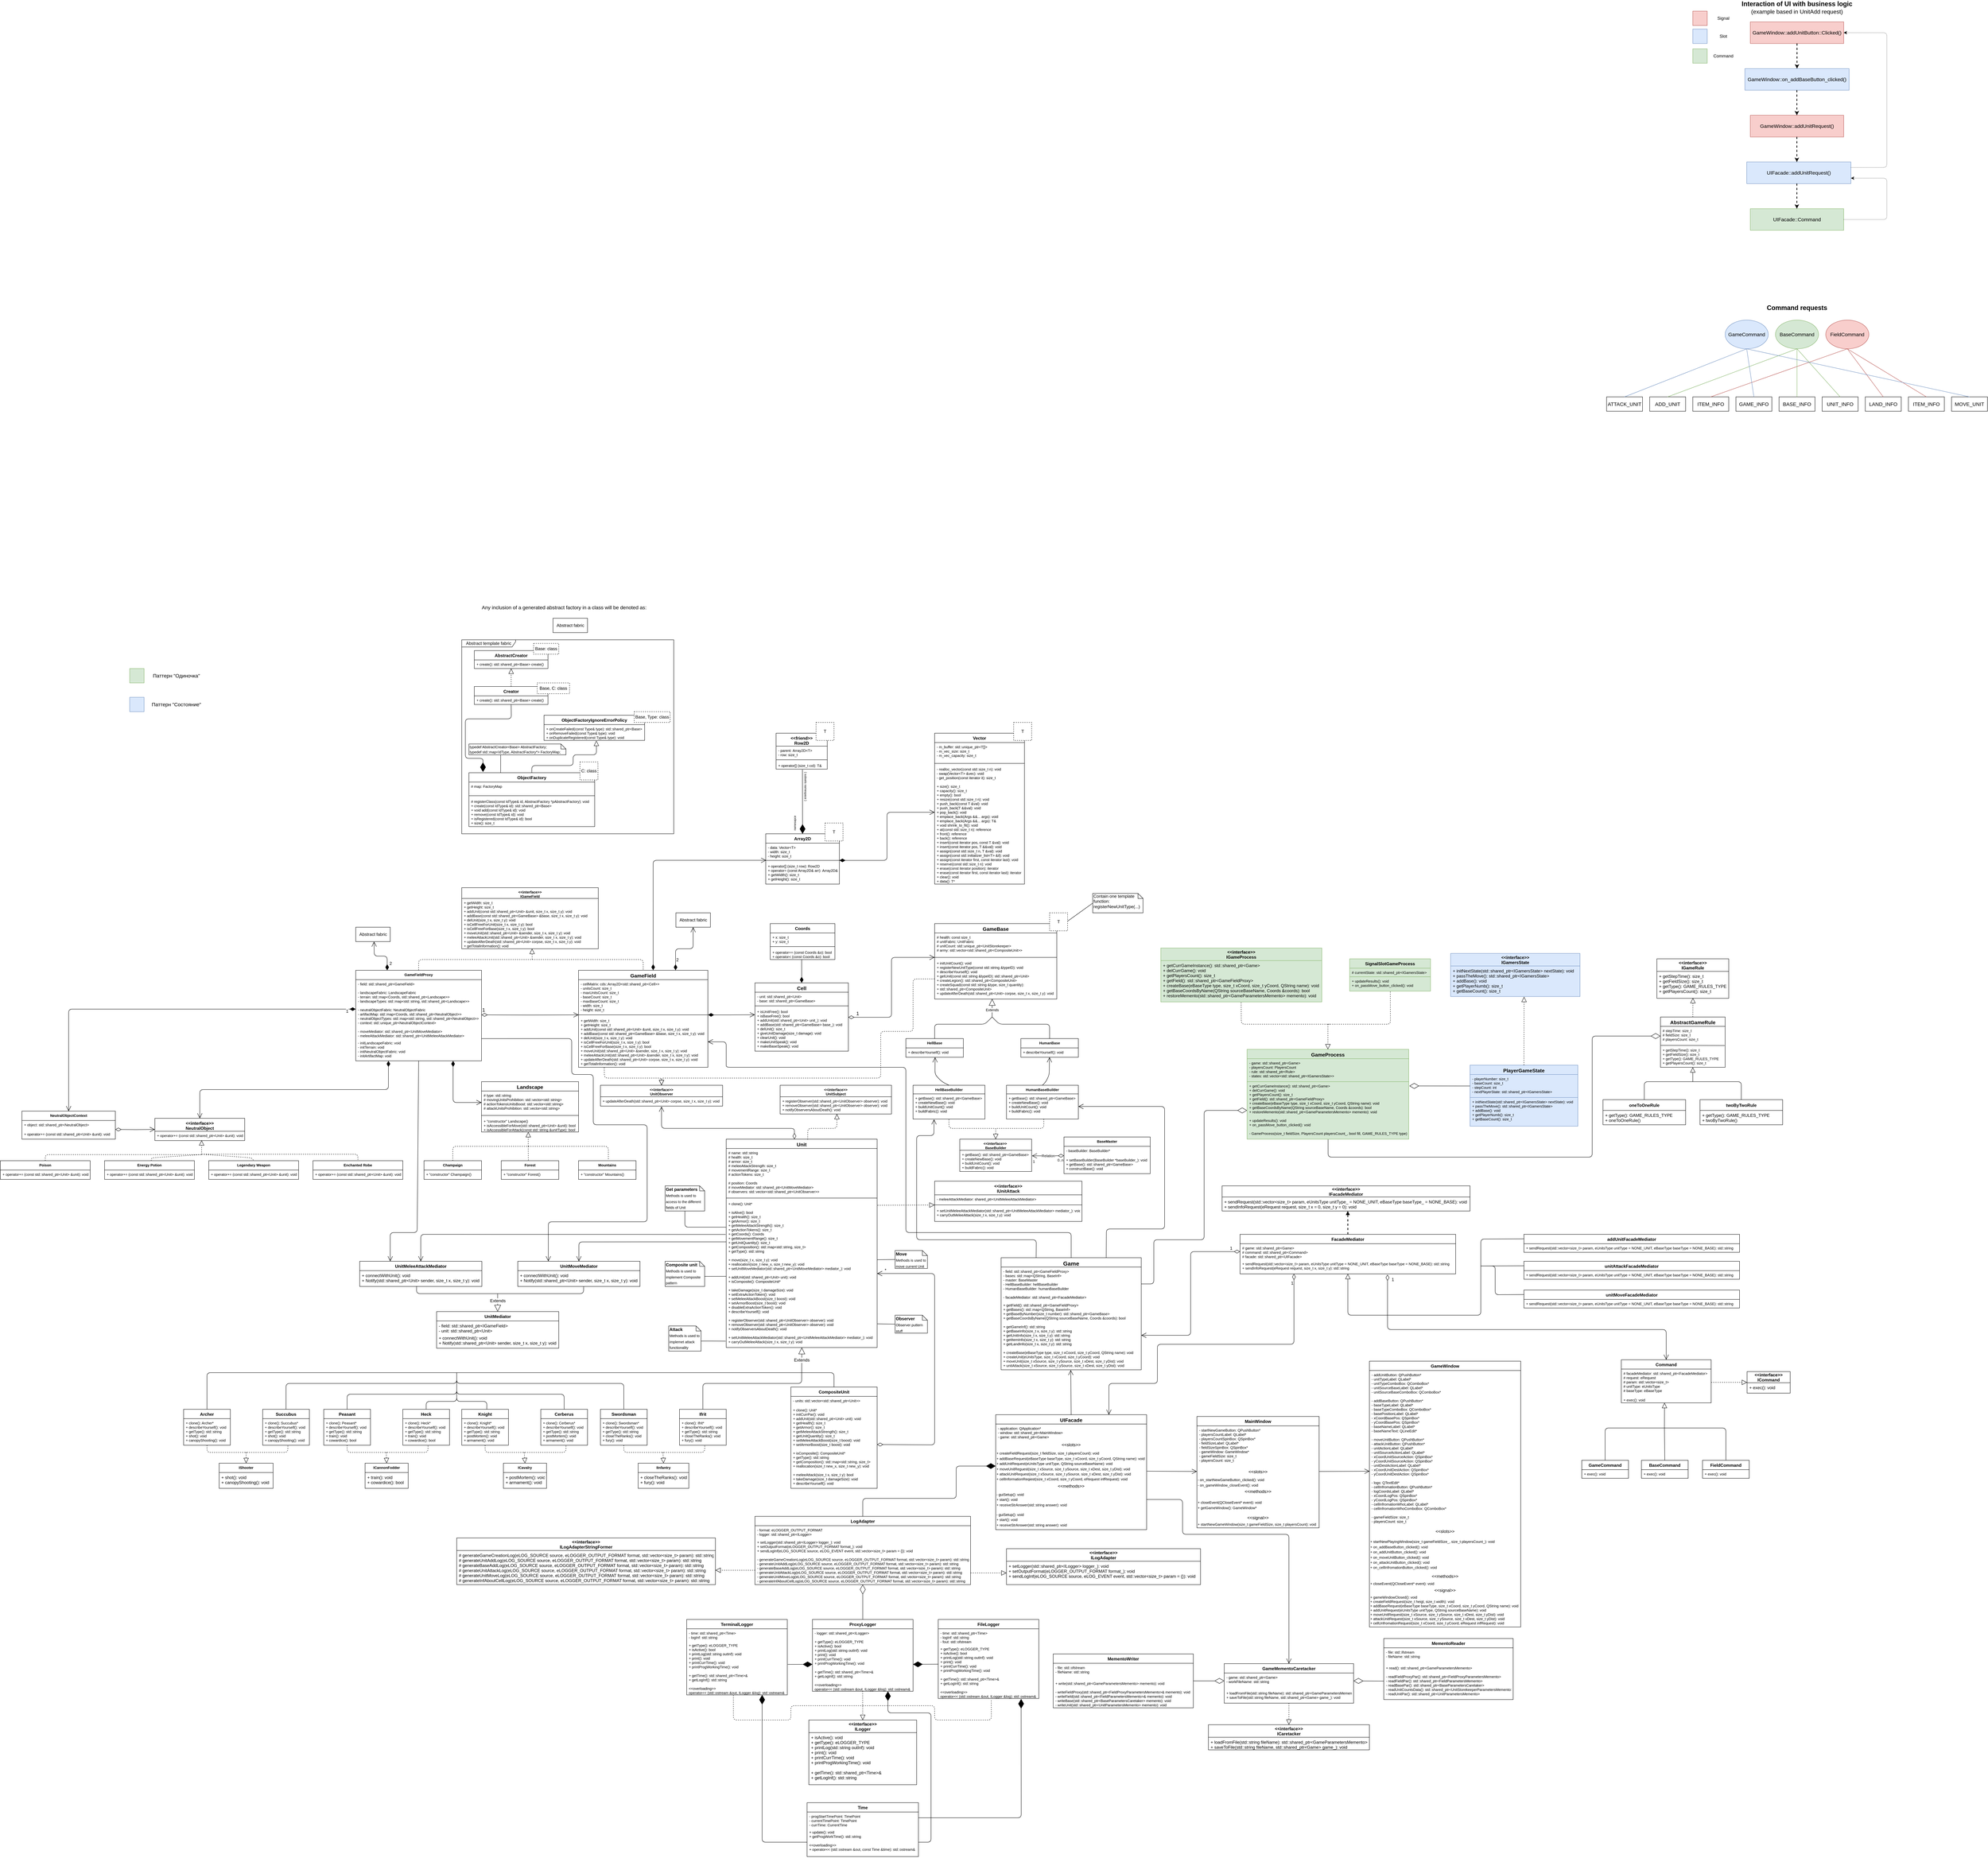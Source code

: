<mxfile version="13.1.3" type="google"><diagram id="Kr6kc17B3I6upJmaUYRE" name="Page-1"><mxGraphModel dx="12927" dy="9408" grid="1" gridSize="10" guides="1" tooltips="1" connect="1" arrows="1" fold="1" page="1" pageScale="1" pageWidth="1169" pageHeight="827" math="0" shadow="0"><root><mxCell id="0"/><mxCell id="1" parent="0"/><mxCell id="AeJztdcdPJi-_SLJdPCQ-6" value="Extends" style="endArrow=block;endSize=16;endFill=0;html=1;fontSize=10;entryX=0.471;entryY=0.997;entryDx=0;entryDy=0;entryPerimeter=0;" parent="1" target="AeJztdcdPJi-_SLJdPCQ-4" edge="1"><mxGeometry x="-0.205" width="160" relative="1" as="geometry"><mxPoint x="3040" y="370" as="sourcePoint"/><mxPoint x="3110" y="410" as="targetPoint"/><mxPoint as="offset"/></mxGeometry></mxCell><mxCell id="AeJztdcdPJi-_SLJdPCQ-15" value="" style="endArrow=none;html=1;fontSize=10;entryX=0.5;entryY=0;entryDx=0;entryDy=0;" parent="1" target="AeJztdcdPJi-_SLJdPCQ-7" edge="1"><mxGeometry width="50" height="50" relative="1" as="geometry"><mxPoint x="3040" y="370" as="sourcePoint"/><mxPoint x="3070" y="450" as="targetPoint"/><Array as="points"><mxPoint x="3020" y="390"/><mxPoint x="2880" y="390"/></Array></mxGeometry></mxCell><mxCell id="AeJztdcdPJi-_SLJdPCQ-16" value="" style="endArrow=none;html=1;fontSize=10;entryX=0.5;entryY=0;entryDx=0;entryDy=0;" parent="1" target="AeJztdcdPJi-_SLJdPCQ-12" edge="1"><mxGeometry width="50" height="50" relative="1" as="geometry"><mxPoint x="3040" y="370" as="sourcePoint"/><mxPoint x="2890" y="440" as="targetPoint"/><Array as="points"><mxPoint x="3060" y="390"/><mxPoint x="3200" y="390"/></Array></mxGeometry></mxCell><mxCell id="AeJztdcdPJi-_SLJdPCQ-37" value="Relation" style="endArrow=open;html=1;endSize=12;startArrow=diamondThin;startSize=14;startFill=0;edgeStyle=orthogonalEdgeStyle;fontSize=10;entryX=1.004;entryY=0.26;entryDx=0;entryDy=0;entryPerimeter=0;" parent="1" target="AeJztdcdPJi-_SLJdPCQ-31" edge="1"><mxGeometry relative="1" as="geometry"><mxPoint x="3240" y="756" as="sourcePoint"/><mxPoint x="3150" y="820" as="targetPoint"/></mxGeometry></mxCell><mxCell id="AeJztdcdPJi-_SLJdPCQ-38" value="0..n" style="resizable=0;html=1;align=left;verticalAlign=top;labelBackgroundColor=#ffffff;fontSize=10;" parent="AeJztdcdPJi-_SLJdPCQ-37" connectable="0" vertex="1"><mxGeometry x="-1" relative="1" as="geometry"><mxPoint x="-20" as="offset"/></mxGeometry></mxCell><mxCell id="AeJztdcdPJi-_SLJdPCQ-39" value="1" style="resizable=0;html=1;align=right;verticalAlign=top;labelBackgroundColor=#ffffff;fontSize=10;" parent="AeJztdcdPJi-_SLJdPCQ-37" connectable="0" vertex="1"><mxGeometry x="1" relative="1" as="geometry"><mxPoint x="9.14" y="3.66" as="offset"/></mxGeometry></mxCell><mxCell id="AeJztdcdPJi-_SLJdPCQ-48" value="" style="endArrow=none;dashed=1;html=1;fontSize=10;exitX=0.499;exitY=1.014;exitDx=0;exitDy=0;exitPerimeter=0;" parent="1" source="AeJztdcdPJi-_SLJdPCQ-41" edge="1"><mxGeometry width="50" height="50" relative="1" as="geometry"><mxPoint x="2840" y="770" as="sourcePoint"/><mxPoint x="3050" y="680" as="targetPoint"/><Array as="points"><mxPoint x="2920" y="680"/></Array></mxGeometry></mxCell><mxCell id="AeJztdcdPJi-_SLJdPCQ-49" value="" style="endArrow=none;dashed=1;html=1;fontSize=10;exitX=0.519;exitY=0.997;exitDx=0;exitDy=0;exitPerimeter=0;" parent="1" source="AeJztdcdPJi-_SLJdPCQ-43" edge="1"><mxGeometry width="50" height="50" relative="1" as="geometry"><mxPoint x="2850" y="780" as="sourcePoint"/><mxPoint x="3050" y="680" as="targetPoint"/><Array as="points"><mxPoint x="3184" y="680"/></Array></mxGeometry></mxCell><mxCell id="AeJztdcdPJi-_SLJdPCQ-52" value="" style="endArrow=block;dashed=1;endFill=0;endSize=12;html=1;fontSize=10;entryX=0.5;entryY=0;entryDx=0;entryDy=0;" parent="1" target="AeJztdcdPJi-_SLJdPCQ-28" edge="1"><mxGeometry width="160" relative="1" as="geometry"><mxPoint x="3050" y="680" as="sourcePoint"/><mxPoint x="3030" y="730" as="targetPoint"/></mxGeometry></mxCell><mxCell id="AeJztdcdPJi-_SLJdPCQ-53" value="" style="endArrow=open;endFill=1;endSize=12;html=1;fontSize=10;exitX=0.5;exitY=0;exitDx=0;exitDy=0;entryX=0.508;entryY=1.001;entryDx=0;entryDy=0;entryPerimeter=0;" parent="1" source="AeJztdcdPJi-_SLJdPCQ-40" target="AeJztdcdPJi-_SLJdPCQ-10" edge="1"><mxGeometry width="160" relative="1" as="geometry"><mxPoint x="2930" y="510" as="sourcePoint"/><mxPoint x="3090" y="510" as="targetPoint"/><Array as="points"><mxPoint x="2900" y="550"/><mxPoint x="2881" y="530"/></Array></mxGeometry></mxCell><mxCell id="AeJztdcdPJi-_SLJdPCQ-54" value="" style="endArrow=open;endFill=1;endSize=12;html=1;fontSize=10;exitX=0.5;exitY=0;exitDx=0;exitDy=0;" parent="1" source="AeJztdcdPJi-_SLJdPCQ-42" target="AeJztdcdPJi-_SLJdPCQ-14" edge="1"><mxGeometry width="160" relative="1" as="geometry"><mxPoint x="3108.72" y="547.97" as="sourcePoint"/><mxPoint x="3070" y="469.996" as="targetPoint"/><Array as="points"><mxPoint x="3190" y="550"/><mxPoint x="3199" y="530"/></Array></mxGeometry></mxCell><mxCell id="AeJztdcdPJi-_SLJdPCQ-73" value="&lt;&lt;interface&gt;&gt;&#10;IGameField" style="swimlane;fontStyle=1;align=center;verticalAlign=top;childLayout=stackLayout;horizontal=1;startSize=30;horizontalStack=0;resizeParent=1;resizeParentMax=0;resizeLast=0;collapsible=1;marginBottom=0;fontSize=10;" parent="1" vertex="1"><mxGeometry x="1564" y="10" width="380" height="170" as="geometry"/></mxCell><mxCell id="AeJztdcdPJi-_SLJdPCQ-76" value="+ getWidth: size_t&#10;+ getHeight: size_t&#10;+ addUnit(const std::shared_ptr&lt;Unit&gt; &amp;unit, size_t x, size_t y): void&#10;+ addBase(const std::shared_ptr&lt;GameBase&gt; &amp;base, size_t x, size_t y): void&#10;+ delUnit(size_t x, size_t y): void&#10;+ isCellFreeForUnit(size_t x, size_t y): bool&#10;+ isCellFreeForBase(size_t x, size_t y): bool&#10;+ moveUnit(std::shared_ptr&lt;Unit&gt; &amp;sender, size_t x, size_t y): void&#10;+ meleeAttackUnit(std::shared_ptr&lt;Unit&gt; &amp;sender, size_t x, size_t y): void&#10;+ updateAfterDeath(std::shared_ptr&lt;Unit&gt; corpse, size_t x, size_t y): void&#10;+ getTotalInformation(): void" style="text;align=left;verticalAlign=top;spacingLeft=4;spacingRight=4;overflow=hidden;rotatable=0;points=[[0,0.5],[1,0.5]];portConstraint=eastwest;fontSize=10;" parent="AeJztdcdPJi-_SLJdPCQ-73" vertex="1"><mxGeometry y="30" width="380" height="140" as="geometry"/></mxCell><mxCell id="AeJztdcdPJi-_SLJdPCQ-83" value="GameFieldProxy" style="swimlane;fontStyle=1;align=center;verticalAlign=top;childLayout=stackLayout;horizontal=1;startSize=26;horizontalStack=0;resizeParent=1;resizeParentMax=0;resizeLast=0;collapsible=1;marginBottom=0;fontSize=10;" parent="1" vertex="1"><mxGeometry x="1269" y="240" width="350" height="252" as="geometry"/></mxCell><mxCell id="AeJztdcdPJi-_SLJdPCQ-84" value="- field: std::shared_ptr&lt;GameField&gt;&#10;&#10;- landscapeFabric: LandscapeFabric&#10;- terrain: std::map&lt;Coords, std::shared_ptr&lt;Landscape&gt;&gt;&#10;- landscapeTypes: std::map&lt;std::string, std::shared_ptr&lt;Landscape&gt;&gt;&#10;&#10;- neutralObjectFabric: NeutralObjectFabric&#10;- artifactMap: std::map&lt;Coords, std::shared_ptr&lt;NeutralObject&gt;&gt;&#10;- neutralObjectTypes: std::map&lt;std::string, std::shared_ptr&lt;NeutralObject&gt;&gt;&#10;- context: std::unique_ptr&lt;NeutralObjectContext&gt;&#10;&#10;- moveMediator: std::shared_ptr&lt;UnitMoveMediator&gt;&#10;- meleeAttackMediator: std::shared_ptr&lt;UnitMeleeAttackMediator&gt;" style="text;align=left;verticalAlign=top;spacingLeft=4;spacingRight=4;overflow=hidden;rotatable=0;points=[[0,0.5],[1,0.5]];portConstraint=eastwest;fontSize=10;" parent="AeJztdcdPJi-_SLJdPCQ-83" vertex="1"><mxGeometry y="26" width="350" height="164" as="geometry"/></mxCell><mxCell id="AeJztdcdPJi-_SLJdPCQ-86" value="- initLandscapeFabric: void&#10;- initTerrain: void&#10;- initNeutralObjectFabric: void&#10;- initArtifactMap: void" style="text;align=left;verticalAlign=top;spacingLeft=4;spacingRight=4;overflow=hidden;rotatable=0;points=[[0,0.5],[1,0.5]];portConstraint=eastwest;fontSize=10;" parent="AeJztdcdPJi-_SLJdPCQ-83" vertex="1"><mxGeometry y="190" width="350" height="62" as="geometry"/></mxCell><mxCell id="AeJztdcdPJi-_SLJdPCQ-69" value="" style="endArrow=block;dashed=1;endFill=0;endSize=12;html=1;fontSize=10;entryX=0.482;entryY=1.003;entryDx=0;entryDy=0;entryPerimeter=0;" parent="1" target="AeJztdcdPJi-_SLJdPCQ-59" edge="1"><mxGeometry width="160" relative="1" as="geometry"><mxPoint x="1749" y="730" as="sourcePoint"/><mxPoint x="1869" y="850" as="targetPoint"/></mxGeometry></mxCell><mxCell id="AeJztdcdPJi-_SLJdPCQ-70" value="" style="endArrow=none;dashed=1;html=1;fontSize=10;exitX=0.5;exitY=0;exitDx=0;exitDy=0;" parent="1" source="AeJztdcdPJi-_SLJdPCQ-61" edge="1"><mxGeometry width="50" height="50" relative="1" as="geometry"><mxPoint x="1639" y="760" as="sourcePoint"/><mxPoint x="1749" y="730" as="targetPoint"/><Array as="points"><mxPoint x="1539" y="730"/></Array></mxGeometry></mxCell><mxCell id="AeJztdcdPJi-_SLJdPCQ-71" value="" style="endArrow=none;dashed=1;html=1;fontSize=10;entryX=0.471;entryY=-0.01;entryDx=0;entryDy=0;entryPerimeter=0;" parent="1" target="AeJztdcdPJi-_SLJdPCQ-67" edge="1"><mxGeometry width="50" height="50" relative="1" as="geometry"><mxPoint x="1749" y="730" as="sourcePoint"/><mxPoint x="1869" y="710" as="targetPoint"/></mxGeometry></mxCell><mxCell id="AeJztdcdPJi-_SLJdPCQ-72" value="" style="endArrow=none;dashed=1;html=1;fontSize=10;entryX=0.519;entryY=-0.036;entryDx=0;entryDy=0;entryPerimeter=0;" parent="1" target="AeJztdcdPJi-_SLJdPCQ-65" edge="1"><mxGeometry width="50" height="50" relative="1" as="geometry"><mxPoint x="1749" y="730" as="sourcePoint"/><mxPoint x="1859" y="720" as="targetPoint"/><Array as="points"><mxPoint x="1972" y="730"/></Array></mxGeometry></mxCell><mxCell id="AeJztdcdPJi-_SLJdPCQ-56" value="Landscape" style="swimlane;fontStyle=1;align=center;verticalAlign=top;childLayout=stackLayout;horizontal=1;startSize=26;horizontalStack=0;resizeParent=1;resizeParentMax=0;resizeLast=0;collapsible=1;marginBottom=0;fontSize=14;" parent="1" vertex="1"><mxGeometry x="1619" y="550" width="270" height="140" as="geometry"/></mxCell><mxCell id="AeJztdcdPJi-_SLJdPCQ-57" value="# type: std::string&#10;# movingUnitsProhibition: std::vector&lt;std::string&gt;&#10;# actionTokensUnitsBoost: std::vector&lt;std::string&gt;&#10;# attackUnitsProhibition: std::vector&lt;std::string&gt;" style="text;align=left;verticalAlign=top;spacingLeft=4;spacingRight=4;overflow=hidden;rotatable=0;points=[[0,0.5],[1,0.5]];portConstraint=eastwest;fontSize=10;" parent="AeJztdcdPJi-_SLJdPCQ-56" vertex="1"><mxGeometry y="26" width="270" height="64" as="geometry"/></mxCell><mxCell id="AeJztdcdPJi-_SLJdPCQ-58" value="" style="line;strokeWidth=1;align=left;verticalAlign=middle;spacingTop=-1;spacingLeft=3;spacingRight=3;rotatable=0;labelPosition=right;points=[];portConstraint=eastwest;" parent="AeJztdcdPJi-_SLJdPCQ-56" vertex="1"><mxGeometry y="90" width="270" height="8" as="geometry"/></mxCell><mxCell id="AeJztdcdPJi-_SLJdPCQ-59" value="+ &quot;constructor&quot; Landscape()&#10;+ isAccessibleForMove(std::shared_ptr&lt;Unit&gt; &amp;unit): bool&#10;+ isAccessibleForAttack(const std::string &amp;unitType): bool" style="text;align=left;verticalAlign=top;spacingLeft=4;spacingRight=4;overflow=hidden;rotatable=0;points=[[0,0.5],[1,0.5]];portConstraint=eastwest;fontSize=10;" parent="AeJztdcdPJi-_SLJdPCQ-56" vertex="1"><mxGeometry y="98" width="270" height="42" as="geometry"/></mxCell><mxCell id="AeJztdcdPJi-_SLJdPCQ-67" value="Forest" style="swimlane;fontStyle=1;align=center;verticalAlign=top;childLayout=stackLayout;horizontal=1;startSize=26;horizontalStack=0;resizeParent=1;resizeParentMax=0;resizeLast=0;collapsible=1;marginBottom=0;fontSize=10;" parent="1" vertex="1"><mxGeometry x="1674" y="770" width="160" height="52" as="geometry"/></mxCell><mxCell id="AeJztdcdPJi-_SLJdPCQ-68" value="+ &quot;constructor&quot; Forest()" style="text;align=left;verticalAlign=top;spacingLeft=4;spacingRight=4;overflow=hidden;rotatable=0;points=[[0,0.5],[1,0.5]];portConstraint=eastwest;fontSize=10;" parent="AeJztdcdPJi-_SLJdPCQ-67" vertex="1"><mxGeometry y="26" width="160" height="26" as="geometry"/></mxCell><mxCell id="AeJztdcdPJi-_SLJdPCQ-65" value="Mountains" style="swimlane;fontStyle=1;align=center;verticalAlign=top;childLayout=stackLayout;horizontal=1;startSize=26;horizontalStack=0;resizeParent=1;resizeParentMax=0;resizeLast=0;collapsible=1;marginBottom=0;fontSize=10;" parent="1" vertex="1"><mxGeometry x="1889" y="770" width="160" height="52" as="geometry"/></mxCell><mxCell id="AeJztdcdPJi-_SLJdPCQ-66" value="+ &quot;constructor&quot; Mountains()" style="text;align=left;verticalAlign=top;spacingLeft=4;spacingRight=4;overflow=hidden;rotatable=0;points=[[0,0.5],[1,0.5]];portConstraint=eastwest;fontSize=10;" parent="AeJztdcdPJi-_SLJdPCQ-65" vertex="1"><mxGeometry y="26" width="160" height="26" as="geometry"/></mxCell><mxCell id="AeJztdcdPJi-_SLJdPCQ-61" value="Champaign" style="swimlane;fontStyle=1;align=center;verticalAlign=top;childLayout=stackLayout;horizontal=1;startSize=26;horizontalStack=0;resizeParent=1;resizeParentMax=0;resizeLast=0;collapsible=1;marginBottom=0;fontSize=10;" parent="1" vertex="1"><mxGeometry x="1459" y="770" width="160" height="52" as="geometry"/></mxCell><mxCell id="AeJztdcdPJi-_SLJdPCQ-64" value="+ &quot;constructor&quot; Champaign()" style="text;align=left;verticalAlign=top;spacingLeft=4;spacingRight=4;overflow=hidden;rotatable=0;points=[[0,0.5],[1,0.5]];portConstraint=eastwest;fontSize=10;" parent="AeJztdcdPJi-_SLJdPCQ-61" vertex="1"><mxGeometry y="26" width="160" height="26" as="geometry"/></mxCell><mxCell id="AeJztdcdPJi-_SLJdPCQ-79" value="GameField" style="swimlane;fontStyle=1;align=center;verticalAlign=top;childLayout=stackLayout;horizontal=1;startSize=26;horizontalStack=0;resizeParent=1;resizeParentMax=0;resizeLast=0;collapsible=1;marginBottom=0;fontSize=14;" parent="1" vertex="1"><mxGeometry x="1889" y="240" width="360" height="270" as="geometry"/></mxCell><mxCell id="AeJztdcdPJi-_SLJdPCQ-80" value="- cellMatrix: cds::Array2D&lt;std::shared_ptr&lt;Cell&gt;&gt;&#10;- unitsCount: size_t&#10;- maxUnitsCount: size_t&#10;- baseCount: size_t&#10;- maxBaseCount: size_t&#10;- width: size_t&#10;- height: size_t" style="text;align=left;verticalAlign=top;spacingLeft=4;spacingRight=4;overflow=hidden;rotatable=0;points=[[0,0.5],[1,0.5]];portConstraint=eastwest;fontSize=10;" parent="AeJztdcdPJi-_SLJdPCQ-79" vertex="1"><mxGeometry y="26" width="360" height="94" as="geometry"/></mxCell><mxCell id="AeJztdcdPJi-_SLJdPCQ-81" value="" style="line;strokeWidth=1;align=left;verticalAlign=middle;spacingTop=-1;spacingLeft=3;spacingRight=3;rotatable=0;labelPosition=right;points=[];portConstraint=eastwest;" parent="AeJztdcdPJi-_SLJdPCQ-79" vertex="1"><mxGeometry y="120" width="360" height="8" as="geometry"/></mxCell><mxCell id="AeJztdcdPJi-_SLJdPCQ-82" value="+ getWidth: size_t&#10;+ getHeight: size_t&#10;+ addUnit(const std::shared_ptr&lt;Unit&gt; &amp;unit, size_t x, size_t y): void&#10;+ addBase(const std::shared_ptr&lt;GameBase&gt; &amp;base, size_t x, size_t y): void&#10;+ delUnit(size_t x, size_t y): void&#10;+ isCellFreeForUnit(size_t x, size_t y): bool&#10;+ isCellFreeForBase(size_t x, size_t y): bool&#10;+ moveUnit(std::shared_ptr&lt;Unit&gt; &amp;sender, size_t x, size_t y): void&#10;+ meleeAttackUnit(std::shared_ptr&lt;Unit&gt; &amp;sender, size_t x, size_t y): void&#10;+ updateAfterDeath(std::shared_ptr&lt;Unit&gt; corpse, size_t x, size_t y): void&#10;+ getTotalInformation(): void" style="text;align=left;verticalAlign=top;spacingLeft=4;spacingRight=4;overflow=hidden;rotatable=0;points=[[0,0.5],[1,0.5]];portConstraint=eastwest;fontSize=10;" parent="AeJztdcdPJi-_SLJdPCQ-79" vertex="1"><mxGeometry y="128" width="360" height="142" as="geometry"/></mxCell><mxCell id="AeJztdcdPJi-_SLJdPCQ-130" value="" style="endArrow=block;dashed=1;endFill=0;endSize=12;html=1;fontSize=12;entryX=0.199;entryY=1.003;entryDx=0;entryDy=0;entryPerimeter=0;exitX=0.199;exitY=1.003;exitDx=0;exitDy=0;exitPerimeter=0;" parent="AeJztdcdPJi-_SLJdPCQ-79" source="AeJztdcdPJi-_SLJdPCQ-82" edge="1"><mxGeometry width="160" relative="1" as="geometry"><mxPoint x="31" y="290" as="sourcePoint"/><mxPoint x="231" y="320" as="targetPoint"/><Array as="points"><mxPoint x="72" y="300"/><mxPoint x="231" y="300"/></Array></mxGeometry></mxCell><mxCell id="AeJztdcdPJi-_SLJdPCQ-87" value="" style="endArrow=block;dashed=1;endFill=0;endSize=12;html=1;fontSize=14;entryX=0.515;entryY=0.999;entryDx=0;entryDy=0;entryPerimeter=0;" parent="1" target="AeJztdcdPJi-_SLJdPCQ-76" edge="1"><mxGeometry width="160" relative="1" as="geometry"><mxPoint x="1760" y="210" as="sourcePoint"/><mxPoint x="1860" y="250" as="targetPoint"/></mxGeometry></mxCell><mxCell id="AeJztdcdPJi-_SLJdPCQ-88" value="" style="endArrow=none;dashed=1;html=1;fontSize=14;exitX=0.5;exitY=0;exitDx=0;exitDy=0;" parent="1" source="AeJztdcdPJi-_SLJdPCQ-83" edge="1"><mxGeometry width="50" height="50" relative="1" as="geometry"><mxPoint x="1720" y="320" as="sourcePoint"/><mxPoint x="1760" y="210" as="targetPoint"/><Array as="points"><mxPoint x="1444" y="210"/></Array></mxGeometry></mxCell><mxCell id="AeJztdcdPJi-_SLJdPCQ-89" value="" style="endArrow=none;dashed=1;html=1;fontSize=14;entryX=0.5;entryY=0;entryDx=0;entryDy=0;" parent="1" target="AeJztdcdPJi-_SLJdPCQ-79" edge="1"><mxGeometry width="50" height="50" relative="1" as="geometry"><mxPoint x="1760" y="210" as="sourcePoint"/><mxPoint x="1860" y="230" as="targetPoint"/><Array as="points"><mxPoint x="2069" y="210"/></Array></mxGeometry></mxCell><mxCell id="AeJztdcdPJi-_SLJdPCQ-90" value="1" style="endArrow=open;html=1;endSize=12;startArrow=diamondThin;startSize=14;startFill=0;edgeStyle=orthogonalEdgeStyle;align=left;verticalAlign=bottom;fontSize=14;" parent="1" target="AeJztdcdPJi-_SLJdPCQ-81" edge="1"><mxGeometry x="-1" y="3" relative="1" as="geometry"><mxPoint x="1619" y="364" as="sourcePoint"/><mxPoint x="1779" y="340" as="targetPoint"/></mxGeometry></mxCell><mxCell id="AeJztdcdPJi-_SLJdPCQ-92" value="Cell" style="swimlane;fontStyle=1;align=center;verticalAlign=top;childLayout=stackLayout;horizontal=1;startSize=26;horizontalStack=0;resizeParent=1;resizeParentMax=0;resizeLast=0;collapsible=1;marginBottom=0;fontSize=14;" parent="1" vertex="1"><mxGeometry x="2380" y="275" width="260" height="190" as="geometry"/></mxCell><mxCell id="AeJztdcdPJi-_SLJdPCQ-93" value="- unit: std::shared_ptr&lt;Unit&gt;&#10;- base: std::shared_ptr&lt;GameBase&gt;" style="text;strokeColor=none;fillColor=none;align=left;verticalAlign=top;spacingLeft=4;spacingRight=4;overflow=hidden;rotatable=0;points=[[0,0.5],[1,0.5]];portConstraint=eastwest;fontSize=10;" parent="AeJztdcdPJi-_SLJdPCQ-92" vertex="1"><mxGeometry y="26" width="260" height="34" as="geometry"/></mxCell><mxCell id="AeJztdcdPJi-_SLJdPCQ-94" value="" style="line;strokeWidth=1;fillColor=none;align=left;verticalAlign=middle;spacingTop=-1;spacingLeft=3;spacingRight=3;rotatable=0;labelPosition=right;points=[];portConstraint=eastwest;" parent="AeJztdcdPJi-_SLJdPCQ-92" vertex="1"><mxGeometry y="60" width="260" height="8" as="geometry"/></mxCell><mxCell id="AeJztdcdPJi-_SLJdPCQ-95" value="+ isUnitFree(): bool&#10;+ isBaseFree(): bool&#10;+ addUnit(std::shared_ptr&lt;Unit&gt; unit_): void&#10;+ addBase(std::shared_ptr&lt;GameBase&gt; base_): void&#10;+ delUnit(): size_t&#10;+ giveUnitDamage(size_t damage): void&#10;+ clearUnit(): void&#10;+ makeUnitSpeak(): void&#10;+ makeBaseSpeak(): void" style="text;strokeColor=none;fillColor=none;align=left;verticalAlign=top;spacingLeft=4;spacingRight=4;overflow=hidden;rotatable=0;points=[[0,0.5],[1,0.5]];portConstraint=eastwest;fontSize=10;" parent="AeJztdcdPJi-_SLJdPCQ-92" vertex="1"><mxGeometry y="68" width="260" height="122" as="geometry"/></mxCell><mxCell id="AeJztdcdPJi-_SLJdPCQ-28" value="&lt;&lt;interface&gt;&gt; &#10;BaseBuilder" style="swimlane;fontStyle=1;align=center;verticalAlign=top;childLayout=stackLayout;horizontal=1;startSize=31;horizontalStack=0;resizeParent=1;resizeParentMax=0;resizeLast=0;collapsible=1;marginBottom=0;fontSize=10;" parent="1" vertex="1"><mxGeometry x="2950" y="710" width="200" height="90" as="geometry"/></mxCell><mxCell id="AeJztdcdPJi-_SLJdPCQ-31" value="+ getBase(): std::shared_ptr&lt;GameBase&gt;&#10;+ createNewBase(): void&#10;+ buildUnitCount(): void&#10;+ buildFabric(): void" style="text;align=left;verticalAlign=top;spacingLeft=4;spacingRight=4;overflow=hidden;rotatable=0;points=[[0,0.5],[1,0.5]];portConstraint=eastwest;fontSize=10;" parent="AeJztdcdPJi-_SLJdPCQ-28" vertex="1"><mxGeometry y="31" width="200" height="59" as="geometry"/></mxCell><mxCell id="AeJztdcdPJi-_SLJdPCQ-40" value="HellBaseBuilder" style="swimlane;fontStyle=1;align=center;verticalAlign=top;childLayout=stackLayout;horizontal=1;startSize=24;horizontalStack=0;resizeParent=1;resizeParentMax=0;resizeLast=0;collapsible=1;marginBottom=0;fontSize=10;" parent="1" vertex="1"><mxGeometry x="2820" y="560" width="200" height="94" as="geometry"/></mxCell><mxCell id="AeJztdcdPJi-_SLJdPCQ-41" value="+ getBase(): std::shared_ptr&lt;GameBase&gt;&#10;+ createNewBase(): void&#10;+ buildUnitCount(): void&#10;+ buildFabric(): void" style="text;align=left;verticalAlign=top;spacingLeft=4;spacingRight=4;overflow=hidden;rotatable=0;points=[[0,0.5],[1,0.5]];portConstraint=eastwest;fontSize=10;" parent="AeJztdcdPJi-_SLJdPCQ-40" vertex="1"><mxGeometry y="24" width="200" height="70" as="geometry"/></mxCell><mxCell id="AeJztdcdPJi-_SLJdPCQ-42" value="HumanBaseBuilder" style="swimlane;fontStyle=1;align=center;verticalAlign=top;childLayout=stackLayout;horizontal=1;startSize=24;horizontalStack=0;resizeParent=1;resizeParentMax=0;resizeLast=0;collapsible=1;marginBottom=0;fontSize=10;" parent="1" vertex="1"><mxGeometry x="3080" y="560" width="200" height="94" as="geometry"/></mxCell><mxCell id="AeJztdcdPJi-_SLJdPCQ-43" value="+ getBase(): std::shared_ptr&lt;GameBase&gt;&#10;+ createNewBase(): void&#10;+ buildUnitCount(): void&#10;+ buildFabric(): void" style="text;align=left;verticalAlign=top;spacingLeft=4;spacingRight=4;overflow=hidden;rotatable=0;points=[[0,0.5],[1,0.5]];portConstraint=eastwest;fontSize=10;" parent="AeJztdcdPJi-_SLJdPCQ-42" vertex="1"><mxGeometry y="24" width="200" height="70" as="geometry"/></mxCell><mxCell id="AeJztdcdPJi-_SLJdPCQ-1" value="GameBase" style="swimlane;fontStyle=1;align=center;verticalAlign=top;childLayout=stackLayout;horizontal=1;startSize=26;horizontalStack=0;resizeParent=1;resizeParentMax=0;resizeLast=0;collapsible=1;marginBottom=0;swimlaneLine=1;fontSize=14;" parent="1" vertex="1"><mxGeometry x="2880" y="110" width="340" height="210" as="geometry"/></mxCell><mxCell id="AeJztdcdPJi-_SLJdPCQ-2" value="# health: const size_t&#10;# unitFabric: UnitFabric&#10;# unitCount: std::unique_ptr&lt;UnitStorekeeper&gt;&#10;# army: std::vector&lt;std::shared_ptr&lt;CompositeUnit&gt;&gt;" style="text;strokeColor=none;fillColor=none;align=left;verticalAlign=top;spacingLeft=4;spacingRight=4;overflow=hidden;rotatable=0;points=[[0,0.5],[1,0.5]];portConstraint=eastwest;fontSize=10;" parent="AeJztdcdPJi-_SLJdPCQ-1" vertex="1"><mxGeometry y="26" width="340" height="64" as="geometry"/></mxCell><mxCell id="AeJztdcdPJi-_SLJdPCQ-3" value="" style="line;strokeWidth=1;fillColor=none;align=left;verticalAlign=middle;spacingTop=-1;spacingLeft=3;spacingRight=3;rotatable=0;labelPosition=right;points=[];portConstraint=eastwest;" parent="AeJztdcdPJi-_SLJdPCQ-1" vertex="1"><mxGeometry y="90" width="340" height="8" as="geometry"/></mxCell><mxCell id="AeJztdcdPJi-_SLJdPCQ-4" value="+ initUnitCount(): void&#10;+ registerNewUnitType(const std::string &amp;typeID): void&#10;+ describeYourself(): void&#10;+ getUnit(const std::string &amp;typeID): std::shared_ptr&lt;Unit&gt;&#10;+ createLegion(): std::shared_ptr&lt;CompositeUnit&gt;&#10;+ createSquad(const std::string &amp;type, size_t quantity):&#10;+ std::shared_ptr&lt;CompositeUnit&gt;&#10;+ updateAfterDeath(std::shared_ptr&lt;Unit&gt; corpse, size_t x, size_t y): void" style="text;strokeColor=none;fillColor=none;align=left;verticalAlign=top;spacingLeft=4;spacingRight=4;overflow=hidden;rotatable=0;points=[[0,0.5],[1,0.5]];portConstraint=eastwest;fontSize=10;" parent="AeJztdcdPJi-_SLJdPCQ-1" vertex="1"><mxGeometry y="98" width="340" height="112" as="geometry"/></mxCell><mxCell id="AeJztdcdPJi-_SLJdPCQ-7" value="HellBase" style="swimlane;fontStyle=1;align=center;verticalAlign=top;childLayout=stackLayout;horizontal=1;startSize=26;horizontalStack=0;resizeParent=1;resizeParentMax=0;resizeLast=0;collapsible=1;marginBottom=0;fontSize=10;" parent="1" vertex="1"><mxGeometry x="2800" y="430" width="160" height="52" as="geometry"/></mxCell><mxCell id="AeJztdcdPJi-_SLJdPCQ-10" value="+ describeYourself(): void" style="text;strokeColor=none;fillColor=none;align=left;verticalAlign=top;spacingLeft=4;spacingRight=4;overflow=hidden;rotatable=0;points=[[0,0.5],[1,0.5]];portConstraint=eastwest;fontSize=10;" parent="AeJztdcdPJi-_SLJdPCQ-7" vertex="1"><mxGeometry y="26" width="160" height="26" as="geometry"/></mxCell><mxCell id="AeJztdcdPJi-_SLJdPCQ-12" value="HumanBase" style="swimlane;fontStyle=1;align=center;verticalAlign=top;childLayout=stackLayout;horizontal=1;startSize=26;horizontalStack=0;resizeParent=1;resizeParentMax=0;resizeLast=0;collapsible=1;marginBottom=0;fontSize=10;" parent="1" vertex="1"><mxGeometry x="3120" y="430" width="160" height="52" as="geometry"/></mxCell><mxCell id="AeJztdcdPJi-_SLJdPCQ-14" value="+ describeYourself(): void" style="text;strokeColor=none;fillColor=none;align=left;verticalAlign=top;spacingLeft=4;spacingRight=4;overflow=hidden;rotatable=0;points=[[0,0.5],[1,0.5]];portConstraint=eastwest;fontSize=10;" parent="AeJztdcdPJi-_SLJdPCQ-12" vertex="1"><mxGeometry y="26" width="160" height="26" as="geometry"/></mxCell><mxCell id="AeJztdcdPJi-_SLJdPCQ-5" value="&lt;font style=&quot;font-size: 12px&quot;&gt;T&lt;/font&gt;" style="rounded=0;whiteSpace=wrap;html=1;dashed=1;gradientColor=none;shadow=0;comic=0;" parent="1" vertex="1"><mxGeometry x="3200" y="80" width="50" height="50" as="geometry"/></mxCell><mxCell id="AeJztdcdPJi-_SLJdPCQ-102" value="" style="endArrow=block;dashed=1;endFill=0;endSize=12;html=1;fontSize=10;entryX=0.482;entryY=1.003;entryDx=0;entryDy=0;entryPerimeter=0;" parent="1" edge="1"><mxGeometry width="160" relative="1" as="geometry"><mxPoint x="840" y="752.94" as="sourcePoint"/><mxPoint x="840.14" y="713.066" as="targetPoint"/></mxGeometry></mxCell><mxCell id="AeJztdcdPJi-_SLJdPCQ-103" value="" style="endArrow=none;dashed=1;html=1;fontSize=10;exitX=0.5;exitY=0;exitDx=0;exitDy=0;" parent="1" source="AeJztdcdPJi-_SLJdPCQ-110" edge="1"><mxGeometry width="50" height="50" relative="1" as="geometry"><mxPoint x="730" y="782.94" as="sourcePoint"/><mxPoint x="840" y="752.94" as="targetPoint"/><Array as="points"><mxPoint x="405" y="753"/><mxPoint x="630" y="752.94"/></Array></mxGeometry></mxCell><mxCell id="AeJztdcdPJi-_SLJdPCQ-104" value="" style="endArrow=none;dashed=1;html=1;fontSize=10;entryX=0.519;entryY=0.011;entryDx=0;entryDy=0;entryPerimeter=0;" parent="1" target="AeJztdcdPJi-_SLJdPCQ-106" edge="1"><mxGeometry width="50" height="50" relative="1" as="geometry"><mxPoint x="840" y="752.94" as="sourcePoint"/><mxPoint x="960" y="732.94" as="targetPoint"/><Array as="points"><mxPoint x="700" y="762"/></Array></mxGeometry></mxCell><mxCell id="AeJztdcdPJi-_SLJdPCQ-116" value="" style="endArrow=none;dashed=1;html=1;fontSize=12;entryX=0.5;entryY=0;entryDx=0;entryDy=0;" parent="1" target="AeJztdcdPJi-_SLJdPCQ-112" edge="1"><mxGeometry width="50" height="50" relative="1" as="geometry"><mxPoint x="840" y="752" as="sourcePoint"/><mxPoint x="910" y="852" as="targetPoint"/><Array as="points"><mxPoint x="980" y="762"/></Array></mxGeometry></mxCell><mxCell id="AeJztdcdPJi-_SLJdPCQ-117" value="" style="endArrow=none;dashed=1;html=1;fontSize=12;entryX=0.5;entryY=0;entryDx=0;entryDy=0;" parent="1" target="AeJztdcdPJi-_SLJdPCQ-114" edge="1"><mxGeometry width="50" height="50" relative="1" as="geometry"><mxPoint x="840" y="752" as="sourcePoint"/><mxPoint x="1190" y="732" as="targetPoint"/><Array as="points"><mxPoint x="1275" y="752"/></Array></mxGeometry></mxCell><mxCell id="AeJztdcdPJi-_SLJdPCQ-98" value="&lt;&lt;interface&gt;&gt;&#10;NeutralObject" style="swimlane;fontStyle=1;align=center;verticalAlign=top;childLayout=stackLayout;horizontal=1;startSize=36;horizontalStack=0;resizeParent=1;resizeParentMax=0;resizeLast=0;collapsible=1;marginBottom=0;fontSize=12;" parent="1" vertex="1"><mxGeometry x="710" y="652" width="250" height="62" as="geometry"/></mxCell><mxCell id="AeJztdcdPJi-_SLJdPCQ-101" value="+ operator+= (const std::shared_ptr&lt;Unit&gt; &amp;unit): void" style="text;align=left;verticalAlign=top;spacingLeft=4;spacingRight=4;overflow=hidden;rotatable=0;points=[[0,0.5],[1,0.5]];portConstraint=eastwest;fontSize=10;" parent="AeJztdcdPJi-_SLJdPCQ-98" vertex="1"><mxGeometry y="36" width="250" height="26" as="geometry"/></mxCell><mxCell id="AeJztdcdPJi-_SLJdPCQ-112" value="Legendary Weapon" style="swimlane;fontStyle=1;align=center;verticalAlign=top;childLayout=stackLayout;horizontal=1;startSize=26;horizontalStack=0;resizeParent=1;resizeParentMax=0;resizeLast=0;collapsible=1;marginBottom=0;fontSize=10;" parent="1" vertex="1"><mxGeometry x="860" y="770" width="250" height="52" as="geometry"/></mxCell><mxCell id="AeJztdcdPJi-_SLJdPCQ-113" value="+ operator+= (const std::shared_ptr&lt;Unit&gt; &amp;unit): void" style="text;strokeColor=none;fillColor=none;align=left;verticalAlign=top;spacingLeft=4;spacingRight=4;overflow=hidden;rotatable=0;points=[[0,0.5],[1,0.5]];portConstraint=eastwest;fontSize=10;" parent="AeJztdcdPJi-_SLJdPCQ-112" vertex="1"><mxGeometry y="26" width="250" height="26" as="geometry"/></mxCell><mxCell id="AeJztdcdPJi-_SLJdPCQ-106" value="Energy Potion" style="swimlane;fontStyle=1;align=center;verticalAlign=top;childLayout=stackLayout;horizontal=1;startSize=26;horizontalStack=0;resizeParent=1;resizeParentMax=0;resizeLast=0;collapsible=1;marginBottom=0;fontSize=10;" parent="1" vertex="1"><mxGeometry x="570" y="770" width="250" height="52" as="geometry"/></mxCell><mxCell id="AeJztdcdPJi-_SLJdPCQ-107" value="+ operator+= (const std::shared_ptr&lt;Unit&gt; &amp;unit): void" style="text;align=left;verticalAlign=top;spacingLeft=4;spacingRight=4;overflow=hidden;rotatable=0;points=[[0,0.5],[1,0.5]];portConstraint=eastwest;fontSize=10;" parent="AeJztdcdPJi-_SLJdPCQ-106" vertex="1"><mxGeometry y="26" width="250" height="26" as="geometry"/></mxCell><mxCell id="AeJztdcdPJi-_SLJdPCQ-110" value="Poison" style="swimlane;fontStyle=1;align=center;verticalAlign=top;childLayout=stackLayout;horizontal=1;startSize=26;horizontalStack=0;resizeParent=1;resizeParentMax=0;resizeLast=0;collapsible=1;marginBottom=0;fontSize=10;" parent="1" vertex="1"><mxGeometry x="280" y="770" width="250" height="52" as="geometry"/></mxCell><mxCell id="AeJztdcdPJi-_SLJdPCQ-111" value="+ operator+= (const std::shared_ptr&lt;Unit&gt; &amp;unit): void" style="text;align=left;verticalAlign=top;spacingLeft=4;spacingRight=4;overflow=hidden;rotatable=0;points=[[0,0.5],[1,0.5]];portConstraint=eastwest;fontSize=10;" parent="AeJztdcdPJi-_SLJdPCQ-110" vertex="1"><mxGeometry y="26" width="250" height="26" as="geometry"/></mxCell><mxCell id="AeJztdcdPJi-_SLJdPCQ-114" value="Enchanted Robe" style="swimlane;fontStyle=1;align=center;verticalAlign=top;childLayout=stackLayout;horizontal=1;startSize=26;horizontalStack=0;resizeParent=1;resizeParentMax=0;resizeLast=0;collapsible=1;marginBottom=0;fontSize=10;" parent="1" vertex="1"><mxGeometry x="1150" y="770" width="250" height="52" as="geometry"/></mxCell><mxCell id="AeJztdcdPJi-_SLJdPCQ-115" value="+ operator+= (const std::shared_ptr&lt;Unit&gt; &amp;unit): void" style="text;align=left;verticalAlign=top;spacingLeft=4;spacingRight=4;overflow=hidden;rotatable=0;points=[[0,0.5],[1,0.5]];portConstraint=eastwest;fontSize=10;" parent="AeJztdcdPJi-_SLJdPCQ-114" vertex="1"><mxGeometry y="26" width="250" height="26" as="geometry"/></mxCell><mxCell id="AeJztdcdPJi-_SLJdPCQ-122" value="" style="endArrow=open;html=1;endSize=12;startArrow=diamondThin;startSize=14;startFill=0;edgeStyle=orthogonalEdgeStyle;align=left;verticalAlign=bottom;fontSize=12;entryX=0;entryY=0.5;entryDx=0;entryDy=0;" parent="1" target="AeJztdcdPJi-_SLJdPCQ-98" edge="1"><mxGeometry x="-1" y="3" relative="1" as="geometry"><mxPoint x="600" y="683" as="sourcePoint"/><mxPoint x="690" y="670" as="targetPoint"/><Array as="points"/></mxGeometry></mxCell><mxCell id="AeJztdcdPJi-_SLJdPCQ-123" value="1" style="endArrow=open;html=1;endSize=12;startArrow=diamondThin;startSize=14;startFill=1;edgeStyle=orthogonalEdgeStyle;align=left;verticalAlign=bottom;fontSize=12;exitX=0;exitY=0.5;exitDx=0;exitDy=0;entryX=0.5;entryY=0;entryDx=0;entryDy=0;" parent="1" source="AeJztdcdPJi-_SLJdPCQ-84" target="AeJztdcdPJi-_SLJdPCQ-32" edge="1"><mxGeometry x="0.503" y="770" relative="1" as="geometry"><mxPoint x="770" y="370" as="sourcePoint"/><mxPoint x="610" y="370" as="targetPoint"/><mxPoint as="offset"/></mxGeometry></mxCell><mxCell id="AeJztdcdPJi-_SLJdPCQ-120" value="" style="endArrow=open;html=1;endSize=12;startArrow=diamondThin;startSize=14;startFill=1;edgeStyle=orthogonalEdgeStyle;align=left;verticalAlign=bottom;fontSize=12;exitX=0.26;exitY=1;exitDx=0;exitDy=0;entryX=0.5;entryY=0;entryDx=0;entryDy=0;exitPerimeter=0;" parent="1" source="AeJztdcdPJi-_SLJdPCQ-86" target="AeJztdcdPJi-_SLJdPCQ-98" edge="1"><mxGeometry x="-0.875" y="30" relative="1" as="geometry"><mxPoint x="940" y="500" as="sourcePoint"/><mxPoint x="780" y="500" as="targetPoint"/><mxPoint as="offset"/></mxGeometry></mxCell><mxCell id="AeJztdcdPJi-_SLJdPCQ-91" value="" style="endArrow=open;html=1;endSize=12;startArrow=diamondThin;startSize=14;startFill=1;edgeStyle=orthogonalEdgeStyle;align=left;verticalAlign=bottom;fontSize=14;exitX=0.774;exitY=1;exitDx=0;exitDy=0;entryX=0;entryY=0.5;entryDx=0;entryDy=0;exitPerimeter=0;" parent="1" source="AeJztdcdPJi-_SLJdPCQ-86" target="AeJztdcdPJi-_SLJdPCQ-57" edge="1"><mxGeometry x="-0.658" y="32" relative="1" as="geometry"><mxPoint x="1440" y="530" as="sourcePoint"/><mxPoint x="1370" y="660" as="targetPoint"/><mxPoint as="offset"/></mxGeometry></mxCell><mxCell id="AeJztdcdPJi-_SLJdPCQ-96" value="" style="endArrow=open;html=1;endSize=12;startArrow=diamondThin;startSize=14;startFill=1;edgeStyle=orthogonalEdgeStyle;align=left;verticalAlign=bottom;fontSize=14;entryX=-0.001;entryY=0.17;entryDx=0;entryDy=0;entryPerimeter=0;exitX=1.001;exitY=0.507;exitDx=0;exitDy=0;exitPerimeter=0;" parent="1" source="AeJztdcdPJi-_SLJdPCQ-81" target="AeJztdcdPJi-_SLJdPCQ-95" edge="1"><mxGeometry x="0.004" y="58" relative="1" as="geometry"><mxPoint x="2270" y="360" as="sourcePoint"/><mxPoint x="2370" y="364" as="targetPoint"/><mxPoint x="46" y="-22" as="offset"/></mxGeometry></mxCell><mxCell id="AeJztdcdPJi-_SLJdPCQ-97" value="1" style="endArrow=open;html=1;endSize=12;startArrow=diamondThin;startSize=14;startFill=0;edgeStyle=orthogonalEdgeStyle;align=left;verticalAlign=bottom;fontSize=14;exitX=0.999;exitY=0.227;exitDx=0;exitDy=0;exitPerimeter=0;" parent="1" source="AeJztdcdPJi-_SLJdPCQ-95" target="AeJztdcdPJi-_SLJdPCQ-3" edge="1"><mxGeometry x="-0.9" relative="1" as="geometry"><mxPoint x="2700" y="280" as="sourcePoint"/><mxPoint x="2860" y="280" as="targetPoint"/><mxPoint as="offset"/></mxGeometry></mxCell><mxCell id="AeJztdcdPJi-_SLJdPCQ-124" value="&lt;&lt;interface&gt;&gt;&#10;UnitObserver" style="swimlane;fontStyle=1;align=center;verticalAlign=top;childLayout=stackLayout;horizontal=1;startSize=32;horizontalStack=0;resizeParent=1;resizeParentMax=0;resizeLast=0;collapsible=1;marginBottom=0;fontSize=10;" parent="1" vertex="1"><mxGeometry x="1950" y="560" width="340" height="58" as="geometry"/></mxCell><mxCell id="AeJztdcdPJi-_SLJdPCQ-127" value="+ updateAfterDeath(std::shared_ptr&lt;Unit&gt; corpse, size_t x, size_t y): void" style="text;align=left;verticalAlign=top;spacingLeft=4;spacingRight=4;overflow=hidden;rotatable=0;points=[[0,0.5],[1,0.5]];portConstraint=eastwest;fontSize=10;" parent="AeJztdcdPJi-_SLJdPCQ-124" vertex="1"><mxGeometry y="32" width="340" height="26" as="geometry"/></mxCell><mxCell id="AeJztdcdPJi-_SLJdPCQ-131" value="&lt;&lt;interface&gt;&gt;&#10;UnitSubject" style="swimlane;fontStyle=1;align=center;verticalAlign=top;childLayout=stackLayout;horizontal=1;startSize=32;horizontalStack=0;resizeParent=1;resizeParentMax=0;resizeLast=0;collapsible=1;marginBottom=0;fontSize=10;" parent="1" vertex="1"><mxGeometry x="2450" y="560" width="310" height="80" as="geometry"/></mxCell><mxCell id="AeJztdcdPJi-_SLJdPCQ-132" value="+ registerObserver(std::shared_ptr&lt;UnitObserver&gt; observer): void&#10;+ removeObserver(std::shared_ptr&lt;UnitObserver&gt; observer): void&#10;+ notifyObserversAboutDeath(): void&#10;" style="text;align=left;verticalAlign=top;spacingLeft=4;spacingRight=4;overflow=hidden;rotatable=0;points=[[0,0.5],[1,0.5]];portConstraint=eastwest;fontSize=10;" parent="AeJztdcdPJi-_SLJdPCQ-131" vertex="1"><mxGeometry y="32" width="310" height="48" as="geometry"/></mxCell><mxCell id="AeJztdcdPJi-_SLJdPCQ-129" value="" style="endArrow=block;dashed=1;endFill=0;endSize=12;html=1;fontSize=12;exitX=0;exitY=0.5;exitDx=0;exitDy=0;entryX=0.5;entryY=0;entryDx=0;entryDy=0;" parent="1" source="AeJztdcdPJi-_SLJdPCQ-4" target="AeJztdcdPJi-_SLJdPCQ-124" edge="1"><mxGeometry width="160" relative="1" as="geometry"><mxPoint x="2860" y="330" as="sourcePoint"/><mxPoint x="2410" y="530" as="targetPoint"/><Array as="points"><mxPoint x="2820" y="264"/><mxPoint x="2820" y="410"/><mxPoint x="2730" y="410"/><mxPoint x="2730" y="540"/><mxPoint x="2130" y="540"/><mxPoint x="2120" y="540"/></Array></mxGeometry></mxCell><mxCell id="AeJztdcdPJi-_SLJdPCQ-137" value="&lt;font&gt;&lt;b&gt;&lt;font style=&quot;font-size: 12px&quot;&gt;Get parameters&lt;/font&gt;&lt;/b&gt;&lt;br&gt;&lt;/font&gt;&lt;font size=&quot;1&quot;&gt;Methods is used to access to the different fields of Unit&lt;/font&gt;" style="shape=note;whiteSpace=wrap;html=1;size=14;verticalAlign=top;align=left;spacingTop=-6;shadow=0;comic=0;fontSize=14;" parent="1" vertex="1"><mxGeometry x="2130" y="840" width="110" height="70" as="geometry"/></mxCell><mxCell id="F44zaoJlqboZZ71AOO5i-1" value="&lt;&lt;friend&gt;&gt;&#10;Row2D" style="swimlane;fontStyle=1;align=center;verticalAlign=top;childLayout=stackLayout;horizontal=1;startSize=36;horizontalStack=0;resizeParent=1;resizeParentMax=0;resizeLast=0;collapsible=1;marginBottom=0;fontSize=12;" parent="1" vertex="1"><mxGeometry x="2438.75" y="-420" width="142.5" height="100" as="geometry"/></mxCell><mxCell id="F44zaoJlqboZZ71AOO5i-2" value="- parent: Array2D&lt;T&gt;&#10;- row: size_t" style="text;strokeColor=none;fillColor=none;align=left;verticalAlign=top;spacingLeft=4;spacingRight=4;overflow=hidden;rotatable=0;points=[[0,0.5],[1,0.5]];portConstraint=eastwest;fontSize=10;" parent="F44zaoJlqboZZ71AOO5i-1" vertex="1"><mxGeometry y="36" width="142.5" height="34" as="geometry"/></mxCell><mxCell id="F44zaoJlqboZZ71AOO5i-3" value="" style="line;strokeWidth=1;fillColor=none;align=left;verticalAlign=middle;spacingTop=-1;spacingLeft=3;spacingRight=3;rotatable=0;labelPosition=right;points=[];portConstraint=eastwest;" parent="F44zaoJlqboZZ71AOO5i-1" vertex="1"><mxGeometry y="70" width="142.5" height="8" as="geometry"/></mxCell><mxCell id="F44zaoJlqboZZ71AOO5i-4" value="+ operator[] (size_t col): T&amp;" style="text;strokeColor=none;fillColor=none;align=left;verticalAlign=top;spacingLeft=4;spacingRight=4;overflow=hidden;rotatable=0;points=[[0,0.5],[1,0.5]];portConstraint=eastwest;fontSize=10;" parent="F44zaoJlqboZZ71AOO5i-1" vertex="1"><mxGeometry y="78" width="142.5" height="22" as="geometry"/></mxCell><mxCell id="AeJztdcdPJi-_SLJdPCQ-133" value="Unit" style="swimlane;fontStyle=1;align=center;verticalAlign=top;childLayout=stackLayout;horizontal=1;startSize=26;horizontalStack=0;resizeParent=1;resizeParentMax=0;resizeLast=0;collapsible=1;marginBottom=0;fontSize=14;" parent="1" vertex="1"><mxGeometry x="2300" y="710" width="420" height="580" as="geometry"/></mxCell><mxCell id="AeJztdcdPJi-_SLJdPCQ-134" value="# name: std::string&#10;# health: size_t&#10;# armor: size_t&#10;# meleeAttackStrength: size_t&#10;# movementRange: size_t&#10;# actionTokens: size_t&#10;&#10;# position: Coords&#10;# moveMediator: std::shared_ptr&lt;UnitMoveMediator&gt;&#10;# observers: std::vector&lt;std::shared_ptr&lt;UnitObserver&gt;&gt;&#10;" style="text;strokeColor=none;fillColor=none;align=left;verticalAlign=top;spacingLeft=4;spacingRight=4;overflow=hidden;rotatable=0;points=[[0,0.5],[1,0.5]];portConstraint=eastwest;fontSize=10;" parent="AeJztdcdPJi-_SLJdPCQ-133" vertex="1"><mxGeometry y="26" width="420" height="134" as="geometry"/></mxCell><mxCell id="AeJztdcdPJi-_SLJdPCQ-135" value="" style="line;strokeWidth=1;fillColor=none;align=left;verticalAlign=middle;spacingTop=-1;spacingLeft=3;spacingRight=3;rotatable=0;labelPosition=right;points=[];portConstraint=eastwest;" parent="AeJztdcdPJi-_SLJdPCQ-133" vertex="1"><mxGeometry y="160" width="420" height="8" as="geometry"/></mxCell><mxCell id="AeJztdcdPJi-_SLJdPCQ-136" value="+ clone(): Unit*&#10;&#10;+ isAlive(): bool&#10;+ getHealth(): size_t&#10;+ getArmor(): size_t&#10;+ getMeleeAttackStrength(): size_t&#10;+ getActionTokens(): size_t&#10;+ getCoords(): Coords&#10;+ getMovementRange(): size_t&#10;+ getUnitQuantity(): size_t&#10;+ getComposition(): std::map&lt;std::string, size_t&gt;&#10;+ getType(): std::string&#10;&#10;+ move(size_t x, size_t y): void&#10;+ reallocation(size_t new_x, size_t new_y): void&#10;+ setUnitMoveMediator(std::shared_ptr&lt;UnitMoveMediator&gt; mediator_): void&#10;&#10;+ addUnit(std::shared_ptr&lt;Unit&gt; unit): void&#10;+ isComposite(): CompositeUnit*&#10;&#10;+ takeDamage(size_t damageSize): void&#10;+ setExtraActionToken(): void&#10;+ setMeleeAttackBoost(size_t boost): void&#10;+ setArmorBoost(size_t boost): void&#10;+ disableExtraActionToken(): void&#10;+ describeYourself(): void&#10;&#10;+ registerObserver(std::shared_ptr&lt;UnitObserver&gt; observer): void&#10;+ removeObserver(std::shared_ptr&lt;UnitObserver&gt; observer): void&#10;+ notifyObserversAboutDeath(): void&#10;&#10;+ setUnitMeleeAttackMediator(std::shared_ptr&lt;UnitMeleeAttackMediator&gt; mediator_): void&#10;+ carryOutMeleeAttack(size_t x, size_t y): void" style="text;strokeColor=none;fillColor=none;align=left;verticalAlign=top;spacingLeft=4;spacingRight=4;overflow=hidden;rotatable=0;points=[[0,0.5],[1,0.5]];portConstraint=eastwest;fontSize=10;" parent="AeJztdcdPJi-_SLJdPCQ-133" vertex="1"><mxGeometry y="168" width="420" height="412" as="geometry"/></mxCell><mxCell id="AeJztdcdPJi-_SLJdPCQ-138" value="" style="endArrow=none;html=1;fontSize=14;exitX=0.5;exitY=1;exitDx=0;exitDy=0;exitPerimeter=0;entryX=0;entryY=0.187;entryDx=0;entryDy=0;entryPerimeter=0;" parent="1" source="AeJztdcdPJi-_SLJdPCQ-137" target="AeJztdcdPJi-_SLJdPCQ-136" edge="1"><mxGeometry width="50" height="50" relative="1" as="geometry"><mxPoint x="2220" y="1040" as="sourcePoint"/><mxPoint x="2270" y="990" as="targetPoint"/><Array as="points"><mxPoint x="2185" y="955"/></Array></mxGeometry></mxCell><mxCell id="AeJztdcdPJi-_SLJdPCQ-139" value="&lt;font&gt;&lt;b&gt;&lt;font style=&quot;font-size: 12px&quot;&gt;Move&lt;/font&gt;&lt;/b&gt;&lt;br&gt;&lt;/font&gt;&lt;font size=&quot;1&quot;&gt;Methods is used to move current Unit&lt;/font&gt;" style="shape=note;whiteSpace=wrap;html=1;size=14;verticalAlign=top;align=left;spacingTop=-6;shadow=0;comic=0;gradientColor=none;fontSize=14;" parent="1" vertex="1"><mxGeometry x="2770" y="1020" width="90" height="50" as="geometry"/></mxCell><mxCell id="AeJztdcdPJi-_SLJdPCQ-23" value="BaseMaster" style="swimlane;fontStyle=1;align=center;verticalAlign=top;childLayout=stackLayout;horizontal=1;startSize=26;horizontalStack=0;resizeParent=1;resizeParentMax=0;resizeLast=0;collapsible=1;marginBottom=0;fontSize=10;" parent="1" vertex="1"><mxGeometry x="3240" y="704" width="240" height="102" as="geometry"/></mxCell><mxCell id="AeJztdcdPJi-_SLJdPCQ-24" value="- baseBuilder: BaseBuilder*" style="text;align=left;verticalAlign=top;spacingLeft=4;spacingRight=4;overflow=hidden;rotatable=0;points=[[0,0.5],[1,0.5]];portConstraint=eastwest;fontSize=10;" parent="AeJztdcdPJi-_SLJdPCQ-23" vertex="1"><mxGeometry y="26" width="240" height="26" as="geometry"/></mxCell><mxCell id="AeJztdcdPJi-_SLJdPCQ-26" value="+ setBaseBuilder(BaseBuilder *baseBuilder_): void&#10;+ getBase(): std::shared_ptr&lt;GameBase&gt;&#10;+ constructBase(): void" style="text;align=left;verticalAlign=top;spacingLeft=4;spacingRight=4;overflow=hidden;rotatable=0;points=[[0,0.5],[1,0.5]];portConstraint=eastwest;fontSize=10;" parent="AeJztdcdPJi-_SLJdPCQ-23" vertex="1"><mxGeometry y="52" width="240" height="50" as="geometry"/></mxCell><mxCell id="AeJztdcdPJi-_SLJdPCQ-140" value="&lt;font&gt;&lt;b&gt;&lt;font style=&quot;font-size: 12px&quot;&gt;Composite unit&lt;/font&gt;&lt;/b&gt;&lt;br&gt;&lt;/font&gt;&lt;font size=&quot;1&quot;&gt;Methods is used to implement Composite pattern&lt;/font&gt;" style="shape=note;whiteSpace=wrap;html=1;size=14;verticalAlign=top;align=left;spacingTop=-6;shadow=0;comic=0;fontSize=14;" parent="1" vertex="1"><mxGeometry x="2130" y="1050" width="110" height="70" as="geometry"/></mxCell><mxCell id="AeJztdcdPJi-_SLJdPCQ-32" value="NeutralObjectContext" style="swimlane;fontStyle=1;align=center;verticalAlign=top;childLayout=stackLayout;horizontal=1;startSize=26;horizontalStack=0;resizeParent=1;resizeParentMax=0;resizeLast=0;collapsible=1;marginBottom=0;fontSize=10;" parent="1" vertex="1"><mxGeometry x="340" y="632" width="260" height="78" as="geometry"/></mxCell><mxCell id="AeJztdcdPJi-_SLJdPCQ-33" value="+ object: std::shared_ptr&lt;NeutralObject&gt;" style="text;align=left;verticalAlign=top;spacingLeft=4;spacingRight=4;overflow=hidden;rotatable=0;points=[[0,0.5],[1,0.5]];portConstraint=eastwest;fontSize=10;" parent="AeJztdcdPJi-_SLJdPCQ-32" vertex="1"><mxGeometry y="26" width="260" height="26" as="geometry"/></mxCell><mxCell id="AeJztdcdPJi-_SLJdPCQ-35" value="+ operator+= (const std::shared_ptr&lt;Unit&gt; &amp;unit): void" style="text;align=left;verticalAlign=top;spacingLeft=4;spacingRight=4;overflow=hidden;rotatable=0;points=[[0,0.5],[1,0.5]];portConstraint=eastwest;fontSize=10;" parent="AeJztdcdPJi-_SLJdPCQ-32" vertex="1"><mxGeometry y="52" width="260" height="26" as="geometry"/></mxCell><mxCell id="AeJztdcdPJi-_SLJdPCQ-141" value="&lt;font&gt;&lt;b&gt;&lt;font style=&quot;font-size: 12px&quot;&gt;Observer&lt;/font&gt;&lt;/b&gt;&lt;br&gt;&lt;/font&gt;&lt;font size=&quot;1&quot;&gt;Observer puttern stuff&lt;/font&gt;" style="shape=note;whiteSpace=wrap;html=1;size=14;verticalAlign=top;align=left;spacingTop=-6;shadow=0;comic=0;gradientColor=none;fontSize=14;" parent="1" vertex="1"><mxGeometry x="2770" y="1200" width="90" height="50" as="geometry"/></mxCell><mxCell id="AeJztdcdPJi-_SLJdPCQ-142" value="" style="endArrow=none;html=1;fontSize=14;exitX=0;exitY=0;exitDx=110;exitDy=42;exitPerimeter=0;entryX=0;entryY=0.519;entryDx=0;entryDy=0;entryPerimeter=0;" parent="1" source="AeJztdcdPJi-_SLJdPCQ-140" target="AeJztdcdPJi-_SLJdPCQ-136" edge="1"><mxGeometry width="50" height="50" relative="1" as="geometry"><mxPoint x="2200" y="1260" as="sourcePoint"/><mxPoint x="2250" y="1210" as="targetPoint"/></mxGeometry></mxCell><mxCell id="AeJztdcdPJi-_SLJdPCQ-143" value="" style="endArrow=none;html=1;fontSize=14;exitX=0;exitY=0.5;exitDx=0;exitDy=0;exitPerimeter=0;entryX=1;entryY=0.407;entryDx=0;entryDy=0;entryPerimeter=0;" parent="1" source="AeJztdcdPJi-_SLJdPCQ-139" target="AeJztdcdPJi-_SLJdPCQ-136" edge="1"><mxGeometry width="50" height="50" relative="1" as="geometry"><mxPoint x="2780" y="1170" as="sourcePoint"/><mxPoint x="2830" y="1120" as="targetPoint"/></mxGeometry></mxCell><mxCell id="AeJztdcdPJi-_SLJdPCQ-144" value="" style="endArrow=none;html=1;fontSize=14;exitX=0;exitY=0.5;exitDx=0;exitDy=0;exitPerimeter=0;entryX=1.002;entryY=0.84;entryDx=0;entryDy=0;entryPerimeter=0;" parent="1" source="AeJztdcdPJi-_SLJdPCQ-141" target="AeJztdcdPJi-_SLJdPCQ-136" edge="1"><mxGeometry width="50" height="50" relative="1" as="geometry"><mxPoint x="2760" y="1350" as="sourcePoint"/><mxPoint x="2810" y="1300" as="targetPoint"/></mxGeometry></mxCell><mxCell id="AeJztdcdPJi-_SLJdPCQ-145" value="&lt;font&gt;&lt;b&gt;&lt;font style=&quot;font-size: 12px&quot;&gt;Attack&lt;/font&gt;&lt;/b&gt;&lt;br&gt;&lt;/font&gt;&lt;font size=&quot;1&quot;&gt;Methods is used to implemet attack functionality&lt;/font&gt;" style="shape=note;whiteSpace=wrap;html=1;size=14;verticalAlign=top;align=left;spacingTop=-6;shadow=0;comic=0;fontSize=14;" parent="1" vertex="1"><mxGeometry x="2140" y="1230" width="90" height="70" as="geometry"/></mxCell><mxCell id="AeJztdcdPJi-_SLJdPCQ-146" value="" style="endArrow=none;html=1;fontSize=14;exitX=0;exitY=0;exitDx=90;exitDy=42;exitPerimeter=0;entryX=-0.004;entryY=0.957;entryDx=0;entryDy=0;entryPerimeter=0;" parent="1" source="AeJztdcdPJi-_SLJdPCQ-145" target="AeJztdcdPJi-_SLJdPCQ-136" edge="1"><mxGeometry width="50" height="50" relative="1" as="geometry"><mxPoint x="2270" y="1430" as="sourcePoint"/><mxPoint x="2320" y="1380" as="targetPoint"/><Array as="points"><mxPoint x="2270" y="1272"/></Array></mxGeometry></mxCell><mxCell id="AeJztdcdPJi-_SLJdPCQ-147" value="" style="endArrow=block;dashed=1;endFill=0;endSize=12;html=1;fontSize=14;exitX=0.54;exitY=0.002;exitDx=0;exitDy=0;entryX=0.51;entryY=0.998;entryDx=0;entryDy=0;entryPerimeter=0;exitPerimeter=0;" parent="1" source="AeJztdcdPJi-_SLJdPCQ-133" target="AeJztdcdPJi-_SLJdPCQ-132" edge="1"><mxGeometry width="160" relative="1" as="geometry"><mxPoint x="2580" y="670" as="sourcePoint"/><mxPoint x="2608" y="639" as="targetPoint"/><Array as="points"><mxPoint x="2527" y="680"/><mxPoint x="2608" y="680"/></Array></mxGeometry></mxCell><mxCell id="AeJztdcdPJi-_SLJdPCQ-148" value="" style="endArrow=open;html=1;endSize=12;startArrow=diamondThin;startSize=14;startFill=0;edgeStyle=orthogonalEdgeStyle;align=left;verticalAlign=bottom;fontSize=14;exitX=0.452;exitY=0;exitDx=0;exitDy=0;exitPerimeter=0;entryX=0.5;entryY=1.053;entryDx=0;entryDy=0;entryPerimeter=0;" parent="1" source="AeJztdcdPJi-_SLJdPCQ-133" target="AeJztdcdPJi-_SLJdPCQ-127" edge="1"><mxGeometry x="-1" y="51" relative="1" as="geometry"><mxPoint x="2240" y="690" as="sourcePoint"/><mxPoint x="2080" y="690" as="targetPoint"/><Array as="points"><mxPoint x="2490" y="680"/><mxPoint x="2120" y="680"/></Array><mxPoint x="-50" y="41" as="offset"/></mxGeometry></mxCell><mxCell id="AeJztdcdPJi-_SLJdPCQ-155" value="Extends" style="endArrow=block;endSize=16;endFill=0;html=1;fontSize=12;entryX=0.501;entryY=1;entryDx=0;entryDy=0;entryPerimeter=0;" parent="1" target="AeJztdcdPJi-_SLJdPCQ-136" edge="1"><mxGeometry width="160" relative="1" as="geometry"><mxPoint x="2510" y="1360" as="sourcePoint"/><mxPoint x="2300" y="1400" as="targetPoint"/></mxGeometry></mxCell><mxCell id="AeJztdcdPJi-_SLJdPCQ-156" value="*" style="endArrow=open;html=1;endSize=12;startArrow=diamondThin;startSize=14;startFill=0;edgeStyle=orthogonalEdgeStyle;align=left;verticalAlign=bottom;fontSize=12;exitX=1;exitY=0.47;exitDx=0;exitDy=0;exitPerimeter=0;" parent="1" source="AeJztdcdPJi-_SLJdPCQ-154" target="AeJztdcdPJi-_SLJdPCQ-136" edge="1"><mxGeometry x="0.954" relative="1" as="geometry"><mxPoint x="2740" y="1530" as="sourcePoint"/><mxPoint x="2840" y="1560" as="targetPoint"/><Array as="points"><mxPoint x="2740" y="1560"/><mxPoint x="2880" y="1561"/><mxPoint x="2880" y="1084"/></Array><mxPoint as="offset"/></mxGeometry></mxCell><mxCell id="xrYdiR1J0GmItb9HUbKM-1" value="Vector" style="swimlane;fontStyle=1;align=center;verticalAlign=top;childLayout=stackLayout;horizontal=1;startSize=26;horizontalStack=0;resizeParent=1;resizeParentMax=0;resizeLast=0;collapsible=1;marginBottom=0;fontSize=12;" parent="1" vertex="1"><mxGeometry x="2880" y="-420" width="250" height="420" as="geometry"/></mxCell><mxCell id="xrYdiR1J0GmItb9HUbKM-2" value="- m_buffer: std::unique_ptr&lt;T[]&gt;&#10;- m_vec_size: size_t&#10;- m_vec_capacity: size_t" style="text;strokeColor=none;fillColor=none;align=left;verticalAlign=top;spacingLeft=4;spacingRight=4;overflow=hidden;rotatable=0;points=[[0,0.5],[1,0.5]];portConstraint=eastwest;fontSize=10;" parent="xrYdiR1J0GmItb9HUbKM-1" vertex="1"><mxGeometry y="26" width="250" height="54" as="geometry"/></mxCell><mxCell id="xrYdiR1J0GmItb9HUbKM-3" value="" style="line;strokeWidth=1;fillColor=none;align=left;verticalAlign=middle;spacingTop=-1;spacingLeft=3;spacingRight=3;rotatable=0;labelPosition=right;points=[];portConstraint=eastwest;" parent="xrYdiR1J0GmItb9HUbKM-1" vertex="1"><mxGeometry y="80" width="250" height="8" as="geometry"/></mxCell><mxCell id="xrYdiR1J0GmItb9HUbKM-4" value="- realloc_vector(const std::size_t n): void&#10;- swap(Vector&lt;T&gt; &amp;vec): void&#10;- get_position(const iterator it): size_t&#10;&#10;+ size(): size_t&#10;+ capacity(): size_t&#10;+ empty(): bool&#10;+ resize(const std::size_t n): void&#10;+ push_back(const T &amp;val): void&#10;+ push_back(T &amp;&amp;val): void&#10;+ pop_back(): void&#10;+ emplace_back(Args &amp;&amp;... args): void&#10;+ emplace_back(Args &amp;&amp;... args): T&amp;&#10;+ void shrink_to_fit(): void&#10;+ at(const std::size_t n): reference&#10;+ front(): reference&#10;+ back(): reference&#10;+ insert(const iterator pos, const T &amp;val): void&#10;+ insert(const iterator pos, T &amp;&amp;val): void&#10;+ assign(const std::size_t n, T &amp;val): void&#10;+ assign(const std::initializer_list&lt;T&gt; &amp;il): void&#10;+ assign(const iterator first, const iterator last): void&#10;+ reserve(const std::size_t n): void&#10;+ erase(const iterator position): iterator&#10;+ erase(const iterator first, const iterator last): iterator&#10;+ clear(): void&#10;+ data(): T*" style="text;strokeColor=none;fillColor=none;align=left;verticalAlign=top;spacingLeft=4;spacingRight=4;overflow=hidden;rotatable=0;points=[[0,0.5],[1,0.5]];portConstraint=eastwest;fontSize=10;" parent="xrYdiR1J0GmItb9HUbKM-1" vertex="1"><mxGeometry y="88" width="250" height="332" as="geometry"/></mxCell><mxCell id="F44zaoJlqboZZ71AOO5i-11" value="Coords" style="swimlane;fontStyle=1;align=center;verticalAlign=top;childLayout=stackLayout;horizontal=1;startSize=26;horizontalStack=0;resizeParent=1;resizeParentMax=0;resizeLast=0;collapsible=1;marginBottom=0;fontSize=12;" parent="1" vertex="1"><mxGeometry x="2422.5" y="110" width="180" height="100" as="geometry"/></mxCell><mxCell id="F44zaoJlqboZZ71AOO5i-12" value="+ x: size_t&#10;+ y: size_t" style="text;strokeColor=none;fillColor=none;align=left;verticalAlign=top;spacingLeft=4;spacingRight=4;overflow=hidden;rotatable=0;points=[[0,0.5],[1,0.5]];portConstraint=eastwest;fontSize=10;" parent="F44zaoJlqboZZ71AOO5i-11" vertex="1"><mxGeometry y="26" width="180" height="34" as="geometry"/></mxCell><mxCell id="F44zaoJlqboZZ71AOO5i-13" value="" style="line;strokeWidth=1;fillColor=none;align=left;verticalAlign=middle;spacingTop=-1;spacingLeft=3;spacingRight=3;rotatable=0;labelPosition=right;points=[];portConstraint=eastwest;" parent="F44zaoJlqboZZ71AOO5i-11" vertex="1"><mxGeometry y="60" width="180" height="8" as="geometry"/></mxCell><mxCell id="F44zaoJlqboZZ71AOO5i-14" value="+ operator== (const Coords &amp;o): bool&#10;+ operator&lt; (const Coords &amp;o): bool" style="text;strokeColor=none;fillColor=none;align=left;verticalAlign=top;spacingLeft=4;spacingRight=4;overflow=hidden;rotatable=0;points=[[0,0.5],[1,0.5]];portConstraint=eastwest;fontSize=10;" parent="F44zaoJlqboZZ71AOO5i-11" vertex="1"><mxGeometry y="68" width="180" height="32" as="geometry"/></mxCell><mxCell id="EG--8O6PyuITSmLy7V-W-53" value="ObjectFactory" style="swimlane;fontStyle=1;align=center;verticalAlign=top;childLayout=stackLayout;horizontal=1;startSize=26;horizontalStack=0;resizeParent=1;resizeParentMax=0;resizeLast=0;collapsible=1;marginBottom=0;fontSize=12;" parent="1" vertex="1"><mxGeometry x="1584" y="-310" width="350" height="150" as="geometry"/></mxCell><mxCell id="EG--8O6PyuITSmLy7V-W-54" value="# map: FactoryMap" style="text;align=left;verticalAlign=top;spacingLeft=4;spacingRight=4;overflow=hidden;rotatable=0;points=[[0,0.5],[1,0.5]];portConstraint=eastwest;fontSize=10;" parent="EG--8O6PyuITSmLy7V-W-53" vertex="1"><mxGeometry y="26" width="350" height="34" as="geometry"/></mxCell><mxCell id="EG--8O6PyuITSmLy7V-W-55" value="" style="line;strokeWidth=1;align=left;verticalAlign=middle;spacingTop=-1;spacingLeft=3;spacingRight=3;rotatable=0;labelPosition=right;points=[];portConstraint=eastwest;" parent="EG--8O6PyuITSmLy7V-W-53" vertex="1"><mxGeometry y="60" width="350" height="8" as="geometry"/></mxCell><mxCell id="EG--8O6PyuITSmLy7V-W-56" value="# registerClass(const IdType&amp; id, AbstractFactory *pAbstractFactory): void&#10;+ create(const IdType&amp; id): std::shared_ptr&lt;Base&gt;&#10;+ void add(const IdType&amp; id): void&#10;+ remove(const IdType&amp; id): void&#10;+ isRegistered(const IdType&amp; id): bool&#10;+ size(): size_t" style="text;align=left;verticalAlign=top;spacingLeft=4;spacingRight=4;overflow=hidden;rotatable=0;points=[[0,0.5],[1,0.5]];portConstraint=eastwest;fontSize=10;" parent="EG--8O6PyuITSmLy7V-W-53" vertex="1"><mxGeometry y="68" width="350" height="82" as="geometry"/></mxCell><mxCell id="EG--8O6PyuITSmLy7V-W-61" value="ObjectFactoryIgnoreErrorPolicy" style="swimlane;fontStyle=1;align=center;verticalAlign=top;childLayout=stackLayout;horizontal=1;startSize=26;horizontalStack=0;resizeParent=1;resizeParentMax=0;resizeLast=0;collapsible=1;marginBottom=0;fontSize=12;" parent="1" vertex="1"><mxGeometry x="1793" y="-470" width="280" height="70" as="geometry"/></mxCell><mxCell id="EG--8O6PyuITSmLy7V-W-62" value="+ onCreateFailed(const Type&amp; type): std::shared_ptr&lt;Base&gt;&#10;+ onRemoveFailed(const Type&amp; type): void&#10;+ onDuplicateRegistered(const Type&amp; type): void" style="text;align=left;verticalAlign=top;spacingLeft=4;spacingRight=4;overflow=hidden;rotatable=0;points=[[0,0.5],[1,0.5]];portConstraint=eastwest;fontSize=10;" parent="EG--8O6PyuITSmLy7V-W-61" vertex="1"><mxGeometry y="26" width="280" height="44" as="geometry"/></mxCell><mxCell id="EG--8O6PyuITSmLy7V-W-69" value="Creator" style="swimlane;fontStyle=1;align=center;verticalAlign=top;childLayout=stackLayout;horizontal=1;startSize=26;horizontalStack=0;resizeParent=1;resizeParentMax=0;resizeLast=0;collapsible=1;marginBottom=0;fontSize=12;" parent="1" vertex="1"><mxGeometry x="1599" y="-550" width="205" height="50" as="geometry"/></mxCell><mxCell id="EG--8O6PyuITSmLy7V-W-70" value="+ create(): std::shared_ptr&lt;Base&gt; create()" style="text;align=left;verticalAlign=top;spacingLeft=4;spacingRight=4;overflow=hidden;rotatable=0;points=[[0,0.5],[1,0.5]];portConstraint=eastwest;fontSize=10;" parent="EG--8O6PyuITSmLy7V-W-69" vertex="1"><mxGeometry y="26" width="205" height="24" as="geometry"/></mxCell><mxCell id="EG--8O6PyuITSmLy7V-W-66" value="AbstractCreator" style="swimlane;fontStyle=1;align=center;verticalAlign=top;childLayout=stackLayout;horizontal=1;startSize=26;horizontalStack=0;resizeParent=1;resizeParentMax=0;resizeLast=0;collapsible=1;marginBottom=0;fontSize=12;" parent="1" vertex="1"><mxGeometry x="1599" y="-650" width="205" height="50" as="geometry"/></mxCell><mxCell id="EG--8O6PyuITSmLy7V-W-67" value="+ create(): std::shared_ptr&lt;Base&gt; create()" style="text;align=left;verticalAlign=top;spacingLeft=4;spacingRight=4;overflow=hidden;rotatable=0;points=[[0,0.5],[1,0.5]];portConstraint=eastwest;fontSize=10;" parent="EG--8O6PyuITSmLy7V-W-66" vertex="1"><mxGeometry y="26" width="205" height="24" as="geometry"/></mxCell><mxCell id="AeJztdcdPJi-_SLJdPCQ-151" value="CompositeUnit" style="swimlane;fontStyle=1;align=center;verticalAlign=top;childLayout=stackLayout;horizontal=1;startSize=26;horizontalStack=0;resizeParent=1;resizeParentMax=0;resizeLast=0;collapsible=1;marginBottom=0;fontSize=12;" parent="1" vertex="1"><mxGeometry x="2480" y="1400" width="240" height="282" as="geometry"/></mxCell><mxCell id="AeJztdcdPJi-_SLJdPCQ-152" value="- units: std::vector&lt;std::shared_ptr&lt;Unit&gt;&gt;" style="text;align=left;verticalAlign=top;spacingLeft=4;spacingRight=4;overflow=hidden;rotatable=0;points=[[0,0.5],[1,0.5]];portConstraint=eastwest;fontSize=10;" parent="AeJztdcdPJi-_SLJdPCQ-151" vertex="1"><mxGeometry y="26" width="240" height="26" as="geometry"/></mxCell><mxCell id="AeJztdcdPJi-_SLJdPCQ-153" value="" style="line;strokeWidth=1;fillColor=#d5e8d4;align=left;verticalAlign=middle;spacingTop=-1;spacingLeft=3;spacingRight=3;rotatable=0;labelPosition=right;points=[];portConstraint=eastwest;strokeColor=#82b366;" parent="AeJztdcdPJi-_SLJdPCQ-151" vertex="1"><mxGeometry y="52" width="240" as="geometry"/></mxCell><mxCell id="AeJztdcdPJi-_SLJdPCQ-154" value="+ clone(): Unit*&#10;+ initCurrPar(): void&#10;+ addUnit(std::shared_ptr&lt;Unit&gt; unit): void&#10;+ getHealth(): size_t&#10;+ getArmor(): size_t&#10;+ getMeleeAttackStrength(): size_t&#10;+ getUnitQuantity(): size_t&#10;+ setMeleeAttackBoost(size_t boost): void&#10;+ setArmorBoost(size_t boost): void&#10;&#10;+ isComposite(): CompositeUnit*&#10;+ getType(): std::string&#10;+ getComposition(): std::map&lt;std::string, size_t&gt;&#10;+ reallocation(size_t new_x, size_t new_y): void&#10;&#10;+ meleeAttack(size_t x, size_t y): bool&#10;+ takeDamage(size_t damageSize): void&#10;+ describeYourself(): void" style="text;align=left;verticalAlign=top;spacingLeft=4;spacingRight=4;overflow=hidden;rotatable=0;points=[[0,0.5],[1,0.5]];portConstraint=eastwest;fontSize=10;" parent="AeJztdcdPJi-_SLJdPCQ-151" vertex="1"><mxGeometry y="52" width="240" height="230" as="geometry"/></mxCell><mxCell id="AeJztdcdPJi-_SLJdPCQ-157" value="" style="endArrow=none;html=1;fontSize=12;entryX=0.5;entryY=0;entryDx=0;entryDy=0;" parent="1" target="AeJztdcdPJi-_SLJdPCQ-151" edge="1"><mxGeometry width="50" height="50" relative="1" as="geometry"><mxPoint x="2510" y="1360" as="sourcePoint"/><mxPoint x="2610" y="1330" as="targetPoint"/><Array as="points"><mxPoint x="2600" y="1360"/></Array></mxGeometry></mxCell><mxCell id="AeJztdcdPJi-_SLJdPCQ-177" value="UnitMediator" style="swimlane;fontStyle=1;align=center;verticalAlign=top;childLayout=stackLayout;horizontal=1;startSize=26;horizontalStack=0;resizeParent=1;resizeParentMax=0;resizeLast=0;collapsible=1;marginBottom=0;shadow=0;comic=0;fontSize=12;" parent="1" vertex="1"><mxGeometry x="1494" y="1190" width="340" height="102" as="geometry"/></mxCell><mxCell id="AeJztdcdPJi-_SLJdPCQ-178" value="- field: std::shared_ptr&lt;IGameField&gt;&#10;- unit: std::shared_ptr&lt;Unit&gt;" style="text;align=left;verticalAlign=top;spacingLeft=4;spacingRight=4;overflow=hidden;rotatable=0;points=[[0,0.5],[1,0.5]];portConstraint=eastwest;" parent="AeJztdcdPJi-_SLJdPCQ-177" vertex="1"><mxGeometry y="26" width="340" height="34" as="geometry"/></mxCell><mxCell id="AeJztdcdPJi-_SLJdPCQ-180" value="+ connectWithUnit(): void&#10;+ Notify(std::shared_ptr&lt;Unit&gt; sender, size_t x, size_t y): void" style="text;align=left;verticalAlign=top;spacingLeft=4;spacingRight=4;overflow=hidden;rotatable=0;points=[[0,0.5],[1,0.5]];portConstraint=eastwest;" parent="AeJztdcdPJi-_SLJdPCQ-177" vertex="1"><mxGeometry y="60" width="340" height="42" as="geometry"/></mxCell><mxCell id="AeJztdcdPJi-_SLJdPCQ-185" value="UnitMoveMediator" style="swimlane;fontStyle=1;align=center;verticalAlign=top;childLayout=stackLayout;horizontal=1;startSize=26;horizontalStack=0;resizeParent=1;resizeParentMax=0;resizeLast=0;collapsible=1;marginBottom=0;shadow=0;comic=0;fontSize=12;" parent="1" vertex="1"><mxGeometry x="1720" y="1050" width="340" height="70" as="geometry"/></mxCell><mxCell id="AeJztdcdPJi-_SLJdPCQ-186" value="+ connectWithUnit(): void&#10;+ Notify(std::shared_ptr&lt;Unit&gt; sender, size_t x, size_t y): void" style="text;align=left;verticalAlign=top;spacingLeft=4;spacingRight=4;overflow=hidden;rotatable=0;points=[[0,0.5],[1,0.5]];portConstraint=eastwest;" parent="AeJztdcdPJi-_SLJdPCQ-185" vertex="1"><mxGeometry y="26" width="340" height="44" as="geometry"/></mxCell><mxCell id="AeJztdcdPJi-_SLJdPCQ-181" value="UnitMeleeAttackMediator" style="swimlane;fontStyle=1;align=center;verticalAlign=top;childLayout=stackLayout;horizontal=1;startSize=26;horizontalStack=0;resizeParent=1;resizeParentMax=0;resizeLast=0;collapsible=1;marginBottom=0;shadow=0;comic=0;fontSize=12;" parent="1" vertex="1"><mxGeometry x="1280" y="1050" width="340" height="70" as="geometry"/></mxCell><mxCell id="AeJztdcdPJi-_SLJdPCQ-184" value="+ connectWithUnit(): void&#10;+ Notify(std::shared_ptr&lt;Unit&gt; sender, size_t x, size_t y): void" style="text;align=left;verticalAlign=top;spacingLeft=4;spacingRight=4;overflow=hidden;rotatable=0;points=[[0,0.5],[1,0.5]];portConstraint=eastwest;" parent="AeJztdcdPJi-_SLJdPCQ-181" vertex="1"><mxGeometry y="26" width="340" height="44" as="geometry"/></mxCell><mxCell id="AeJztdcdPJi-_SLJdPCQ-187" value="Extends" style="endArrow=block;endSize=16;endFill=0;html=1;fontSize=12;entryX=0.5;entryY=0;entryDx=0;entryDy=0;" parent="1" target="AeJztdcdPJi-_SLJdPCQ-177" edge="1"><mxGeometry x="-0.2" width="160" relative="1" as="geometry"><mxPoint x="1664" y="1140" as="sourcePoint"/><mxPoint x="1750" y="1160" as="targetPoint"/><mxPoint as="offset"/></mxGeometry></mxCell><mxCell id="AeJztdcdPJi-_SLJdPCQ-190" value="" style="endArrow=none;html=1;fontSize=12;entryX=0.539;entryY=1.005;entryDx=0;entryDy=0;entryPerimeter=0;" parent="1" target="AeJztdcdPJi-_SLJdPCQ-186" edge="1"><mxGeometry width="50" height="50" relative="1" as="geometry"><mxPoint x="1660" y="1140" as="sourcePoint"/><mxPoint x="1950" y="1150" as="targetPoint"/><Array as="points"><mxPoint x="1903" y="1140"/></Array></mxGeometry></mxCell><mxCell id="AeJztdcdPJi-_SLJdPCQ-191" value="" style="endArrow=none;html=1;fontSize=12;entryX=0.466;entryY=0.981;entryDx=0;entryDy=0;entryPerimeter=0;" parent="1" target="AeJztdcdPJi-_SLJdPCQ-184" edge="1"><mxGeometry width="50" height="50" relative="1" as="geometry"><mxPoint x="1660" y="1140" as="sourcePoint"/><mxPoint x="1350" y="1180" as="targetPoint"/><Array as="points"><mxPoint x="1438" y="1140"/></Array></mxGeometry></mxCell><mxCell id="AeJztdcdPJi-_SLJdPCQ-192" value="" style="endArrow=open;endFill=1;endSize=12;html=1;fontSize=12;entryX=0.5;entryY=0;entryDx=0;entryDy=0;exitX=-0.001;exitY=0.286;exitDx=0;exitDy=0;exitPerimeter=0;" parent="1" source="AeJztdcdPJi-_SLJdPCQ-136" target="AeJztdcdPJi-_SLJdPCQ-185" edge="1"><mxGeometry width="160" relative="1" as="geometry"><mxPoint x="1860" y="990" as="sourcePoint"/><mxPoint x="2020" y="990" as="targetPoint"/><Array as="points"><mxPoint x="1890" y="996"/></Array></mxGeometry></mxCell><mxCell id="AeJztdcdPJi-_SLJdPCQ-193" value="" style="endArrow=open;endFill=1;endSize=12;html=1;fontSize=12;exitX=-0.004;exitY=0.236;exitDx=0;exitDy=0;exitPerimeter=0;entryX=0.5;entryY=0;entryDx=0;entryDy=0;" parent="1" source="AeJztdcdPJi-_SLJdPCQ-136" target="AeJztdcdPJi-_SLJdPCQ-181" edge="1"><mxGeometry width="160" relative="1" as="geometry"><mxPoint x="1740" y="940" as="sourcePoint"/><mxPoint x="1900" y="940" as="targetPoint"/><Array as="points"><mxPoint x="1450" y="975"/></Array></mxGeometry></mxCell><mxCell id="AeJztdcdPJi-_SLJdPCQ-194" value="" style="endArrow=open;endFill=1;endSize=12;html=1;fontSize=12;entryX=0.25;entryY=0;entryDx=0;entryDy=0;exitX=0.5;exitY=1;exitDx=0;exitDy=0;" parent="1" source="AeJztdcdPJi-_SLJdPCQ-83" target="AeJztdcdPJi-_SLJdPCQ-181" edge="1"><mxGeometry width="160" relative="1" as="geometry"><mxPoint x="1440" y="550" as="sourcePoint"/><mxPoint x="1400" y="910" as="targetPoint"/><Array as="points"><mxPoint x="1440" y="970"/><mxPoint x="1365" y="970"/></Array></mxGeometry></mxCell><mxCell id="AeJztdcdPJi-_SLJdPCQ-195" value="" style="endArrow=open;endFill=1;endSize=12;html=1;fontSize=12;exitX=0.999;exitY=0.003;exitDx=0;exitDy=0;exitPerimeter=0;entryX=0.25;entryY=0;entryDx=0;entryDy=0;" parent="1" source="AeJztdcdPJi-_SLJdPCQ-86" target="AeJztdcdPJi-_SLJdPCQ-185" edge="1"><mxGeometry width="160" relative="1" as="geometry"><mxPoint x="1620" y="900" as="sourcePoint"/><mxPoint x="1780" y="900" as="targetPoint"/><Array as="points"><mxPoint x="1870" y="430"/><mxPoint x="1870" y="530"/><mxPoint x="1930" y="530"/><mxPoint x="1930" y="670"/><mxPoint x="2080" y="670"/><mxPoint x="2080" y="940"/><mxPoint x="1805" y="940"/></Array></mxGeometry></mxCell><mxCell id="xrYdiR1J0GmItb9HUbKM-5" value="&lt;font style=&quot;font-size: 12px&quot;&gt;T&lt;/font&gt;" style="rounded=0;whiteSpace=wrap;html=1;dashed=1;gradientColor=none;shadow=0;comic=0;" parent="1" vertex="1"><mxGeometry x="3100" y="-450" width="50" height="50" as="geometry"/></mxCell><mxCell id="xrYdiR1J0GmItb9HUbKM-6" value="Contain one template function:&lt;br&gt;&lt;span style=&quot;font-size: 12px&quot;&gt;registerNewUnitType(...)&lt;/span&gt;" style="shape=note;whiteSpace=wrap;html=1;size=14;verticalAlign=top;align=left;spacingTop=-6;fontSize=12;" parent="1" vertex="1"><mxGeometry x="3320" y="26" width="140" height="54" as="geometry"/></mxCell><mxCell id="xrYdiR1J0GmItb9HUbKM-7" value="" style="endArrow=none;html=1;fontSize=12;exitX=1.008;exitY=0.46;exitDx=0;exitDy=0;entryX=0;entryY=0.5;entryDx=0;entryDy=0;entryPerimeter=0;exitPerimeter=0;" parent="1" source="AeJztdcdPJi-_SLJdPCQ-5" target="xrYdiR1J0GmItb9HUbKM-6" edge="1"><mxGeometry width="50" height="50" relative="1" as="geometry"><mxPoint x="3280" y="240" as="sourcePoint"/><mxPoint x="3330" y="190" as="targetPoint"/></mxGeometry></mxCell><mxCell id="xrYdiR1J0GmItb9HUbKM-8" value="Array2D" style="swimlane;fontStyle=1;align=center;verticalAlign=top;childLayout=stackLayout;horizontal=1;startSize=26;horizontalStack=0;resizeParent=1;resizeParentMax=0;resizeLast=0;collapsible=1;marginBottom=0;fontSize=12;" parent="1" vertex="1"><mxGeometry x="2410" y="-140" width="205" height="140" as="geometry"/></mxCell><mxCell id="xrYdiR1J0GmItb9HUbKM-9" value="- data: Vector&lt;T&gt;&#10;- width: size_t&#10;- height: size_t" style="text;strokeColor=none;fillColor=none;align=left;verticalAlign=top;spacingLeft=4;spacingRight=4;overflow=hidden;rotatable=0;points=[[0,0.5],[1,0.5]];portConstraint=eastwest;fontSize=10;" parent="xrYdiR1J0GmItb9HUbKM-8" vertex="1"><mxGeometry y="26" width="205" height="44" as="geometry"/></mxCell><mxCell id="xrYdiR1J0GmItb9HUbKM-10" value="" style="line;strokeWidth=1;fillColor=none;align=left;verticalAlign=middle;spacingTop=-1;spacingLeft=3;spacingRight=3;rotatable=0;labelPosition=right;points=[];portConstraint=eastwest;" parent="xrYdiR1J0GmItb9HUbKM-8" vertex="1"><mxGeometry y="70" width="205" height="8" as="geometry"/></mxCell><mxCell id="xrYdiR1J0GmItb9HUbKM-11" value="+ operator[] (size_t row): Row2D&#10;+ operator= (const Array2D&amp; arr): Array2D&amp;&#10;+ getWidth(): size_t&#10;+ getHeight(): size_t" style="text;strokeColor=none;fillColor=none;align=left;verticalAlign=top;spacingLeft=4;spacingRight=4;overflow=hidden;rotatable=0;points=[[0,0.5],[1,0.5]];portConstraint=eastwest;fontSize=10;" parent="xrYdiR1J0GmItb9HUbKM-8" vertex="1"><mxGeometry y="78" width="205" height="62" as="geometry"/></mxCell><mxCell id="xrYdiR1J0GmItb9HUbKM-12" value="&lt;font style=&quot;font-size: 12px&quot;&gt;T&lt;/font&gt;" style="rounded=0;whiteSpace=wrap;html=1;dashed=1;gradientColor=none;shadow=0;comic=0;" parent="1" vertex="1"><mxGeometry x="2575" y="-170" width="50" height="50" as="geometry"/></mxCell><mxCell id="F44zaoJlqboZZ71AOO5i-5" value="&lt;font style=&quot;font-size: 12px&quot;&gt;T&lt;/font&gt;" style="rounded=0;whiteSpace=wrap;html=1;dashed=1;gradientColor=none;shadow=0;comic=0;" parent="1" vertex="1"><mxGeometry x="2550" y="-450" width="50" height="50" as="geometry"/></mxCell><mxCell id="F44zaoJlqboZZ71AOO5i-6" value="" style="endArrow=diamondThin;endFill=1;endSize=24;html=1;entryX=0.5;entryY=0;entryDx=0;entryDy=0;exitX=0.515;exitY=1.052;exitDx=0;exitDy=0;exitPerimeter=0;" parent="1" source="F44zaoJlqboZZ71AOO5i-4" target="xrYdiR1J0GmItb9HUbKM-8" edge="1"><mxGeometry width="160" relative="1" as="geometry"><mxPoint x="2310" y="-250" as="sourcePoint"/><mxPoint x="2470" y="-250" as="targetPoint"/></mxGeometry></mxCell><mxCell id="F44zaoJlqboZZ71AOO5i-7" value="&lt;font style=&quot;font-size: 8px&quot;&gt;namesapce&lt;/font&gt;" style="text;html=1;strokeColor=none;fillColor=none;align=center;verticalAlign=middle;whiteSpace=wrap;rounded=0;rotation=-90;" parent="1" vertex="1"><mxGeometry x="2470" y="-180" width="40" height="20" as="geometry"/></mxCell><mxCell id="F44zaoJlqboZZ71AOO5i-8" value="&lt;font style=&quot;font-size: 8px&quot;&gt;{ subsets namespace }&lt;/font&gt;" style="text;html=1;strokeColor=none;fillColor=none;align=center;verticalAlign=middle;whiteSpace=wrap;rounded=0;rotation=90;" parent="1" vertex="1"><mxGeometry x="2480" y="-280" width="83.75" height="16.25" as="geometry"/></mxCell><mxCell id="F44zaoJlqboZZ71AOO5i-9" value="" style="endArrow=open;html=1;endSize=12;startArrow=diamondThin;startSize=14;startFill=1;edgeStyle=orthogonalEdgeStyle;align=left;verticalAlign=bottom;exitX=0.577;exitY=-0.001;exitDx=0;exitDy=0;exitPerimeter=0;entryX=0.006;entryY=0.472;entryDx=0;entryDy=0;entryPerimeter=0;" parent="1" source="AeJztdcdPJi-_SLJdPCQ-79" target="xrYdiR1J0GmItb9HUbKM-10" edge="1"><mxGeometry x="-1" y="36" relative="1" as="geometry"><mxPoint x="2150" y="110" as="sourcePoint"/><mxPoint x="2310" y="110" as="targetPoint"/><mxPoint x="-20" y="6" as="offset"/></mxGeometry></mxCell><mxCell id="F44zaoJlqboZZ71AOO5i-10" value="" style="endArrow=open;html=1;endSize=12;startArrow=diamondThin;startSize=14;startFill=1;edgeStyle=orthogonalEdgeStyle;align=left;verticalAlign=bottom;exitX=1;exitY=0.494;exitDx=0;exitDy=0;exitPerimeter=0;entryX=0;entryY=0.398;entryDx=0;entryDy=0;entryPerimeter=0;" parent="1" source="xrYdiR1J0GmItb9HUbKM-10" target="xrYdiR1J0GmItb9HUbKM-4" edge="1"><mxGeometry x="-1" y="45" relative="1" as="geometry"><mxPoint x="2680" y="-60" as="sourcePoint"/><mxPoint x="2840" y="-210" as="targetPoint"/><mxPoint x="-40" y="25" as="offset"/></mxGeometry></mxCell><mxCell id="F44zaoJlqboZZ71AOO5i-16" value="" style="endArrow=none;html=1;endSize=12;startArrow=diamondThin;startSize=14;startFill=1;edgeStyle=orthogonalEdgeStyle;align=left;verticalAlign=bottom;exitX=0.5;exitY=0;exitDx=0;exitDy=0;entryX=0.486;entryY=1;entryDx=0;entryDy=0;entryPerimeter=0;endFill=0;" parent="1" source="AeJztdcdPJi-_SLJdPCQ-92" target="F44zaoJlqboZZ71AOO5i-14" edge="1"><mxGeometry x="-1" y="85" relative="1" as="geometry"><mxPoint x="2540" y="230" as="sourcePoint"/><mxPoint x="2510" y="180" as="targetPoint"/><mxPoint x="-30" y="5" as="offset"/></mxGeometry></mxCell><mxCell id="EG--8O6PyuITSmLy7V-W-1" value="" style="endArrow=block;dashed=1;endFill=0;endSize=12;html=1;entryX=0;entryY=-0.089;entryDx=0;entryDy=0;entryPerimeter=0;" parent="1" target="F44zaoJlqboZZ71AOO5i-36" edge="1"><mxGeometry width="160" relative="1" as="geometry"><mxPoint x="2721" y="894" as="sourcePoint"/><mxPoint x="2870" y="910" as="targetPoint"/></mxGeometry></mxCell><mxCell id="F44zaoJlqboZZ71AOO5i-33" value="&lt;&lt;interface&gt;&gt;&#10;IUnitAttack" style="swimlane;fontStyle=1;align=center;verticalAlign=top;childLayout=stackLayout;horizontal=1;startSize=38;horizontalStack=0;resizeParent=1;resizeParentMax=0;resizeLast=0;collapsible=1;marginBottom=0;fontSize=12;" parent="1" vertex="1"><mxGeometry x="2880" y="827" width="410" height="112" as="geometry"/></mxCell><mxCell id="F44zaoJlqboZZ71AOO5i-34" value="- meleeAttackMediator: shared_ptr&lt;UnitMeleeAttackMediator&gt;" style="text;strokeColor=none;fillColor=none;align=left;verticalAlign=top;spacingLeft=4;spacingRight=4;overflow=hidden;rotatable=0;points=[[0,0.5],[1,0.5]];portConstraint=eastwest;fontSize=10;" parent="F44zaoJlqboZZ71AOO5i-33" vertex="1"><mxGeometry y="38" width="410" height="24" as="geometry"/></mxCell><mxCell id="F44zaoJlqboZZ71AOO5i-35" value="" style="line;strokeWidth=1;fillColor=none;align=left;verticalAlign=middle;spacingTop=-1;spacingLeft=3;spacingRight=3;rotatable=0;labelPosition=right;points=[];portConstraint=eastwest;" parent="F44zaoJlqboZZ71AOO5i-33" vertex="1"><mxGeometry y="62" width="410" height="8" as="geometry"/></mxCell><mxCell id="F44zaoJlqboZZ71AOO5i-36" value="+ setUnitMeleeAttackMediator(std::shared_ptr&lt;UnitMeleeAttackMediator&gt; mediator_): void&#10;+ carryOutMeleeAttack(size_t x, size_t y): void" style="text;strokeColor=none;fillColor=none;align=left;verticalAlign=top;spacingLeft=4;spacingRight=4;overflow=hidden;rotatable=0;points=[[0,0.5],[1,0.5]];portConstraint=eastwest;fontSize=10;" parent="F44zaoJlqboZZ71AOO5i-33" vertex="1"><mxGeometry y="70" width="410" height="42" as="geometry"/></mxCell><mxCell id="EG--8O6PyuITSmLy7V-W-12" value="" style="endArrow=block;dashed=1;endFill=0;endSize=12;html=1;fontSize=12;entryX=0.5;entryY=0;entryDx=0;entryDy=0;" parent="1" target="F44zaoJlqboZZ71AOO5i-29" edge="1"><mxGeometry width="160" relative="1" as="geometry"><mxPoint x="964" y="1582" as="sourcePoint"/><mxPoint x="1310" y="1612" as="targetPoint"/></mxGeometry></mxCell><mxCell id="EG--8O6PyuITSmLy7V-W-13" value="" style="endArrow=none;dashed=1;html=1;fontSize=12;entryX=0.54;entryY=1.005;entryDx=0;entryDy=0;entryPerimeter=0;" parent="1" target="EG--8O6PyuITSmLy7V-W-11" edge="1"><mxGeometry width="50" height="50" relative="1" as="geometry"><mxPoint x="960" y="1582" as="sourcePoint"/><mxPoint x="1120" y="1582" as="targetPoint"/><Array as="points"><mxPoint x="1080" y="1582"/></Array></mxGeometry></mxCell><mxCell id="EG--8O6PyuITSmLy7V-W-14" value="" style="endArrow=none;dashed=1;html=1;fontSize=12;exitX=0.5;exitY=1;exitDx=0;exitDy=0;" parent="1" source="EG--8O6PyuITSmLy7V-W-2" edge="1"><mxGeometry width="50" height="50" relative="1" as="geometry"><mxPoint x="870" y="1562" as="sourcePoint"/><mxPoint x="970" y="1582" as="targetPoint"/><Array as="points"><mxPoint x="855" y="1582"/></Array></mxGeometry></mxCell><mxCell id="EG--8O6PyuITSmLy7V-W-21" value="" style="endArrow=block;dashed=1;endFill=0;endSize=12;html=1;fontSize=12;entryX=0.5;entryY=0;entryDx=0;entryDy=0;" parent="1" target="F44zaoJlqboZZ71AOO5i-21" edge="1"><mxGeometry width="160" relative="1" as="geometry"><mxPoint x="1354" y="1582" as="sourcePoint"/><mxPoint x="1354" y="1612" as="targetPoint"/></mxGeometry></mxCell><mxCell id="EG--8O6PyuITSmLy7V-W-22" value="" style="endArrow=none;dashed=1;html=1;fontSize=12;entryX=0.54;entryY=1.005;entryDx=0;entryDy=0;entryPerimeter=0;" parent="1" target="EG--8O6PyuITSmLy7V-W-20" edge="1"><mxGeometry width="50" height="50" relative="1" as="geometry"><mxPoint x="1350" y="1582" as="sourcePoint"/><mxPoint x="1510" y="1582" as="targetPoint"/><Array as="points"><mxPoint x="1470" y="1582"/></Array></mxGeometry></mxCell><mxCell id="EG--8O6PyuITSmLy7V-W-23" value="" style="endArrow=none;dashed=1;html=1;fontSize=12;exitX=0.5;exitY=1;exitDx=0;exitDy=0;" parent="1" source="EG--8O6PyuITSmLy7V-W-17" edge="1"><mxGeometry width="50" height="50" relative="1" as="geometry"><mxPoint x="1260" y="1562" as="sourcePoint"/><mxPoint x="1360" y="1582" as="targetPoint"/><Array as="points"><mxPoint x="1245" y="1582"/></Array></mxGeometry></mxCell><mxCell id="EG--8O6PyuITSmLy7V-W-24" value="" style="endArrow=block;dashed=1;endFill=0;endSize=12;html=1;fontSize=12;entryX=0.5;entryY=0;entryDx=0;entryDy=0;" parent="1" target="F44zaoJlqboZZ71AOO5i-25" edge="1"><mxGeometry width="160" relative="1" as="geometry"><mxPoint x="1738.0" y="1582" as="sourcePoint"/><mxPoint x="1739" y="1612" as="targetPoint"/></mxGeometry></mxCell><mxCell id="EG--8O6PyuITSmLy7V-W-25" value="" style="endArrow=none;dashed=1;html=1;fontSize=12;entryX=0.54;entryY=1.005;entryDx=0;entryDy=0;entryPerimeter=0;" parent="1" target="EG--8O6PyuITSmLy7V-W-30" edge="1"><mxGeometry width="50" height="50" relative="1" as="geometry"><mxPoint x="1734" y="1582" as="sourcePoint"/><mxPoint x="1894" y="1582" as="targetPoint"/><Array as="points"><mxPoint x="1854" y="1582"/></Array></mxGeometry></mxCell><mxCell id="EG--8O6PyuITSmLy7V-W-26" value="" style="endArrow=none;dashed=1;html=1;fontSize=12;exitX=0.5;exitY=1;exitDx=0;exitDy=0;" parent="1" source="EG--8O6PyuITSmLy7V-W-27" edge="1"><mxGeometry width="50" height="50" relative="1" as="geometry"><mxPoint x="1644" y="1562" as="sourcePoint"/><mxPoint x="1744" y="1582" as="targetPoint"/><Array as="points"><mxPoint x="1629" y="1582"/></Array></mxGeometry></mxCell><mxCell id="EG--8O6PyuITSmLy7V-W-33" value="" style="endArrow=block;dashed=1;endFill=0;endSize=12;html=1;fontSize=12;entryX=0.5;entryY=0;entryDx=0;entryDy=0;" parent="1" target="F44zaoJlqboZZ71AOO5i-27" edge="1"><mxGeometry width="160" relative="1" as="geometry"><mxPoint x="2124.0" y="1582" as="sourcePoint"/><mxPoint x="2126.0" y="1612" as="targetPoint"/></mxGeometry></mxCell><mxCell id="EG--8O6PyuITSmLy7V-W-34" value="" style="endArrow=none;dashed=1;html=1;fontSize=12;entryX=0.54;entryY=1.005;entryDx=0;entryDy=0;entryPerimeter=0;" parent="1" target="EG--8O6PyuITSmLy7V-W-39" edge="1"><mxGeometry width="50" height="50" relative="1" as="geometry"><mxPoint x="2120" y="1582" as="sourcePoint"/><mxPoint x="2280" y="1582" as="targetPoint"/><Array as="points"><mxPoint x="2240" y="1582"/></Array></mxGeometry></mxCell><mxCell id="EG--8O6PyuITSmLy7V-W-35" value="" style="endArrow=none;dashed=1;html=1;fontSize=12;exitX=0.5;exitY=1;exitDx=0;exitDy=0;" parent="1" source="EG--8O6PyuITSmLy7V-W-36" edge="1"><mxGeometry width="50" height="50" relative="1" as="geometry"><mxPoint x="2030" y="1562" as="sourcePoint"/><mxPoint x="2130" y="1582" as="targetPoint"/><Array as="points"><mxPoint x="2015" y="1582"/></Array></mxGeometry></mxCell><mxCell id="F44zaoJlqboZZ71AOO5i-29" value="IShooter" style="swimlane;fontStyle=1;align=center;verticalAlign=top;childLayout=stackLayout;horizontal=1;startSize=26;horizontalStack=0;resizeParent=1;resizeParentMax=0;resizeLast=0;collapsible=1;marginBottom=0;fontSize=10;" parent="1" vertex="1"><mxGeometry x="889" y="1612" width="150" height="70" as="geometry"/></mxCell><mxCell id="F44zaoJlqboZZ71AOO5i-30" value="+ shot(): void&#10;+ canopyShooting(): void" style="text;strokeColor=none;fillColor=none;align=left;verticalAlign=top;spacingLeft=4;spacingRight=4;overflow=hidden;rotatable=0;points=[[0,0.5],[1,0.5]];portConstraint=eastwest;" parent="F44zaoJlqboZZ71AOO5i-29" vertex="1"><mxGeometry y="26" width="150" height="44" as="geometry"/></mxCell><mxCell id="EG--8O6PyuITSmLy7V-W-2" value="Archer" style="swimlane;fontStyle=1;align=center;verticalAlign=top;childLayout=stackLayout;horizontal=1;startSize=26;horizontalStack=0;resizeParent=1;resizeParentMax=0;resizeLast=0;collapsible=1;marginBottom=0;fontSize=12;" parent="1" vertex="1"><mxGeometry x="790" y="1462" width="130" height="100" as="geometry"/></mxCell><mxCell id="EG--8O6PyuITSmLy7V-W-5" value="+ clone(): Archer*&#10;+ describeYourself(): void&#10;+ getType(): std::string&#10;+ shot(): void&#10;+ canopyShooting(): void" style="text;strokeColor=none;fillColor=none;align=left;verticalAlign=top;spacingLeft=4;spacingRight=4;overflow=hidden;rotatable=0;points=[[0,0.5],[1,0.5]];portConstraint=eastwest;fontSize=10;" parent="EG--8O6PyuITSmLy7V-W-2" vertex="1"><mxGeometry y="26" width="130" height="74" as="geometry"/></mxCell><mxCell id="EG--8O6PyuITSmLy7V-W-10" value="Succubus" style="swimlane;fontStyle=1;align=center;verticalAlign=top;childLayout=stackLayout;horizontal=1;startSize=26;horizontalStack=0;resizeParent=1;resizeParentMax=0;resizeLast=0;collapsible=1;marginBottom=0;fontSize=12;" parent="1" vertex="1"><mxGeometry x="1010" y="1462" width="130" height="100" as="geometry"/></mxCell><mxCell id="EG--8O6PyuITSmLy7V-W-11" value="+ clone(): Succubus*&#10;+ describeYourself(): void&#10;+ getType(): std::string&#10;+ shot(): void&#10;+ canopyShooting(): void" style="text;strokeColor=none;fillColor=none;align=left;verticalAlign=top;spacingLeft=4;spacingRight=4;overflow=hidden;rotatable=0;points=[[0,0.5],[1,0.5]];portConstraint=eastwest;fontSize=10;" parent="EG--8O6PyuITSmLy7V-W-10" vertex="1"><mxGeometry y="26" width="130" height="74" as="geometry"/></mxCell><mxCell id="EG--8O6PyuITSmLy7V-W-17" value="Peasant" style="swimlane;fontStyle=1;align=center;verticalAlign=top;childLayout=stackLayout;horizontal=1;startSize=26;horizontalStack=0;resizeParent=1;resizeParentMax=0;resizeLast=0;collapsible=1;marginBottom=0;fontSize=12;" parent="1" vertex="1"><mxGeometry x="1180" y="1462" width="130" height="100" as="geometry"/></mxCell><mxCell id="EG--8O6PyuITSmLy7V-W-18" value="+ clone(): Peasant*&#10;+ describeYourself(): void&#10;+ getType(): std::string&#10;+ train(): void&#10;+ cowardice(): bool" style="text;strokeColor=none;fillColor=none;align=left;verticalAlign=top;spacingLeft=4;spacingRight=4;overflow=hidden;rotatable=0;points=[[0,0.5],[1,0.5]];portConstraint=eastwest;fontSize=10;" parent="EG--8O6PyuITSmLy7V-W-17" vertex="1"><mxGeometry y="26" width="130" height="74" as="geometry"/></mxCell><mxCell id="EG--8O6PyuITSmLy7V-W-19" value="Heck" style="swimlane;fontStyle=1;align=center;verticalAlign=top;childLayout=stackLayout;horizontal=1;startSize=26;horizontalStack=0;resizeParent=1;resizeParentMax=0;resizeLast=0;collapsible=1;marginBottom=0;fontSize=12;" parent="1" vertex="1"><mxGeometry x="1400" y="1462" width="130" height="100" as="geometry"/></mxCell><mxCell id="EG--8O6PyuITSmLy7V-W-20" value="+ clone(): Heck*&#10;+ describeYourself(): void&#10;+ getType(): std::string&#10;+ train(): void&#10;+ cowardice(): bool" style="text;strokeColor=none;fillColor=none;align=left;verticalAlign=top;spacingLeft=4;spacingRight=4;overflow=hidden;rotatable=0;points=[[0,0.5],[1,0.5]];portConstraint=eastwest;fontSize=10;" parent="EG--8O6PyuITSmLy7V-W-19" vertex="1"><mxGeometry y="26" width="130" height="74" as="geometry"/></mxCell><mxCell id="F44zaoJlqboZZ71AOO5i-21" value="ICannonFodder" style="swimlane;fontStyle=1;align=center;verticalAlign=top;childLayout=stackLayout;horizontal=1;startSize=26;horizontalStack=0;resizeParent=1;resizeParentMax=0;resizeLast=0;collapsible=1;marginBottom=0;fontSize=10;" parent="1" vertex="1"><mxGeometry x="1295" y="1612" width="120" height="70" as="geometry"/></mxCell><mxCell id="F44zaoJlqboZZ71AOO5i-24" value="+ train(): void&#10;+ cowardice(): bool" style="text;strokeColor=none;fillColor=none;align=left;verticalAlign=top;spacingLeft=4;spacingRight=4;overflow=hidden;rotatable=0;points=[[0,0.5],[1,0.5]];portConstraint=eastwest;" parent="F44zaoJlqboZZ71AOO5i-21" vertex="1"><mxGeometry y="26" width="120" height="44" as="geometry"/></mxCell><mxCell id="EG--8O6PyuITSmLy7V-W-27" value="Knight" style="swimlane;fontStyle=1;align=center;verticalAlign=top;childLayout=stackLayout;horizontal=1;startSize=26;horizontalStack=0;resizeParent=1;resizeParentMax=0;resizeLast=0;collapsible=1;marginBottom=0;fontSize=12;" parent="1" vertex="1"><mxGeometry x="1564" y="1462" width="130" height="100" as="geometry"/></mxCell><mxCell id="EG--8O6PyuITSmLy7V-W-28" value="+ clone(): Knight*&#10;+ describeYourself(): void&#10;+ getType(): std::string&#10;+ postMortem(): void&#10;+ armament(): void" style="text;strokeColor=none;fillColor=none;align=left;verticalAlign=top;spacingLeft=4;spacingRight=4;overflow=hidden;rotatable=0;points=[[0,0.5],[1,0.5]];portConstraint=eastwest;fontSize=10;" parent="EG--8O6PyuITSmLy7V-W-27" vertex="1"><mxGeometry y="26" width="130" height="74" as="geometry"/></mxCell><mxCell id="EG--8O6PyuITSmLy7V-W-29" value="Cerberus" style="swimlane;fontStyle=1;align=center;verticalAlign=top;childLayout=stackLayout;horizontal=1;startSize=26;horizontalStack=0;resizeParent=1;resizeParentMax=0;resizeLast=0;collapsible=1;marginBottom=0;fontSize=12;" parent="1" vertex="1"><mxGeometry x="1784" y="1462" width="130" height="100" as="geometry"/></mxCell><mxCell id="EG--8O6PyuITSmLy7V-W-30" value="+ clone(): Cerberus*&#10;+ describeYourself(): void&#10;+ getType(): std::string&#10;+ postMortem(): void&#10;+ armament(): void" style="text;strokeColor=none;fillColor=none;align=left;verticalAlign=top;spacingLeft=4;spacingRight=4;overflow=hidden;rotatable=0;points=[[0,0.5],[1,0.5]];portConstraint=eastwest;fontSize=10;" parent="EG--8O6PyuITSmLy7V-W-29" vertex="1"><mxGeometry y="26" width="130" height="74" as="geometry"/></mxCell><mxCell id="F44zaoJlqboZZ71AOO5i-25" value="ICavalry" style="swimlane;fontStyle=1;align=center;verticalAlign=top;childLayout=stackLayout;horizontal=1;startSize=26;horizontalStack=0;resizeParent=1;resizeParentMax=0;resizeLast=0;collapsible=1;marginBottom=0;fontSize=10;" parent="1" vertex="1"><mxGeometry x="1680" y="1612" width="120" height="70" as="geometry"/></mxCell><mxCell id="F44zaoJlqboZZ71AOO5i-26" value="+ postMortem(): void&#10;+ armament(): void" style="text;strokeColor=none;fillColor=none;align=left;verticalAlign=top;spacingLeft=4;spacingRight=4;overflow=hidden;rotatable=0;points=[[0,0.5],[1,0.5]];portConstraint=eastwest;" parent="F44zaoJlqboZZ71AOO5i-25" vertex="1"><mxGeometry y="26" width="120" height="44" as="geometry"/></mxCell><mxCell id="EG--8O6PyuITSmLy7V-W-36" value="Swordsman" style="swimlane;fontStyle=1;align=center;verticalAlign=top;childLayout=stackLayout;horizontal=1;startSize=26;horizontalStack=0;resizeParent=1;resizeParentMax=0;resizeLast=0;collapsible=1;marginBottom=0;fontSize=12;" parent="1" vertex="1"><mxGeometry x="1950" y="1462" width="130" height="100" as="geometry"/></mxCell><mxCell id="EG--8O6PyuITSmLy7V-W-37" value="+ clone(): Swordsman*&#10;+ describeYourself(): void&#10;+ getType(): std::string&#10;+ closeTheRanks(): void&#10;+ fury(): void" style="text;strokeColor=none;fillColor=none;align=left;verticalAlign=top;spacingLeft=4;spacingRight=4;overflow=hidden;rotatable=0;points=[[0,0.5],[1,0.5]];portConstraint=eastwest;fontSize=10;" parent="EG--8O6PyuITSmLy7V-W-36" vertex="1"><mxGeometry y="26" width="130" height="74" as="geometry"/></mxCell><mxCell id="EG--8O6PyuITSmLy7V-W-38" value="Ifrit" style="swimlane;fontStyle=1;align=center;verticalAlign=top;childLayout=stackLayout;horizontal=1;startSize=26;horizontalStack=0;resizeParent=1;resizeParentMax=0;resizeLast=0;collapsible=1;marginBottom=0;fontSize=12;" parent="1" vertex="1"><mxGeometry x="2170" y="1462" width="130" height="100" as="geometry"/></mxCell><mxCell id="EG--8O6PyuITSmLy7V-W-39" value="+ clone(): Ifrit*&#10;+ describeYourself(): void&#10;+ getType(): std::string&#10;+ closeTheRanks(): void&#10;+ fury(): void" style="text;strokeColor=none;fillColor=none;align=left;verticalAlign=top;spacingLeft=4;spacingRight=4;overflow=hidden;rotatable=0;points=[[0,0.5],[1,0.5]];portConstraint=eastwest;fontSize=10;" parent="EG--8O6PyuITSmLy7V-W-38" vertex="1"><mxGeometry y="26" width="130" height="74" as="geometry"/></mxCell><mxCell id="F44zaoJlqboZZ71AOO5i-27" value="IInfantry" style="swimlane;fontStyle=1;align=center;verticalAlign=top;childLayout=stackLayout;horizontal=1;startSize=26;horizontalStack=0;resizeParent=1;resizeParentMax=0;resizeLast=0;collapsible=1;marginBottom=0;fontSize=10;" parent="1" vertex="1"><mxGeometry x="2055" y="1612" width="141" height="70" as="geometry"/></mxCell><mxCell id="F44zaoJlqboZZ71AOO5i-28" value="+ closeTheRanks(): void&#10;+ fury(): void" style="text;strokeColor=none;fillColor=none;align=left;verticalAlign=top;spacingLeft=4;spacingRight=4;overflow=hidden;rotatable=0;points=[[0,0.5],[1,0.5]];portConstraint=eastwest;" parent="F44zaoJlqboZZ71AOO5i-27" vertex="1"><mxGeometry y="26" width="141" height="44" as="geometry"/></mxCell><mxCell id="EG--8O6PyuITSmLy7V-W-42" value="" style="endArrow=none;html=1;fontSize=12;" parent="1" edge="1"><mxGeometry width="50" height="50" relative="1" as="geometry"><mxPoint x="1550" y="1360" as="sourcePoint"/><mxPoint x="2510" y="1360" as="targetPoint"/></mxGeometry></mxCell><mxCell id="EG--8O6PyuITSmLy7V-W-43" value="" style="endArrow=none;html=1;fontSize=12;exitX=0.5;exitY=0;exitDx=0;exitDy=0;" parent="1" source="EG--8O6PyuITSmLy7V-W-2" edge="1"><mxGeometry width="50" height="50" relative="1" as="geometry"><mxPoint x="1330" y="1400" as="sourcePoint"/><mxPoint x="1550" y="1360" as="targetPoint"/><Array as="points"><mxPoint x="855" y="1360"/></Array></mxGeometry></mxCell><mxCell id="EG--8O6PyuITSmLy7V-W-44" value="" style="endArrow=none;html=1;fontSize=12;exitX=0.5;exitY=0;exitDx=0;exitDy=0;" parent="1" source="EG--8O6PyuITSmLy7V-W-10" edge="1"><mxGeometry width="50" height="50" relative="1" as="geometry"><mxPoint x="1270" y="1440" as="sourcePoint"/><mxPoint x="1550" y="1360" as="targetPoint"/><Array as="points"><mxPoint x="1075" y="1390"/><mxPoint x="1550" y="1390"/></Array></mxGeometry></mxCell><mxCell id="EG--8O6PyuITSmLy7V-W-45" value="" style="endArrow=none;html=1;fontSize=12;entryX=0.5;entryY=0;entryDx=0;entryDy=0;" parent="1" target="EG--8O6PyuITSmLy7V-W-17" edge="1"><mxGeometry width="50" height="50" relative="1" as="geometry"><mxPoint x="1550" y="1360" as="sourcePoint"/><mxPoint x="1730" y="1390" as="targetPoint"/><Array as="points"><mxPoint x="1550" y="1420"/><mxPoint x="1245" y="1420"/></Array></mxGeometry></mxCell><mxCell id="EG--8O6PyuITSmLy7V-W-46" value="" style="endArrow=none;html=1;fontSize=12;entryX=0.5;entryY=0;entryDx=0;entryDy=0;" parent="1" target="EG--8O6PyuITSmLy7V-W-19" edge="1"><mxGeometry width="50" height="50" relative="1" as="geometry"><mxPoint x="1550" y="1360" as="sourcePoint"/><mxPoint x="1650" y="1380" as="targetPoint"/><Array as="points"><mxPoint x="1550" y="1440"/><mxPoint x="1465" y="1440"/></Array></mxGeometry></mxCell><mxCell id="EG--8O6PyuITSmLy7V-W-47" value="" style="endArrow=none;html=1;fontSize=12;entryX=0.536;entryY=-0.002;entryDx=0;entryDy=0;entryPerimeter=0;" parent="1" target="EG--8O6PyuITSmLy7V-W-27" edge="1"><mxGeometry width="50" height="50" relative="1" as="geometry"><mxPoint x="1550" y="1360" as="sourcePoint"/><mxPoint x="1630" y="1460" as="targetPoint"/><Array as="points"><mxPoint x="1550" y="1440"/><mxPoint x="1634" y="1440"/></Array></mxGeometry></mxCell><mxCell id="EG--8O6PyuITSmLy7V-W-48" value="" style="endArrow=none;html=1;fontSize=12;entryX=0.5;entryY=0;entryDx=0;entryDy=0;" parent="1" target="EG--8O6PyuITSmLy7V-W-29" edge="1"><mxGeometry width="50" height="50" relative="1" as="geometry"><mxPoint x="1550" y="1360" as="sourcePoint"/><mxPoint x="1750" y="1410" as="targetPoint"/><Array as="points"><mxPoint x="1550" y="1420"/><mxPoint x="1849" y="1420"/></Array></mxGeometry></mxCell><mxCell id="EG--8O6PyuITSmLy7V-W-49" value="" style="endArrow=none;html=1;fontSize=12;entryX=0.5;entryY=0;entryDx=0;entryDy=0;" parent="1" target="EG--8O6PyuITSmLy7V-W-36" edge="1"><mxGeometry width="50" height="50" relative="1" as="geometry"><mxPoint x="1550" y="1360" as="sourcePoint"/><mxPoint x="2130" y="1400" as="targetPoint"/><Array as="points"><mxPoint x="1550" y="1390"/><mxPoint x="2015" y="1390"/></Array></mxGeometry></mxCell><mxCell id="EG--8O6PyuITSmLy7V-W-50" value="" style="endArrow=none;html=1;fontSize=12;exitX=0.5;exitY=0;exitDx=0;exitDy=0;" parent="1" source="EG--8O6PyuITSmLy7V-W-38" edge="1"><mxGeometry width="50" height="50" relative="1" as="geometry"><mxPoint x="2370" y="1510" as="sourcePoint"/><mxPoint x="2510" y="1360" as="targetPoint"/><Array as="points"><mxPoint x="2235" y="1390"/><mxPoint x="2510" y="1390"/></Array></mxGeometry></mxCell><mxCell id="EG--8O6PyuITSmLy7V-W-57" value="Abstract template fabric" style="shape=umlFrame;whiteSpace=wrap;html=1;fontSize=12;width=150;height=20;" parent="1" vertex="1"><mxGeometry x="1564" y="-680" width="590" height="540" as="geometry"/></mxCell><mxCell id="EG--8O6PyuITSmLy7V-W-58" value="&lt;div&gt;&lt;font size=&quot;1&quot;&gt;typedef AbstractCreator&amp;lt;Base&amp;gt; AbstractFactory;&lt;/font&gt;&lt;/div&gt;&lt;div&gt;&lt;font size=&quot;1&quot;&gt;typedef std::map&amp;lt;IdType, AbstractFactory*&amp;gt; FactoryMap;&lt;/font&gt;&lt;/div&gt;" style="shape=note;whiteSpace=wrap;html=1;size=14;verticalAlign=top;align=left;spacingTop=-6;fontSize=12;" parent="1" vertex="1"><mxGeometry x="1584" y="-390" width="270" height="30" as="geometry"/></mxCell><mxCell id="EG--8O6PyuITSmLy7V-W-59" value="&lt;font style=&quot;font-size: 12px&quot;&gt;C: class&lt;/font&gt;" style="rounded=0;whiteSpace=wrap;html=1;dashed=1;shadow=0;comic=0;" parent="1" vertex="1"><mxGeometry x="1893" y="-340" width="50" height="50" as="geometry"/></mxCell><mxCell id="EG--8O6PyuITSmLy7V-W-60" value="" style="endArrow=none;html=1;fontSize=12;exitX=0.327;exitY=0.999;exitDx=0;exitDy=0;exitPerimeter=0;entryX=0.252;entryY=0.001;entryDx=0;entryDy=0;entryPerimeter=0;" parent="1" source="EG--8O6PyuITSmLy7V-W-58" target="EG--8O6PyuITSmLy7V-W-53" edge="1"><mxGeometry width="50" height="50" relative="1" as="geometry"><mxPoint x="1874" y="-380" as="sourcePoint"/><mxPoint x="1924" y="-430" as="targetPoint"/></mxGeometry></mxCell><mxCell id="EG--8O6PyuITSmLy7V-W-64" value="" style="endArrow=block;endFill=0;endSize=12;html=1;fontSize=12;entryX=0.52;entryY=1.019;entryDx=0;entryDy=0;entryPerimeter=0;exitX=0.5;exitY=0;exitDx=0;exitDy=0;" parent="1" source="EG--8O6PyuITSmLy7V-W-53" target="EG--8O6PyuITSmLy7V-W-62" edge="1"><mxGeometry width="160" relative="1" as="geometry"><mxPoint x="1774" y="-390" as="sourcePoint"/><mxPoint x="1924" y="-390" as="targetPoint"/><Array as="points"><mxPoint x="1759" y="-330"/><mxPoint x="1874" y="-330"/><mxPoint x="1874" y="-360"/><mxPoint x="1939" y="-360"/></Array></mxGeometry></mxCell><mxCell id="EG--8O6PyuITSmLy7V-W-65" value="Base, Type: class" style="rounded=0;whiteSpace=wrap;html=1;dashed=1;shadow=0;comic=0;" parent="1" vertex="1"><mxGeometry x="2044" y="-480" width="100" height="30" as="geometry"/></mxCell><mxCell id="EG--8O6PyuITSmLy7V-W-68" value="Base: class" style="rounded=0;whiteSpace=wrap;html=1;dashed=1;shadow=0;comic=0;" parent="1" vertex="1"><mxGeometry x="1764" y="-670" width="70" height="30" as="geometry"/></mxCell><mxCell id="EG--8O6PyuITSmLy7V-W-71" value="" style="endArrow=block;dashed=1;endFill=0;endSize=12;html=1;fontSize=12;exitX=0.5;exitY=0;exitDx=0;exitDy=0;entryX=0.5;entryY=1;entryDx=0;entryDy=0;" parent="1" source="EG--8O6PyuITSmLy7V-W-69" target="EG--8O6PyuITSmLy7V-W-66" edge="1"><mxGeometry width="160" relative="1" as="geometry"><mxPoint x="1834" y="-590" as="sourcePoint"/><mxPoint x="1994" y="-590" as="targetPoint"/></mxGeometry></mxCell><mxCell id="EG--8O6PyuITSmLy7V-W-72" value="" style="endArrow=diamondThin;endFill=1;endSize=24;html=1;fontSize=12;entryX=0.112;entryY=-0.013;entryDx=0;entryDy=0;entryPerimeter=0;exitX=0.5;exitY=1;exitDx=0;exitDy=0;" parent="1" source="EG--8O6PyuITSmLy7V-W-69" target="EG--8O6PyuITSmLy7V-W-53" edge="1"><mxGeometry width="160" relative="1" as="geometry"><mxPoint x="1594" y="-450" as="sourcePoint"/><mxPoint x="1754" y="-450" as="targetPoint"/><Array as="points"><mxPoint x="1702" y="-460"/><mxPoint x="1574" y="-460"/><mxPoint x="1574" y="-350"/><mxPoint x="1623" y="-350"/></Array></mxGeometry></mxCell><mxCell id="EG--8O6PyuITSmLy7V-W-73" value="Base, C: class" style="rounded=0;whiteSpace=wrap;html=1;dashed=1;shadow=0;comic=0;" parent="1" vertex="1"><mxGeometry x="1774" y="-560" width="90" height="30" as="geometry"/></mxCell><mxCell id="EG--8O6PyuITSmLy7V-W-75" value="&lt;font style=&quot;font-size: 14px&quot;&gt;Any inclusion of a generated abstract factory in a class will be denoted as:&lt;/font&gt;" style="text;html=1;align=center;verticalAlign=middle;whiteSpace=wrap;rounded=0;fontSize=12;" parent="1" vertex="1"><mxGeometry x="1609" y="-780" width="480" height="20" as="geometry"/></mxCell><mxCell id="EG--8O6PyuITSmLy7V-W-76" value="Abstract fabric" style="html=1;fontSize=12;" parent="1" vertex="1"><mxGeometry x="1818" y="-740" width="96" height="40" as="geometry"/></mxCell><mxCell id="EG--8O6PyuITSmLy7V-W-77" value="Abstract fabric" style="html=1;fontSize=12;" parent="1" vertex="1"><mxGeometry x="2160" y="80" width="96" height="40" as="geometry"/></mxCell><mxCell id="EG--8O6PyuITSmLy7V-W-79" value="2" style="endArrow=open;html=1;endSize=12;startArrow=diamondThin;startSize=14;startFill=1;edgeStyle=orthogonalEdgeStyle;align=left;verticalAlign=bottom;fontSize=12;exitX=0.75;exitY=0;exitDx=0;exitDy=0;entryX=0.5;entryY=1;entryDx=0;entryDy=0;" parent="1" source="AeJztdcdPJi-_SLJdPCQ-79" target="EG--8O6PyuITSmLy7V-W-77" edge="1"><mxGeometry x="-0.763" relative="1" as="geometry"><mxPoint x="2190" y="150" as="sourcePoint"/><mxPoint x="2350" y="150" as="targetPoint"/><mxPoint as="offset"/></mxGeometry></mxCell><mxCell id="EG--8O6PyuITSmLy7V-W-80" value="Abstract fabric" style="html=1;fontSize=12;" parent="1" vertex="1"><mxGeometry x="1269" y="120" width="96" height="40" as="geometry"/></mxCell><mxCell id="EG--8O6PyuITSmLy7V-W-81" value="2" style="endArrow=open;html=1;endSize=12;startArrow=diamondThin;startSize=14;startFill=1;edgeStyle=orthogonalEdgeStyle;align=left;verticalAlign=bottom;fontSize=12;entryX=0.25;entryY=0;entryDx=0;entryDy=0;exitX=0.25;exitY=0;exitDx=0;exitDy=0;" parent="1" source="AeJztdcdPJi-_SLJdPCQ-83" edge="1"><mxGeometry x="-0.828" y="-3" relative="1" as="geometry"><mxPoint x="1250" y="160" as="sourcePoint"/><mxPoint x="1320" y="160" as="targetPoint"/><mxPoint x="1" as="offset"/></mxGeometry></mxCell><mxCell id="AXNm3TqMuosEp0j57VND-1" value="&lt;font&gt;&lt;b style=&quot;font-size: 18px&quot;&gt;Interaction of UI with&amp;nbsp;business logic&lt;/b&gt;&lt;br&gt;&lt;font style=&quot;font-size: 16px&quot;&gt;(example based in UnitAdd request)&lt;/font&gt;&lt;br&gt;&lt;/font&gt;" style="text;html=1;strokeColor=none;fillColor=none;align=center;verticalAlign=middle;whiteSpace=wrap;rounded=0;" parent="1" vertex="1"><mxGeometry x="5110" y="-2460" width="340" height="40" as="geometry"/></mxCell><mxCell id="AXNm3TqMuosEp0j57VND-2" value="&lt;font style=&quot;font-size: 14px&quot;&gt;GameWindow::addUnitButton::Clicked()&lt;/font&gt;" style="rounded=0;whiteSpace=wrap;html=1;fillColor=#f8cecc;strokeColor=#b85450;" parent="1" vertex="1"><mxGeometry x="5150" y="-2400" width="260" height="60" as="geometry"/></mxCell><mxCell id="AXNm3TqMuosEp0j57VND-3" value="&lt;font style=&quot;font-size: 14px&quot;&gt;GameWindow::on_addBaseButton_clicked()&lt;/font&gt;" style="rounded=0;whiteSpace=wrap;html=1;fillColor=#dae8fc;strokeColor=#6c8ebf;" parent="1" vertex="1"><mxGeometry x="5135" y="-2270" width="290" height="60" as="geometry"/></mxCell><mxCell id="AXNm3TqMuosEp0j57VND-4" value="" style="rounded=0;whiteSpace=wrap;html=1;fillColor=#f8cecc;strokeColor=#b85450;" parent="1" vertex="1"><mxGeometry x="4990" y="-2430" width="40" height="40" as="geometry"/></mxCell><mxCell id="AXNm3TqMuosEp0j57VND-5" value="Signal" style="text;html=1;strokeColor=none;fillColor=none;align=center;verticalAlign=middle;whiteSpace=wrap;rounded=0;" parent="1" vertex="1"><mxGeometry x="5055" y="-2420" width="40" height="20" as="geometry"/></mxCell><mxCell id="AXNm3TqMuosEp0j57VND-6" value="" style="rounded=0;whiteSpace=wrap;html=1;fillColor=#dae8fc;strokeColor=#6c8ebf;" parent="1" vertex="1"><mxGeometry x="4990" y="-2380" width="40" height="40" as="geometry"/></mxCell><mxCell id="AXNm3TqMuosEp0j57VND-7" value="Slot" style="text;html=1;strokeColor=none;fillColor=none;align=center;verticalAlign=middle;whiteSpace=wrap;rounded=0;" parent="1" vertex="1"><mxGeometry x="5055" y="-2370" width="40" height="20" as="geometry"/></mxCell><mxCell id="AXNm3TqMuosEp0j57VND-8" value="" style="endArrow=classic;html=1;exitX=0.5;exitY=1;exitDx=0;exitDy=0;entryX=0.5;entryY=0;entryDx=0;entryDy=0;strokeWidth=2;dashed=1;" parent="1" source="AXNm3TqMuosEp0j57VND-2" target="AXNm3TqMuosEp0j57VND-3" edge="1"><mxGeometry width="50" height="50" relative="1" as="geometry"><mxPoint x="5190" y="-2080" as="sourcePoint"/><mxPoint x="5240" y="-2130" as="targetPoint"/></mxGeometry></mxCell><mxCell id="ytgN4O27S25eLN_XhCyR-1" value="&lt;span style=&quot;font-size: 18px&quot;&gt;&lt;b&gt;Command requests&lt;/b&gt;&lt;/span&gt;" style="text;html=1;strokeColor=none;fillColor=none;align=center;verticalAlign=middle;whiteSpace=wrap;rounded=0;" parent="1" vertex="1"><mxGeometry x="5176" y="-1624" width="208" height="40" as="geometry"/></mxCell><mxCell id="ytgN4O27S25eLN_XhCyR-2" value="&lt;font style=&quot;font-size: 14px&quot;&gt;GAME_INFO&lt;/font&gt;" style="rounded=0;whiteSpace=wrap;html=1;" parent="1" vertex="1"><mxGeometry x="5110" y="-1356.25" width="100" height="40" as="geometry"/></mxCell><mxCell id="ytgN4O27S25eLN_XhCyR-3" value="&lt;font style=&quot;font-size: 14px&quot;&gt;GameCommand&lt;/font&gt;" style="ellipse;whiteSpace=wrap;html=1;fillColor=#dae8fc;strokeColor=#6c8ebf;" parent="1" vertex="1"><mxGeometry x="5080" y="-1570" width="120" height="80" as="geometry"/></mxCell><mxCell id="ytgN4O27S25eLN_XhCyR-4" value="&lt;font style=&quot;font-size: 14px&quot;&gt;BaseCommand&lt;/font&gt;" style="ellipse;whiteSpace=wrap;html=1;fillColor=#d5e8d4;strokeColor=#82b366;" parent="1" vertex="1"><mxGeometry x="5220" y="-1570" width="120" height="80" as="geometry"/></mxCell><mxCell id="ytgN4O27S25eLN_XhCyR-5" value="&lt;font style=&quot;font-size: 14px&quot;&gt;FieldCommand&lt;/font&gt;" style="ellipse;whiteSpace=wrap;html=1;fillColor=#f8cecc;strokeColor=#b85450;" parent="1" vertex="1"><mxGeometry x="5360" y="-1570" width="120" height="80" as="geometry"/></mxCell><mxCell id="ytgN4O27S25eLN_XhCyR-6" value="&lt;font style=&quot;font-size: 14px&quot;&gt;BASE_INFO&lt;/font&gt;" style="rounded=0;whiteSpace=wrap;html=1;" parent="1" vertex="1"><mxGeometry x="5230" y="-1356.25" width="100" height="40" as="geometry"/></mxCell><mxCell id="ytgN4O27S25eLN_XhCyR-7" value="&lt;font style=&quot;font-size: 14px&quot;&gt;UNIT_INFO&lt;/font&gt;" style="rounded=0;whiteSpace=wrap;html=1;" parent="1" vertex="1"><mxGeometry x="5350" y="-1356.25" width="100" height="40" as="geometry"/></mxCell><mxCell id="ytgN4O27S25eLN_XhCyR-8" value="&lt;font style=&quot;font-size: 14px&quot;&gt;LAND_INFO&lt;/font&gt;" style="rounded=0;whiteSpace=wrap;html=1;" parent="1" vertex="1"><mxGeometry x="5470" y="-1356.25" width="100" height="40" as="geometry"/></mxCell><mxCell id="ytgN4O27S25eLN_XhCyR-9" value="&lt;font style=&quot;font-size: 14px&quot;&gt;ITEM_INFO&lt;/font&gt;" style="rounded=0;whiteSpace=wrap;html=1;" parent="1" vertex="1"><mxGeometry x="4990" y="-1356.25" width="100" height="40" as="geometry"/></mxCell><mxCell id="ytgN4O27S25eLN_XhCyR-10" value="&lt;font style=&quot;font-size: 14px&quot;&gt;ITEM_INFO&lt;/font&gt;" style="rounded=0;whiteSpace=wrap;html=1;" parent="1" vertex="1"><mxGeometry x="5590" y="-1356.25" width="100" height="40" as="geometry"/></mxCell><mxCell id="ytgN4O27S25eLN_XhCyR-11" value="&lt;font style=&quot;font-size: 14px&quot;&gt;ADD_UNIT&lt;/font&gt;" style="rounded=0;whiteSpace=wrap;html=1;" parent="1" vertex="1"><mxGeometry x="4870" y="-1356.25" width="100" height="40" as="geometry"/></mxCell><mxCell id="ytgN4O27S25eLN_XhCyR-12" value="&lt;font style=&quot;font-size: 14px&quot;&gt;MOVE_UNIT&lt;/font&gt;" style="rounded=0;whiteSpace=wrap;html=1;" parent="1" vertex="1"><mxGeometry x="5710" y="-1356.25" width="100" height="40" as="geometry"/></mxCell><mxCell id="ytgN4O27S25eLN_XhCyR-13" value="&lt;font style=&quot;font-size: 14px&quot;&gt;ATTACK_UNIT&lt;/font&gt;" style="rounded=0;whiteSpace=wrap;html=1;" parent="1" vertex="1"><mxGeometry x="4750" y="-1356.25" width="100" height="40" as="geometry"/></mxCell><mxCell id="ytgN4O27S25eLN_XhCyR-14" value="" style="endArrow=none;html=1;exitX=0.5;exitY=0;exitDx=0;exitDy=0;entryX=0.5;entryY=1;entryDx=0;entryDy=0;fillColor=#dae8fc;strokeColor=#6c8ebf;" parent="1" source="ytgN4O27S25eLN_XhCyR-13" target="ytgN4O27S25eLN_XhCyR-3" edge="1"><mxGeometry width="50" height="50" relative="1" as="geometry"><mxPoint x="4840" y="-1476.25" as="sourcePoint"/><mxPoint x="4890" y="-1526.25" as="targetPoint"/></mxGeometry></mxCell><mxCell id="ytgN4O27S25eLN_XhCyR-15" value="" style="endArrow=none;html=1;exitX=0.5;exitY=0;exitDx=0;exitDy=0;entryX=0.5;entryY=1;entryDx=0;entryDy=0;fillColor=#d5e8d4;strokeColor=#82b366;" parent="1" source="ytgN4O27S25eLN_XhCyR-11" target="ytgN4O27S25eLN_XhCyR-4" edge="1"><mxGeometry width="50" height="50" relative="1" as="geometry"><mxPoint x="4870" y="-1456.25" as="sourcePoint"/><mxPoint x="4920" y="-1506.25" as="targetPoint"/></mxGeometry></mxCell><mxCell id="ytgN4O27S25eLN_XhCyR-16" value="" style="endArrow=none;html=1;entryX=0.5;entryY=0;entryDx=0;entryDy=0;exitX=0.5;exitY=1;exitDx=0;exitDy=0;fillColor=#f8cecc;strokeColor=#b85450;" parent="1" source="ytgN4O27S25eLN_XhCyR-5" target="ytgN4O27S25eLN_XhCyR-9" edge="1"><mxGeometry width="50" height="50" relative="1" as="geometry"><mxPoint x="4800" y="-1426.25" as="sourcePoint"/><mxPoint x="4850" y="-1476.25" as="targetPoint"/></mxGeometry></mxCell><mxCell id="ytgN4O27S25eLN_XhCyR-17" value="" style="endArrow=none;html=1;exitX=0.5;exitY=0;exitDx=0;exitDy=0;entryX=0.5;entryY=1;entryDx=0;entryDy=0;fillColor=#dae8fc;strokeColor=#6c8ebf;" parent="1" source="ytgN4O27S25eLN_XhCyR-2" target="ytgN4O27S25eLN_XhCyR-3" edge="1"><mxGeometry width="50" height="50" relative="1" as="geometry"><mxPoint x="5530" y="-1386.25" as="sourcePoint"/><mxPoint x="5580" y="-1436.25" as="targetPoint"/></mxGeometry></mxCell><mxCell id="ytgN4O27S25eLN_XhCyR-18" value="" style="endArrow=none;html=1;exitX=0.5;exitY=0;exitDx=0;exitDy=0;entryX=0.5;entryY=1;entryDx=0;entryDy=0;fillColor=#d5e8d4;strokeColor=#82b366;" parent="1" source="ytgN4O27S25eLN_XhCyR-6" target="ytgN4O27S25eLN_XhCyR-4" edge="1"><mxGeometry width="50" height="50" relative="1" as="geometry"><mxPoint x="5530" y="-1416.25" as="sourcePoint"/><mxPoint x="5580" y="-1466.25" as="targetPoint"/></mxGeometry></mxCell><mxCell id="ytgN4O27S25eLN_XhCyR-19" value="" style="endArrow=none;html=1;exitX=0.5;exitY=0;exitDx=0;exitDy=0;entryX=0.5;entryY=1;entryDx=0;entryDy=0;fillColor=#d5e8d4;strokeColor=#82b366;" parent="1" source="ytgN4O27S25eLN_XhCyR-7" target="ytgN4O27S25eLN_XhCyR-4" edge="1"><mxGeometry width="50" height="50" relative="1" as="geometry"><mxPoint x="5660" y="-1456.25" as="sourcePoint"/><mxPoint x="5710" y="-1506.25" as="targetPoint"/></mxGeometry></mxCell><mxCell id="ytgN4O27S25eLN_XhCyR-20" value="" style="endArrow=none;html=1;exitX=0.5;exitY=0;exitDx=0;exitDy=0;fillColor=#f8cecc;strokeColor=#b85450;entryX=0.5;entryY=1;entryDx=0;entryDy=0;" parent="1" source="ytgN4O27S25eLN_XhCyR-8" target="ytgN4O27S25eLN_XhCyR-5" edge="1"><mxGeometry width="50" height="50" relative="1" as="geometry"><mxPoint x="5590" y="-1456.25" as="sourcePoint"/><mxPoint x="5420" y="-1486.25" as="targetPoint"/></mxGeometry></mxCell><mxCell id="ytgN4O27S25eLN_XhCyR-21" value="" style="endArrow=none;html=1;exitX=0.5;exitY=0;exitDx=0;exitDy=0;entryX=0.5;entryY=1;entryDx=0;entryDy=0;fillColor=#f8cecc;strokeColor=#b85450;" parent="1" source="ytgN4O27S25eLN_XhCyR-10" target="ytgN4O27S25eLN_XhCyR-5" edge="1"><mxGeometry width="50" height="50" relative="1" as="geometry"><mxPoint x="5600" y="-1506.25" as="sourcePoint"/><mxPoint x="5650" y="-1556.25" as="targetPoint"/></mxGeometry></mxCell><mxCell id="ytgN4O27S25eLN_XhCyR-22" value="" style="endArrow=none;html=1;entryX=0.5;entryY=0;entryDx=0;entryDy=0;exitX=0.5;exitY=1;exitDx=0;exitDy=0;fillColor=#dae8fc;strokeColor=#6c8ebf;" parent="1" source="ytgN4O27S25eLN_XhCyR-3" target="ytgN4O27S25eLN_XhCyR-12" edge="1"><mxGeometry width="50" height="50" relative="1" as="geometry"><mxPoint x="5710" y="-1486.25" as="sourcePoint"/><mxPoint x="5760" y="-1536.25" as="targetPoint"/></mxGeometry></mxCell><mxCell id="m9NZyltfAzRkiunKQAOT-1" value="" style="rounded=0;whiteSpace=wrap;html=1;fillColor=#d5e8d4;strokeColor=#82b366;" parent="1" vertex="1"><mxGeometry x="4990" y="-2325" width="40" height="40" as="geometry"/></mxCell><mxCell id="m9NZyltfAzRkiunKQAOT-2" value="Command" style="text;html=1;strokeColor=none;fillColor=none;align=center;verticalAlign=middle;whiteSpace=wrap;rounded=0;" parent="1" vertex="1"><mxGeometry x="5040" y="-2312.5" width="70" height="15" as="geometry"/></mxCell><mxCell id="m9NZyltfAzRkiunKQAOT-7" value="&lt;font style=&quot;font-size: 14px&quot;&gt;GameWindow::addUnitRequest()&lt;/font&gt;" style="rounded=0;whiteSpace=wrap;html=1;fillColor=#f8cecc;strokeColor=#b85450;" parent="1" vertex="1"><mxGeometry x="5150" y="-2140" width="260" height="60" as="geometry"/></mxCell><mxCell id="m9NZyltfAzRkiunKQAOT-8" value="" style="endArrow=classic;html=1;exitX=0.5;exitY=1;exitDx=0;exitDy=0;entryX=0.5;entryY=0;entryDx=0;entryDy=0;strokeWidth=2;dashed=1;" parent="1" edge="1"><mxGeometry width="50" height="50" relative="1" as="geometry"><mxPoint x="5279.58" y="-2210" as="sourcePoint"/><mxPoint x="5279.58" y="-2140" as="targetPoint"/></mxGeometry></mxCell><mxCell id="m9NZyltfAzRkiunKQAOT-9" value="&lt;font style=&quot;font-size: 14px&quot;&gt;UIFacade::addUnitRequest()&lt;/font&gt;" style="rounded=0;whiteSpace=wrap;html=1;fillColor=#dae8fc;strokeColor=#6c8ebf;" parent="1" vertex="1"><mxGeometry x="5140" y="-2010" width="290" height="60" as="geometry"/></mxCell><mxCell id="m9NZyltfAzRkiunKQAOT-10" value="" style="endArrow=classic;html=1;exitX=0.5;exitY=1;exitDx=0;exitDy=0;entryX=0.5;entryY=0;entryDx=0;entryDy=0;strokeWidth=2;dashed=1;" parent="1" edge="1"><mxGeometry width="50" height="50" relative="1" as="geometry"><mxPoint x="5279.58" y="-2080" as="sourcePoint"/><mxPoint x="5279.58" y="-2010" as="targetPoint"/></mxGeometry></mxCell><mxCell id="m9NZyltfAzRkiunKQAOT-11" value="" style="endArrow=classic;html=1;exitX=0.5;exitY=1;exitDx=0;exitDy=0;entryX=0.5;entryY=0;entryDx=0;entryDy=0;strokeWidth=2;dashed=1;" parent="1" edge="1"><mxGeometry width="50" height="50" relative="1" as="geometry"><mxPoint x="5279.58" y="-1950" as="sourcePoint"/><mxPoint x="5279.58" y="-1880" as="targetPoint"/></mxGeometry></mxCell><mxCell id="m9NZyltfAzRkiunKQAOT-12" value="&lt;font style=&quot;font-size: 14px&quot;&gt;UIFacade::Command&lt;/font&gt;" style="rounded=0;whiteSpace=wrap;html=1;fillColor=#d5e8d4;strokeColor=#82b366;" parent="1" vertex="1"><mxGeometry x="5150" y="-1880" width="260" height="60" as="geometry"/></mxCell><mxCell id="m9NZyltfAzRkiunKQAOT-13" value="" style="endArrow=classic;html=1;exitX=1;exitY=0.5;exitDx=0;exitDy=0;entryX=1;entryY=0.75;entryDx=0;entryDy=0;strokeWidth=1;dashed=1;dashPattern=1 2;" parent="1" source="m9NZyltfAzRkiunKQAOT-12" target="m9NZyltfAzRkiunKQAOT-9" edge="1"><mxGeometry width="50" height="50" relative="1" as="geometry"><mxPoint x="5550" y="-1900" as="sourcePoint"/><mxPoint x="5550" y="-1830" as="targetPoint"/><Array as="points"><mxPoint x="5530" y="-1850"/><mxPoint x="5530" y="-1965"/></Array></mxGeometry></mxCell><mxCell id="m9NZyltfAzRkiunKQAOT-14" value="" style="endArrow=classic;html=1;dashed=1;exitX=1;exitY=0.25;exitDx=0;exitDy=0;entryX=1;entryY=0.5;entryDx=0;entryDy=0;dashPattern=1 2;" parent="1" source="m9NZyltfAzRkiunKQAOT-9" target="AXNm3TqMuosEp0j57VND-2" edge="1"><mxGeometry width="50" height="50" relative="1" as="geometry"><mxPoint x="5510" y="-2050" as="sourcePoint"/><mxPoint x="5560" y="-2100" as="targetPoint"/><Array as="points"><mxPoint x="5530" y="-1995"/><mxPoint x="5530" y="-2370"/></Array></mxGeometry></mxCell><mxCell id="m9NZyltfAzRkiunKQAOT-23" value="UIFacade" style="swimlane;fontStyle=1;align=center;verticalAlign=top;childLayout=stackLayout;horizontal=1;startSize=26;horizontalStack=0;resizeParent=1;resizeParentMax=0;resizeLast=0;collapsible=1;marginBottom=0;fontSize=14;" parent="1" vertex="1"><mxGeometry x="3050" y="1477" width="420" height="320" as="geometry"/></mxCell><mxCell id="m9NZyltfAzRkiunKQAOT-24" value="- application: QApplication*&#10;- window: std::shared_ptr&lt;MainWindow&gt;&#10;- game: std::shared_ptr&lt;Game&gt;" style="text;align=left;verticalAlign=top;spacingLeft=4;spacingRight=4;overflow=hidden;rotatable=0;points=[[0,0.5],[1,0.5]];portConstraint=eastwest;fontSize=10;" parent="m9NZyltfAzRkiunKQAOT-23" vertex="1"><mxGeometry y="26" width="420" height="44" as="geometry"/></mxCell><mxCell id="m9NZyltfAzRkiunKQAOT-26" value="&lt;&lt;slots&gt;&gt;" style="text;align=center;verticalAlign=top;spacingLeft=4;spacingRight=4;overflow=hidden;rotatable=0;points=[[0,0.5],[1,0.5]];portConstraint=eastwest;fontStyle=0" parent="m9NZyltfAzRkiunKQAOT-23" vertex="1"><mxGeometry y="70" width="420" height="26" as="geometry"/></mxCell><mxCell id="m9NZyltfAzRkiunKQAOT-30" value="&lt;font style=&quot;font-size: 10px&quot;&gt;+&amp;nbsp;createFieldRequest(size_t fieldSize, size_t playersCount): void&lt;br&gt;+ addBaseRequest(eBaseType baseType, size_t xCoord, size_t yCoord, QString name): void&lt;br&gt;+ addUnitRequest(eUnitsType unitType, QString sourceBaseName): void&lt;br&gt;+&amp;nbsp;moveUnitReguest(size_t xSource, size_t ySource, size_t xDest, size_t yDist): void&lt;br&gt;+&amp;nbsp;attackUnitRequest(size_t xSource, size_t ySource, size_t xDest, size_t yDist): void&lt;br&gt;+&amp;nbsp;cellInformationReqiest(size_t xCoord, size_t yCoord, eRequest infRequest): void&lt;br&gt;&lt;/font&gt;" style="text;html=1;align=left;verticalAlign=middle;whiteSpace=wrap;rounded=0;fontSize=12;" parent="m9NZyltfAzRkiunKQAOT-23" vertex="1"><mxGeometry y="96" width="420" height="94" as="geometry"/></mxCell><mxCell id="m9NZyltfAzRkiunKQAOT-31" value="&amp;lt;&amp;lt;methods&amp;gt;&amp;gt;" style="text;html=1;align=center;verticalAlign=middle;whiteSpace=wrap;rounded=0;fontSize=12;" parent="m9NZyltfAzRkiunKQAOT-23" vertex="1"><mxGeometry y="190" width="420" height="18" as="geometry"/></mxCell><mxCell id="m9NZyltfAzRkiunKQAOT-32" value="&lt;font style=&quot;font-size: 10px&quot;&gt;-&amp;nbsp;guiSetup(): void&lt;br&gt;+ start(): void&lt;br&gt;+&amp;nbsp;receiveStrAnswer(std::string answer): void&lt;/font&gt;" style="text;html=1;align=left;verticalAlign=middle;whiteSpace=wrap;rounded=0;fontSize=12;" parent="m9NZyltfAzRkiunKQAOT-23" vertex="1"><mxGeometry y="208" width="420" height="56" as="geometry"/></mxCell><mxCell id="m9NZyltfAzRkiunKQAOT-35" value="&lt;font style=&quot;font-size: 10px&quot;&gt;-&amp;nbsp;guiSetup(): void&lt;br&gt;+ start(): void&lt;br&gt;+&amp;nbsp;receiveStrAnswer(std::string answer): void&lt;/font&gt;" style="text;html=1;align=left;verticalAlign=middle;whiteSpace=wrap;rounded=0;fontSize=12;" parent="m9NZyltfAzRkiunKQAOT-23" vertex="1"><mxGeometry y="264" width="420" height="56" as="geometry"/></mxCell><mxCell id="m9NZyltfAzRkiunKQAOT-44" value="MainWindow" style="swimlane;fontStyle=1;align=center;verticalAlign=top;childLayout=stackLayout;horizontal=1;startSize=26;horizontalStack=0;resizeParent=1;resizeParentMax=0;resizeLast=0;collapsible=1;marginBottom=0;fontSize=12;" parent="1" vertex="1"><mxGeometry x="3610" y="1482" width="340" height="310" as="geometry"/></mxCell><mxCell id="m9NZyltfAzRkiunKQAOT-45" value="- startNewGameButton: QPushButton*&#10;- playersCountLabel: QLabel*&#10;- playersCountSpinBox: QSpinBox*&#10;- fieldSizeLabel: QLabel*&#10;- fieldSizeSpinBox: QSpinBox*&#10;- gameWindow: GameWindow*&#10;- gameFieldSize: size_t&#10;- playersCount: size_t&#10;" style="text;align=left;verticalAlign=top;spacingLeft=4;spacingRight=4;overflow=hidden;rotatable=0;points=[[0,0.5],[1,0.5]];portConstraint=eastwest;fontSize=10;" parent="m9NZyltfAzRkiunKQAOT-44" vertex="1"><mxGeometry y="26" width="340" height="114" as="geometry"/></mxCell><mxCell id="m9NZyltfAzRkiunKQAOT-46" value="&lt;&lt;slots&gt;&gt;" style="text;align=center;verticalAlign=top;spacingLeft=4;spacingRight=4;overflow=hidden;rotatable=0;points=[[0,0.5],[1,0.5]];portConstraint=eastwest;fontStyle=0" parent="m9NZyltfAzRkiunKQAOT-44" vertex="1"><mxGeometry y="140" width="340" height="26" as="geometry"/></mxCell><mxCell id="m9NZyltfAzRkiunKQAOT-47" value="&lt;font style=&quot;font-size: 10px&quot;&gt;-&amp;nbsp;on_startNewGameButton_clicked(): void&lt;br&gt;-&amp;nbsp;on_gameWindow_closeEvent(): void&lt;br&gt;&lt;/font&gt;" style="text;html=1;align=left;verticalAlign=middle;whiteSpace=wrap;rounded=0;fontSize=12;" parent="m9NZyltfAzRkiunKQAOT-44" vertex="1"><mxGeometry y="166" width="340" height="34" as="geometry"/></mxCell><mxCell id="m9NZyltfAzRkiunKQAOT-48" value="&amp;lt;&amp;lt;methods&amp;gt;&amp;gt;" style="text;html=1;align=center;verticalAlign=middle;whiteSpace=wrap;rounded=0;fontSize=12;" parent="m9NZyltfAzRkiunKQAOT-44" vertex="1"><mxGeometry y="200" width="340" height="18" as="geometry"/></mxCell><mxCell id="m9NZyltfAzRkiunKQAOT-49" value="&lt;span style=&quot;font-size: 10px&quot;&gt;+&amp;nbsp;closeEvent(QCloseEvent* event): void&lt;/span&gt;&lt;br&gt;&lt;span style=&quot;font-size: 10px&quot;&gt;+ getGameWindow():&amp;nbsp;GameWindow*&lt;/span&gt;" style="text;html=1;align=left;verticalAlign=middle;whiteSpace=wrap;rounded=0;fontSize=12;" parent="m9NZyltfAzRkiunKQAOT-44" vertex="1"><mxGeometry y="218" width="340" height="56" as="geometry"/></mxCell><mxCell id="m9NZyltfAzRkiunKQAOT-50" value="&lt;font style=&quot;font-size: 12px&quot;&gt;&amp;lt;&amp;lt;signal&amp;gt;&amp;gt;&lt;/font&gt;" style="text;html=1;align=center;verticalAlign=middle;whiteSpace=wrap;rounded=0;fontSize=12;" parent="m9NZyltfAzRkiunKQAOT-44" vertex="1"><mxGeometry y="274" width="340" height="16" as="geometry"/></mxCell><mxCell id="m9NZyltfAzRkiunKQAOT-51" value="+&amp;nbsp;startNewGameWindow(size_t gameFieldSize, size_t playersCount): void" style="text;html=1;align=left;verticalAlign=middle;whiteSpace=wrap;rounded=0;fontSize=10;" parent="m9NZyltfAzRkiunKQAOT-44" vertex="1"><mxGeometry y="290" width="340" height="20" as="geometry"/></mxCell><mxCell id="m9NZyltfAzRkiunKQAOT-52" value="GameWindow" style="swimlane;fontStyle=1;align=center;verticalAlign=top;childLayout=stackLayout;horizontal=1;startSize=26;horizontalStack=0;resizeParent=1;resizeParentMax=0;resizeLast=0;collapsible=1;marginBottom=0;fontSize=12;" parent="1" vertex="1"><mxGeometry x="4090" y="1328" width="421" height="740" as="geometry"/></mxCell><mxCell id="m9NZyltfAzRkiunKQAOT-53" value="- addUnitButton: QPushButton*&#10;- unitTypeLabel: QLabel*&#10;- unitTypeComboBox: QComboBox*&#10;- unitSourceBaseLabel: QLabel*&#10;- unitSourceBaseComboBox: QComboBox*&#10;&#10;- addBaseButton: QPushButton*&#10;- baseTypeLabel: QLabel*&#10;- baseTypeComboBox: QComboBox*&#10;- basePositionLabel: QLabel*&#10;- xCoordBasePos: QSpinBox*&#10;- yCoordBasePos: QSpinBox*&#10;- baseNameLabel: QLabel*&#10;- baseNameText: QLineEdit*&#10;&#10;- moveUnitButton: QPushButton*&#10;- attackUnitButton: QPushButton*&#10;- unitActionLabel: QLabel*&#10;- unitSourceActionLabel: QLabel*&#10;- xCoordUnitSourceAction: QSpinBox*&#10;- yCoordUnitSourceAction: QSpinBox*&#10;- unitDestActionLabel: QLabel*&#10;- xCoordUnitDestAction: QSpinBox*&#10;- yCoordUnitDestAction: QSpinBox*&#10;&#10;- logs: QTextEdit*&#10;- cellInfromationButton: QPushButton*&#10;- logCoordsLabel: QLabel*&#10;- xCoordLogPos: QSpinBox*&#10;- yCoordLogPos: QSpinBox*&#10;- cellInfromationWhoLabel: QLabel*&#10;- cellInfromationWhoComboBox: QComboBox*&#10;&#10;- gameFieldSize: size_t&#10;- playersCount: size_t&#10;" style="text;align=left;verticalAlign=top;spacingLeft=4;spacingRight=4;overflow=hidden;rotatable=0;points=[[0,0.5],[1,0.5]];portConstraint=eastwest;fontSize=10;" parent="m9NZyltfAzRkiunKQAOT-52" vertex="1"><mxGeometry y="26" width="421" height="434" as="geometry"/></mxCell><mxCell id="m9NZyltfAzRkiunKQAOT-54" value="&lt;&lt;slots&gt;&gt;" style="text;align=center;verticalAlign=top;spacingLeft=4;spacingRight=4;overflow=hidden;rotatable=0;points=[[0,0.5],[1,0.5]];portConstraint=eastwest;fontStyle=0" parent="m9NZyltfAzRkiunKQAOT-52" vertex="1"><mxGeometry y="460" width="421" height="26" as="geometry"/></mxCell><mxCell id="m9NZyltfAzRkiunKQAOT-55" value="&lt;font style=&quot;font-size: 10px&quot;&gt;+&amp;nbsp;startNewPlayingWindow(size_t gameFieldSize_, size_t playersCount_): void&lt;br&gt;+&amp;nbsp;on_addBaseButton_clicked(): void&lt;br&gt;+&amp;nbsp;on_addUnitButton_clicked(): void&lt;br&gt;+&amp;nbsp;on_moveUnitButton_clicked(): void&lt;br&gt;+&amp;nbsp;on_attackUnitButton_clicked(): void&lt;br&gt;+&amp;nbsp;on_cellInfromationButton_clicked(): void&lt;br&gt;&lt;/font&gt;" style="text;html=1;align=left;verticalAlign=middle;whiteSpace=wrap;rounded=0;fontSize=12;" parent="m9NZyltfAzRkiunKQAOT-52" vertex="1"><mxGeometry y="486" width="421" height="104" as="geometry"/></mxCell><mxCell id="m9NZyltfAzRkiunKQAOT-56" value="&amp;lt;&amp;lt;methods&amp;gt;&amp;gt;" style="text;html=1;align=center;verticalAlign=middle;whiteSpace=wrap;rounded=0;fontSize=12;" parent="m9NZyltfAzRkiunKQAOT-52" vertex="1"><mxGeometry y="590" width="421" height="18" as="geometry"/></mxCell><mxCell id="m9NZyltfAzRkiunKQAOT-57" value="&lt;span style=&quot;font-size: 10px&quot;&gt;+&amp;nbsp;&lt;/span&gt;&lt;span style=&quot;font-size: 10px&quot;&gt;closeEvent(QCloseEvent* event): void&lt;/span&gt;" style="text;html=1;align=left;verticalAlign=middle;whiteSpace=wrap;rounded=0;fontSize=12;" parent="m9NZyltfAzRkiunKQAOT-52" vertex="1"><mxGeometry y="608" width="421" height="22" as="geometry"/></mxCell><mxCell id="m9NZyltfAzRkiunKQAOT-58" value="&lt;font style=&quot;font-size: 12px&quot;&gt;&amp;lt;&amp;lt;signal&amp;gt;&amp;gt;&lt;/font&gt;" style="text;html=1;align=center;verticalAlign=middle;whiteSpace=wrap;rounded=0;fontSize=12;" parent="m9NZyltfAzRkiunKQAOT-52" vertex="1"><mxGeometry y="630" width="421" height="16" as="geometry"/></mxCell><mxCell id="m9NZyltfAzRkiunKQAOT-59" value="+ gameWindowClosed(): void&lt;br&gt;+&amp;nbsp;createFieldRequest(size_t heigt, size_t width): void&lt;br&gt;+&amp;nbsp;addBaseRequest(eBaseType baseType, size_t xCoord, size_t yCoord, QString name): void&lt;br&gt;+&amp;nbsp;addUnitRequest(eUnitsType unitType, QString sourceBaseName): void&lt;br&gt;+&amp;nbsp;moveUnitRequest(size_t xSource, size_t ySource, size_t xDest, size_t yDist): void&lt;br&gt;+&amp;nbsp;attackUnitRequest(size_t xSource, size_t ySource, size_t xDest, size_t yDist): void&lt;br&gt;+ cellUnfromationRequest(size_t xCoord, size_t yCoord, eRequest infRequest): void" style="text;html=1;align=left;verticalAlign=middle;whiteSpace=wrap;rounded=0;fontSize=10;" parent="m9NZyltfAzRkiunKQAOT-52" vertex="1"><mxGeometry y="646" width="421" height="94" as="geometry"/></mxCell><mxCell id="m9NZyltfAzRkiunKQAOT-60" value="" style="endArrow=open;endFill=1;endSize=12;html=1;strokeWidth=1;fontSize=10;fontColor=#000000;exitX=1;exitY=0.5;exitDx=0;exitDy=0;entryX=0.001;entryY=0.646;entryDx=0;entryDy=0;entryPerimeter=0;" parent="1" source="m9NZyltfAzRkiunKQAOT-46" target="m9NZyltfAzRkiunKQAOT-53" edge="1"><mxGeometry width="160" relative="1" as="geometry"><mxPoint x="4250" y="1545" as="sourcePoint"/><mxPoint x="4600" y="1205" as="targetPoint"/></mxGeometry></mxCell><mxCell id="m9NZyltfAzRkiunKQAOT-61" value="" style="endArrow=open;endFill=1;endSize=12;html=1;strokeWidth=1;fontSize=10;fontColor=#000000;exitX=1.002;exitY=0.652;exitDx=0;exitDy=0;entryX=0;entryY=0.5;entryDx=0;entryDy=0;exitPerimeter=0;" parent="1" source="m9NZyltfAzRkiunKQAOT-30" target="m9NZyltfAzRkiunKQAOT-46" edge="1"><mxGeometry width="160" relative="1" as="geometry"><mxPoint x="3600" y="2130" as="sourcePoint"/><mxPoint x="3638.966" y="1620" as="targetPoint"/></mxGeometry></mxCell><mxCell id="m9NZyltfAzRkiunKQAOT-67" value="Game" style="swimlane;fontStyle=1;align=center;verticalAlign=top;childLayout=stackLayout;horizontal=1;startSize=26;horizontalStack=0;resizeParent=1;resizeParentMax=0;resizeLast=0;collapsible=1;marginBottom=0;fontSize=16;" parent="1" vertex="1"><mxGeometry x="3065" y="1040" width="390" height="312" as="geometry"/></mxCell><mxCell id="m9NZyltfAzRkiunKQAOT-68" value="- field: std::shared_ptr&lt;GameFieldProxy&gt;&#10;- bases: std::map&lt;QString, BaseInf&gt;&#10;- master: BaseMaster&#10;- HellBaseBuilder: hellBaseBuilder&#10;- HumanBaseBuilder: humanBaseBuilder&#10;&#10;- facadeMediator: std::shared_ptr&lt;FacadeMediator&gt;" style="text;align=left;verticalAlign=top;spacingLeft=4;spacingRight=4;overflow=hidden;rotatable=0;points=[[0,0.5],[1,0.5]];portConstraint=eastwest;fontSize=10;" parent="m9NZyltfAzRkiunKQAOT-67" vertex="1"><mxGeometry y="26" width="390" height="94" as="geometry"/></mxCell><mxCell id="m9NZyltfAzRkiunKQAOT-70" value="+ getField(): std::shared_ptr&lt;GameFieldProxy&gt;&#10;+ getBases(): std::map&lt;QString, BaseInf&gt;&#10;+ getBaseByNumber(size_t number): std::shared_ptr&lt;GameBase&gt;&#10;+ getBaseCoordsByName(QString sourceBaseName, Coords &amp;coords): bool&#10;&#10;+ getGameInf(): std::string&#10;+ getBaseInfo(size_t x, size_t y): std::string&#10;+ getUnitInfo(size_t x, size_t y): std::string&#10;+ getItemInfo(size_t x, size_t y): std::string&#10;+ getLandInfo(size_t x, size_t y): std::string&#10;&#10;+ createBase(eBaseType type, size_t xCoord, size_t yCoord, QString name): void&#10;+ createUnit(eUnitsType, size_t xCoord, size_t yCoord): void&#10;+ moveUnit(size_t xSource, size_t ySource, size_t xDest, size_t yDist): void&#10;+ unitAttack(size_t xSource, size_t ySource, size_t xDest, size_t yDist): void" style="text;align=left;verticalAlign=top;spacingLeft=4;spacingRight=4;overflow=hidden;rotatable=0;points=[[0,0.5],[1,0.5]];portConstraint=eastwest;fontSize=10;" parent="m9NZyltfAzRkiunKQAOT-67" vertex="1"><mxGeometry y="120" width="390" height="192" as="geometry"/></mxCell><mxCell id="m9NZyltfAzRkiunKQAOT-73" value="" style="endArrow=open;endFill=1;endSize=12;html=1;strokeWidth=1;fontSize=10;fontColor=#000000;exitX=0.5;exitY=0;exitDx=0;exitDy=0;entryX=0.497;entryY=1.003;entryDx=0;entryDy=0;entryPerimeter=0;" parent="1" source="m9NZyltfAzRkiunKQAOT-23" target="m9NZyltfAzRkiunKQAOT-70" edge="1"><mxGeometry width="160" relative="1" as="geometry"><mxPoint x="3455" y="1390.828" as="sourcePoint"/><mxPoint x="3314.92" y="1390.97" as="targetPoint"/></mxGeometry></mxCell><mxCell id="m9NZyltfAzRkiunKQAOT-74" value="" style="endArrow=open;endFill=1;endSize=12;html=1;strokeWidth=1;fontSize=10;fontColor=#000000;exitX=0.5;exitY=0;exitDx=0;exitDy=0;entryX=1;entryY=0.5;entryDx=0;entryDy=0;" parent="1" source="m9NZyltfAzRkiunKQAOT-67" target="AeJztdcdPJi-_SLJdPCQ-82" edge="1"><mxGeometry width="160" relative="1" as="geometry"><mxPoint x="3601.17" y="984.42" as="sourcePoint"/><mxPoint x="3050" y="990" as="targetPoint"/><Array as="points"><mxPoint x="3260" y="970"/><mxPoint x="2800" y="970"/><mxPoint x="2800" y="510"/><mxPoint x="2300" y="510"/><mxPoint x="2300" y="500"/><mxPoint x="2300" y="439"/></Array></mxGeometry></mxCell><mxCell id="m9NZyltfAzRkiunKQAOT-75" value="" style="endArrow=open;endFill=1;endSize=12;html=1;strokeWidth=1;fontSize=16;fontColor=#000000;exitX=0.75;exitY=0;exitDx=0;exitDy=0;entryX=1;entryY=0.5;entryDx=0;entryDy=0;" parent="1" source="m9NZyltfAzRkiunKQAOT-67" target="AeJztdcdPJi-_SLJdPCQ-43" edge="1"><mxGeometry width="160" relative="1" as="geometry"><mxPoint x="3440" y="940" as="sourcePoint"/><mxPoint x="3600" y="940" as="targetPoint"/><Array as="points"><mxPoint x="3358" y="960"/><mxPoint x="3520" y="960"/><mxPoint x="3520" y="619"/></Array></mxGeometry></mxCell><mxCell id="m9NZyltfAzRkiunKQAOT-76" value="" style="endArrow=open;endFill=1;endSize=12;html=1;strokeWidth=1;fontSize=16;fontColor=#000000;exitX=0.25;exitY=0;exitDx=0;exitDy=0;entryX=0.292;entryY=1.012;entryDx=0;entryDy=0;entryPerimeter=0;" parent="1" source="m9NZyltfAzRkiunKQAOT-67" target="AeJztdcdPJi-_SLJdPCQ-41" edge="1"><mxGeometry width="160" relative="1" as="geometry"><mxPoint x="2900" y="990" as="sourcePoint"/><mxPoint x="3060" y="990" as="targetPoint"/><Array as="points"><mxPoint x="3163" y="990"/><mxPoint x="2830" y="990"/><mxPoint x="2830" y="700"/><mxPoint x="2878" y="700"/></Array></mxGeometry></mxCell><mxCell id="m9NZyltfAzRkiunKQAOT-77" value="&lt;&lt;interface&gt;&gt;&#10;IFacadeMediator" style="swimlane;fontStyle=1;childLayout=stackLayout;horizontal=1;startSize=31;horizontalStack=0;resizeParent=1;resizeParentMax=0;resizeLast=0;collapsible=1;marginBottom=0;fontSize=12;align=center;" parent="1" vertex="1"><mxGeometry x="3680" y="840" width="690" height="70" as="geometry"/></mxCell><mxCell id="m9NZyltfAzRkiunKQAOT-78" value="+ sendRequest(std::vector&lt;size_t&gt; param, eUnitsType unitType_ = NONE_UNIT, eBaseType baseType_ = NONE_BASE): void&#10;+ sendInfoRequest(eRequest request, size_t x = 0, size_t y = 0): void" style="text;align=left;verticalAlign=top;spacingLeft=4;spacingRight=4;overflow=hidden;rotatable=0;points=[[0,0.5],[1,0.5]];portConstraint=eastwest;" parent="m9NZyltfAzRkiunKQAOT-77" vertex="1"><mxGeometry y="31" width="690" height="39" as="geometry"/></mxCell><mxCell id="m9NZyltfAzRkiunKQAOT-81" value="FacadeMediator" style="swimlane;fontStyle=1;align=center;verticalAlign=top;childLayout=stackLayout;horizontal=1;startSize=26;horizontalStack=0;resizeParent=1;resizeParentMax=0;resizeLast=0;collapsible=1;marginBottom=0;fontSize=12;" parent="1" vertex="1"><mxGeometry x="3730" y="975" width="600" height="110" as="geometry"/></mxCell><mxCell id="m9NZyltfAzRkiunKQAOT-82" value="# game: std::shared_ptr&lt;Game&gt;&#10;# command: std::shared_ptr&lt;Command&gt;&#10;# facade: std::shared_ptr&lt;UIFacade&gt;&#10; " style="text;align=left;verticalAlign=top;spacingLeft=4;spacingRight=4;overflow=hidden;rotatable=0;points=[[0,0.5],[1,0.5]];portConstraint=eastwest;fontSize=10;" parent="m9NZyltfAzRkiunKQAOT-81" vertex="1"><mxGeometry y="26" width="600" height="44" as="geometry"/></mxCell><mxCell id="m9NZyltfAzRkiunKQAOT-83" value="+ sendRequest(std::vector&lt;size_t&gt; param, eUnitsType unitType = NONE_UNIT, eBaseType baseType = NONE_BASE): std::string&#10;+ sendInfoRequest(eRequest request, size_t x, size_t y): std::string" style="text;align=left;verticalAlign=top;spacingLeft=4;spacingRight=4;overflow=hidden;rotatable=0;points=[[0,0.5],[1,0.5]];portConstraint=eastwest;fontSize=10;" parent="m9NZyltfAzRkiunKQAOT-81" vertex="1"><mxGeometry y="70" width="600" height="40" as="geometry"/></mxCell><mxCell id="m9NZyltfAzRkiunKQAOT-84" value="" style="html=1;verticalAlign=bottom;endArrow=block;strokeWidth=2;fontSize=12;fontColor=#000000;dashed=1;entryX=0.507;entryY=1.001;entryDx=0;entryDy=0;entryPerimeter=0;exitX=0.5;exitY=0;exitDx=0;exitDy=0;" parent="1" source="m9NZyltfAzRkiunKQAOT-81" target="m9NZyltfAzRkiunKQAOT-78" edge="1"><mxGeometry x="0.75" y="50" width="80" relative="1" as="geometry"><mxPoint x="3930" y="1135" as="sourcePoint"/><mxPoint x="4070" y="1155" as="targetPoint"/><mxPoint as="offset"/></mxGeometry></mxCell><mxCell id="m9NZyltfAzRkiunKQAOT-85" value="1" style="endArrow=open;html=1;endSize=12;startArrow=diamondThin;startSize=14;startFill=0;edgeStyle=orthogonalEdgeStyle;align=left;verticalAlign=bottom;strokeWidth=1;fontSize=12;fontColor=#000000;exitX=0;exitY=0.5;exitDx=0;exitDy=0;entryX=1;entryY=0.5;entryDx=0;entryDy=0;" parent="1" source="m9NZyltfAzRkiunKQAOT-82" target="m9NZyltfAzRkiunKQAOT-70" edge="1"><mxGeometry x="-0.882" relative="1" as="geometry"><mxPoint x="3730" y="1260" as="sourcePoint"/><mxPoint x="3890" y="1260" as="targetPoint"/><mxPoint as="offset"/></mxGeometry></mxCell><mxCell id="m9NZyltfAzRkiunKQAOT-86" value="1" style="endArrow=open;html=1;endSize=12;startArrow=diamondThin;startSize=14;startFill=0;edgeStyle=orthogonalEdgeStyle;align=left;verticalAlign=bottom;strokeWidth=1;fontSize=12;fontColor=#000000;exitX=0.25;exitY=1;exitDx=0;exitDy=0;entryX=0.75;entryY=0;entryDx=0;entryDy=0;" parent="1" source="m9NZyltfAzRkiunKQAOT-81" target="m9NZyltfAzRkiunKQAOT-23" edge="1"><mxGeometry x="-0.923" y="-10" relative="1" as="geometry"><mxPoint x="3720" y="1280" as="sourcePoint"/><mxPoint x="3880" y="1280" as="targetPoint"/><Array as="points"><mxPoint x="3880" y="1281"/><mxPoint x="3500" y="1281"/><mxPoint x="3500" y="1390"/><mxPoint x="3365" y="1390"/></Array><mxPoint as="offset"/></mxGeometry></mxCell><mxCell id="m9NZyltfAzRkiunKQAOT-87" value="addUnitFacadeMediator" style="swimlane;fontStyle=1;align=center;verticalAlign=top;childLayout=stackLayout;horizontal=1;startSize=26;horizontalStack=0;resizeParent=1;resizeParentMax=0;resizeLast=0;collapsible=1;marginBottom=0;fontSize=12;" parent="1" vertex="1"><mxGeometry x="4520" y="975" width="600" height="50" as="geometry"/></mxCell><mxCell id="m9NZyltfAzRkiunKQAOT-89" value="+ sendRequest(std::vector&lt;size_t&gt; param, eUnitsType unitType = NONE_UNIT, eBaseType baseType = NONE_BASE): std::string" style="text;align=left;verticalAlign=top;spacingLeft=4;spacingRight=4;overflow=hidden;rotatable=0;points=[[0,0.5],[1,0.5]];portConstraint=eastwest;fontSize=10;" parent="m9NZyltfAzRkiunKQAOT-87" vertex="1"><mxGeometry y="26" width="600" height="24" as="geometry"/></mxCell><mxCell id="m9NZyltfAzRkiunKQAOT-90" value="unitAttackFacadeMediator" style="swimlane;fontStyle=1;align=center;verticalAlign=top;childLayout=stackLayout;horizontal=1;startSize=26;horizontalStack=0;resizeParent=1;resizeParentMax=0;resizeLast=0;collapsible=1;marginBottom=0;fontSize=12;" parent="1" vertex="1"><mxGeometry x="4520" y="1050" width="600" height="50" as="geometry"/></mxCell><mxCell id="m9NZyltfAzRkiunKQAOT-91" value="+ sendRequest(std::vector&lt;size_t&gt; param, eUnitsType unitType = NONE_UNIT, eBaseType baseType = NONE_BASE): std::string" style="text;align=left;verticalAlign=top;spacingLeft=4;spacingRight=4;overflow=hidden;rotatable=0;points=[[0,0.5],[1,0.5]];portConstraint=eastwest;fontSize=10;" parent="m9NZyltfAzRkiunKQAOT-90" vertex="1"><mxGeometry y="26" width="600" height="24" as="geometry"/></mxCell><mxCell id="m9NZyltfAzRkiunKQAOT-92" value="unitMoveFacadeMediator" style="swimlane;fontStyle=1;align=center;verticalAlign=top;childLayout=stackLayout;horizontal=1;startSize=26;horizontalStack=0;resizeParent=1;resizeParentMax=0;resizeLast=0;collapsible=1;marginBottom=0;fontSize=12;" parent="1" vertex="1"><mxGeometry x="4520" y="1130" width="600" height="50" as="geometry"/></mxCell><mxCell id="m9NZyltfAzRkiunKQAOT-93" value="+ sendRequest(std::vector&lt;size_t&gt; param, eUnitsType unitType = NONE_UNIT, eBaseType baseType = NONE_BASE): std::string" style="text;align=left;verticalAlign=top;spacingLeft=4;spacingRight=4;overflow=hidden;rotatable=0;points=[[0,0.5],[1,0.5]];portConstraint=eastwest;fontSize=10;" parent="m9NZyltfAzRkiunKQAOT-92" vertex="1"><mxGeometry y="26" width="600" height="24" as="geometry"/></mxCell><mxCell id="m9NZyltfAzRkiunKQAOT-94" value="" style="endArrow=block;endFill=0;endSize=12;html=1;strokeWidth=1;fontSize=12;fontColor=#000000;entryX=0.5;entryY=1;entryDx=0;entryDy=0;" parent="1" target="m9NZyltfAzRkiunKQAOT-81" edge="1"><mxGeometry width="160" relative="1" as="geometry"><mxPoint x="4400" y="1060" as="sourcePoint"/><mxPoint x="4060" y="1130" as="targetPoint"/><Array as="points"><mxPoint x="4400" y="1200"/><mxPoint x="4030" y="1200"/></Array></mxGeometry></mxCell><mxCell id="m9NZyltfAzRkiunKQAOT-98" value="" style="endArrow=none;html=1;strokeWidth=1;fontSize=12;fontColor=#000000;entryX=0;entryY=0.25;entryDx=0;entryDy=0;" parent="1" target="m9NZyltfAzRkiunKQAOT-90" edge="1"><mxGeometry width="50" height="50" relative="1" as="geometry"><mxPoint x="4400" y="1063" as="sourcePoint"/><mxPoint x="4480" y="1080" as="targetPoint"/></mxGeometry></mxCell><mxCell id="m9NZyltfAzRkiunKQAOT-99" value="" style="endArrow=none;html=1;strokeWidth=1;fontSize=12;fontColor=#000000;entryX=0;entryY=0.25;entryDx=0;entryDy=0;" parent="1" target="m9NZyltfAzRkiunKQAOT-87" edge="1"><mxGeometry width="50" height="50" relative="1" as="geometry"><mxPoint x="4400" y="1060" as="sourcePoint"/><mxPoint x="4470" y="990" as="targetPoint"/><Array as="points"><mxPoint x="4400" y="988"/></Array></mxGeometry></mxCell><mxCell id="m9NZyltfAzRkiunKQAOT-100" value="" style="endArrow=none;html=1;strokeWidth=1;fontSize=12;fontColor=#000000;entryX=0;entryY=0.25;entryDx=0;entryDy=0;" parent="1" target="m9NZyltfAzRkiunKQAOT-92" edge="1"><mxGeometry width="50" height="50" relative="1" as="geometry"><mxPoint x="4400" y="1063" as="sourcePoint"/><mxPoint x="4499" y="1130" as="targetPoint"/><Array as="points"><mxPoint x="4440" y="1063"/><mxPoint x="4440" y="1080"/><mxPoint x="4440" y="1100"/><mxPoint x="4440" y="1143"/></Array></mxGeometry></mxCell><mxCell id="m9NZyltfAzRkiunKQAOT-101" value="&lt;&lt;interface&gt;&gt;&#10;ICommand" style="swimlane;fontStyle=1;childLayout=stackLayout;horizontal=1;startSize=31;horizontalStack=0;resizeParent=1;resizeParentMax=0;resizeLast=0;collapsible=1;marginBottom=0;fontSize=12;align=center;" parent="1" vertex="1"><mxGeometry x="5141" y="1357" width="120" height="60" as="geometry"/></mxCell><mxCell id="m9NZyltfAzRkiunKQAOT-102" value="+ exec(): void" style="text;align=left;verticalAlign=top;spacingLeft=4;spacingRight=4;overflow=hidden;rotatable=0;points=[[0,0.5],[1,0.5]];portConstraint=eastwest;" parent="m9NZyltfAzRkiunKQAOT-101" vertex="1"><mxGeometry y="31" width="120" height="29" as="geometry"/></mxCell><mxCell id="m9NZyltfAzRkiunKQAOT-103" value="Command" style="swimlane;fontStyle=1;align=center;verticalAlign=top;childLayout=stackLayout;horizontal=1;startSize=26;horizontalStack=0;resizeParent=1;resizeParentMax=0;resizeLast=0;collapsible=1;marginBottom=0;fontSize=12;" parent="1" vertex="1"><mxGeometry x="4791" y="1324" width="250" height="120" as="geometry"/></mxCell><mxCell id="m9NZyltfAzRkiunKQAOT-104" value="# facadeMediator: std::shared_ptr&lt;FacadeMediator&gt;&#10;# request: eRequest&#10;# param: std::vector&lt;size_t&gt;&#10;# unitType: eUnitsType&#10;# baseType: eBaseType" style="text;align=left;verticalAlign=top;spacingLeft=4;spacingRight=4;overflow=hidden;rotatable=0;points=[[0,0.5],[1,0.5]];portConstraint=eastwest;fontSize=10;" parent="m9NZyltfAzRkiunKQAOT-103" vertex="1"><mxGeometry y="26" width="250" height="74" as="geometry"/></mxCell><mxCell id="m9NZyltfAzRkiunKQAOT-105" value="+ exec(): void" style="text;align=left;verticalAlign=top;spacingLeft=4;spacingRight=4;overflow=hidden;rotatable=0;points=[[0,0.5],[1,0.5]];portConstraint=eastwest;fontSize=10;" parent="m9NZyltfAzRkiunKQAOT-103" vertex="1"><mxGeometry y="100" width="250" height="20" as="geometry"/></mxCell><mxCell id="m9NZyltfAzRkiunKQAOT-106" value="" style="endArrow=block;dashed=1;endFill=0;endSize=12;html=1;strokeWidth=1;fontSize=12;fontColor=#000000;exitX=1;exitY=0.5;exitDx=0;exitDy=0;entryX=0;entryY=0.5;entryDx=0;entryDy=0;" parent="1" source="m9NZyltfAzRkiunKQAOT-104" target="m9NZyltfAzRkiunKQAOT-101" edge="1"><mxGeometry width="160" relative="1" as="geometry"><mxPoint x="5111" y="1484" as="sourcePoint"/><mxPoint x="5271" y="1484" as="targetPoint"/></mxGeometry></mxCell><mxCell id="m9NZyltfAzRkiunKQAOT-107" value="GameCommand" style="swimlane;fontStyle=1;align=center;verticalAlign=top;childLayout=stackLayout;horizontal=1;startSize=26;horizontalStack=0;resizeParent=1;resizeParentMax=0;resizeLast=0;collapsible=1;marginBottom=0;fontSize=12;" parent="1" vertex="1"><mxGeometry x="4681" y="1604" width="130" height="50" as="geometry"/></mxCell><mxCell id="m9NZyltfAzRkiunKQAOT-108" value="+ exec(): void" style="text;align=left;verticalAlign=top;spacingLeft=4;spacingRight=4;overflow=hidden;rotatable=0;points=[[0,0.5],[1,0.5]];portConstraint=eastwest;fontSize=10;" parent="m9NZyltfAzRkiunKQAOT-107" vertex="1"><mxGeometry y="26" width="130" height="24" as="geometry"/></mxCell><mxCell id="m9NZyltfAzRkiunKQAOT-109" value="" style="endArrow=block;endFill=0;endSize=12;html=1;strokeWidth=1;fontSize=12;fontColor=#000000;entryX=0.481;entryY=1.001;entryDx=0;entryDy=0;entryPerimeter=0;" parent="1" target="m9NZyltfAzRkiunKQAOT-105" edge="1"><mxGeometry width="160" relative="1" as="geometry"><mxPoint x="4911" y="1514" as="sourcePoint"/><mxPoint x="4981" y="1584" as="targetPoint"/></mxGeometry></mxCell><mxCell id="m9NZyltfAzRkiunKQAOT-110" value="BaseCommand" style="swimlane;fontStyle=1;align=center;verticalAlign=top;childLayout=stackLayout;horizontal=1;startSize=26;horizontalStack=0;resizeParent=1;resizeParentMax=0;resizeLast=0;collapsible=1;marginBottom=0;fontSize=12;" parent="1" vertex="1"><mxGeometry x="4847" y="1604" width="130" height="50" as="geometry"/></mxCell><mxCell id="m9NZyltfAzRkiunKQAOT-111" value="+ exec(): void" style="text;align=left;verticalAlign=top;spacingLeft=4;spacingRight=4;overflow=hidden;rotatable=0;points=[[0,0.5],[1,0.5]];portConstraint=eastwest;fontSize=10;" parent="m9NZyltfAzRkiunKQAOT-110" vertex="1"><mxGeometry y="26" width="130" height="24" as="geometry"/></mxCell><mxCell id="m9NZyltfAzRkiunKQAOT-112" value="FieldCommand" style="swimlane;fontStyle=1;align=center;verticalAlign=top;childLayout=stackLayout;horizontal=1;startSize=26;horizontalStack=0;resizeParent=1;resizeParentMax=0;resizeLast=0;collapsible=1;marginBottom=0;fontSize=12;" parent="1" vertex="1"><mxGeometry x="5017" y="1604" width="130" height="50" as="geometry"/></mxCell><mxCell id="m9NZyltfAzRkiunKQAOT-113" value="+ exec(): void" style="text;align=left;verticalAlign=top;spacingLeft=4;spacingRight=4;overflow=hidden;rotatable=0;points=[[0,0.5],[1,0.5]];portConstraint=eastwest;fontSize=10;" parent="m9NZyltfAzRkiunKQAOT-112" vertex="1"><mxGeometry y="26" width="130" height="24" as="geometry"/></mxCell><mxCell id="m9NZyltfAzRkiunKQAOT-114" value="" style="endArrow=none;html=1;strokeWidth=1;fontSize=12;fontColor=#000000;exitX=0.5;exitY=0;exitDx=0;exitDy=0;" parent="1" source="m9NZyltfAzRkiunKQAOT-107" edge="1"><mxGeometry width="50" height="50" relative="1" as="geometry"><mxPoint x="4771" y="1554" as="sourcePoint"/><mxPoint x="4911" y="1514" as="targetPoint"/><Array as="points"><mxPoint x="4746" y="1514"/></Array></mxGeometry></mxCell><mxCell id="m9NZyltfAzRkiunKQAOT-115" value="" style="endArrow=none;html=1;strokeWidth=1;fontSize=12;fontColor=#000000;entryX=0.5;entryY=0;entryDx=0;entryDy=0;" parent="1" target="m9NZyltfAzRkiunKQAOT-110" edge="1"><mxGeometry width="50" height="50" relative="1" as="geometry"><mxPoint x="4911" y="1514" as="sourcePoint"/><mxPoint x="4932" y="1604" as="targetPoint"/></mxGeometry></mxCell><mxCell id="m9NZyltfAzRkiunKQAOT-116" value="" style="endArrow=none;html=1;strokeWidth=1;fontSize=12;fontColor=#000000;entryX=0.5;entryY=0;entryDx=0;entryDy=0;" parent="1" target="m9NZyltfAzRkiunKQAOT-112" edge="1"><mxGeometry width="50" height="50" relative="1" as="geometry"><mxPoint x="4911" y="1514" as="sourcePoint"/><mxPoint x="5051" y="1524" as="targetPoint"/><Array as="points"><mxPoint x="5082" y="1514"/></Array></mxGeometry></mxCell><mxCell id="m9NZyltfAzRkiunKQAOT-117" value="1" style="endArrow=open;html=1;endSize=12;startArrow=diamondThin;startSize=14;startFill=0;edgeStyle=orthogonalEdgeStyle;align=left;verticalAlign=bottom;strokeWidth=1;fontSize=12;fontColor=#000000;exitX=0.684;exitY=1.054;exitDx=0;exitDy=0;exitPerimeter=0;entryX=0.5;entryY=0;entryDx=0;entryDy=0;" parent="1" source="m9NZyltfAzRkiunKQAOT-83" target="m9NZyltfAzRkiunKQAOT-103" edge="1"><mxGeometry x="-0.955" y="10" relative="1" as="geometry"><mxPoint x="4500" y="1260" as="sourcePoint"/><mxPoint x="4660" y="1260" as="targetPoint"/><Array as="points"><mxPoint x="4140" y="1240"/><mxPoint x="4916" y="1240"/></Array><mxPoint as="offset"/></mxGeometry></mxCell><mxCell id="YayQBn2jpkGdG4hKqkxf-15" value="" style="endArrow=block;dashed=1;endFill=0;endSize=12;html=1;fontSize=12;entryX=0.5;entryY=0;entryDx=0;entryDy=0;exitX=0.499;exitY=0.996;exitDx=0;exitDy=0;exitPerimeter=0;" parent="1" source="YayQBn2jpkGdG4hKqkxf-14" target="YayQBn2jpkGdG4hKqkxf-1" edge="1"><mxGeometry width="160" relative="1" as="geometry"><mxPoint x="2680" y="2287" as="sourcePoint"/><mxPoint x="3110" y="2467" as="targetPoint"/></mxGeometry></mxCell><mxCell id="YayQBn2jpkGdG4hKqkxf-16" value="" style="endArrow=none;dashed=1;html=1;fontSize=12;entryX=0.527;entryY=1.014;entryDx=0;entryDy=0;entryPerimeter=0;" parent="1" target="YayQBn2jpkGdG4hKqkxf-11" edge="1"><mxGeometry width="50" height="50" relative="1" as="geometry"><mxPoint x="2680" y="2287" as="sourcePoint"/><mxPoint x="3010" y="2387" as="targetPoint"/><Array as="points"><mxPoint x="2880" y="2287"/><mxPoint x="2880" y="2327"/><mxPoint x="3038" y="2327"/></Array></mxGeometry></mxCell><mxCell id="YayQBn2jpkGdG4hKqkxf-17" value="" style="endArrow=none;dashed=1;html=1;fontSize=12;exitX=0.464;exitY=1.006;exitDx=0;exitDy=0;exitPerimeter=0;" parent="1" source="YayQBn2jpkGdG4hKqkxf-8" edge="1"><mxGeometry width="50" height="50" relative="1" as="geometry"><mxPoint x="2350" y="2427" as="sourcePoint"/><mxPoint x="2680" y="2287" as="targetPoint"/><Array as="points"><mxPoint x="2320" y="2327"/><mxPoint x="2480" y="2327"/><mxPoint x="2480" y="2287"/></Array></mxGeometry></mxCell><mxCell id="YayQBn2jpkGdG4hKqkxf-18" value="" style="endArrow=diamondThin;endFill=1;endSize=24;html=1;fontSize=12;entryX=1;entryY=0.5;entryDx=0;entryDy=0;exitX=0.002;exitY=0.363;exitDx=0;exitDy=0;exitPerimeter=0;" parent="1" source="YayQBn2jpkGdG4hKqkxf-11" target="YayQBn2jpkGdG4hKqkxf-14" edge="1"><mxGeometry width="160" relative="1" as="geometry"><mxPoint x="2950" y="2387" as="sourcePoint"/><mxPoint x="3110" y="2387" as="targetPoint"/></mxGeometry></mxCell><mxCell id="YayQBn2jpkGdG4hKqkxf-19" value="" style="endArrow=diamondThin;endFill=1;endSize=24;html=1;fontSize=12;entryX=0;entryY=0.5;entryDx=0;entryDy=0;exitX=1.004;exitY=0.434;exitDx=0;exitDy=0;exitPerimeter=0;" parent="1" source="YayQBn2jpkGdG4hKqkxf-8" target="YayQBn2jpkGdG4hKqkxf-14" edge="1"><mxGeometry width="160" relative="1" as="geometry"><mxPoint x="2510.56" y="2181.71" as="sourcePoint"/><mxPoint x="2440" y="2182.26" as="targetPoint"/></mxGeometry></mxCell><mxCell id="YayQBn2jpkGdG4hKqkxf-26" value="" style="endArrow=diamondThin;endFill=1;endSize=24;html=1;fontSize=12;entryX=0.75;entryY=1;entryDx=0;entryDy=0;exitX=1;exitY=0.5;exitDx=0;exitDy=0;" parent="1" source="YayQBn2jpkGdG4hKqkxf-22" target="YayQBn2jpkGdG4hKqkxf-12" edge="1"><mxGeometry width="160" relative="1" as="geometry"><mxPoint x="2970" y="2737" as="sourcePoint"/><mxPoint x="3130" y="2737" as="targetPoint"/><Array as="points"><mxPoint x="2870" y="2667"/><mxPoint x="2870" y="2307"/><mxPoint x="2750" y="2307"/></Array></mxGeometry></mxCell><mxCell id="YayQBn2jpkGdG4hKqkxf-27" value="" style="endArrow=diamondThin;endFill=1;endSize=24;html=1;fontSize=12;entryX=0.75;entryY=1;entryDx=0;entryDy=0;exitX=0;exitY=0.5;exitDx=0;exitDy=0;" parent="1" source="YayQBn2jpkGdG4hKqkxf-22" target="YayQBn2jpkGdG4hKqkxf-5" edge="1"><mxGeometry width="160" relative="1" as="geometry"><mxPoint x="2490" y="2617" as="sourcePoint"/><mxPoint x="2330" y="2617" as="targetPoint"/><Array as="points"><mxPoint x="2400" y="2667"/></Array></mxGeometry></mxCell><mxCell id="YayQBn2jpkGdG4hKqkxf-28" value="" style="endArrow=diamondThin;endFill=1;endSize=24;html=1;fontSize=12;exitX=1;exitY=0.364;exitDx=0;exitDy=0;exitPerimeter=0;entryX=0.824;entryY=1.008;entryDx=0;entryDy=0;entryPerimeter=0;" parent="1" source="YayQBn2jpkGdG4hKqkxf-21" target="YayQBn2jpkGdG4hKqkxf-11" edge="1"><mxGeometry width="160" relative="1" as="geometry"><mxPoint x="3020" y="2677" as="sourcePoint"/><mxPoint x="3180" y="2677" as="targetPoint"/><Array as="points"><mxPoint x="3121" y="2599"/></Array></mxGeometry></mxCell><mxCell id="YayQBn2jpkGdG4hKqkxf-37" value="" style="endArrow=diamondThin;endFill=0;endSize=24;html=1;fontSize=12;entryX=0.5;entryY=1;entryDx=0;entryDy=0;exitX=0.5;exitY=0;exitDx=0;exitDy=0;" parent="1" source="YayQBn2jpkGdG4hKqkxf-12" target="YayQBn2jpkGdG4hKqkxf-34" edge="1"><mxGeometry width="160" relative="1" as="geometry"><mxPoint x="2210" y="1977" as="sourcePoint"/><mxPoint x="2370" y="1977" as="targetPoint"/></mxGeometry></mxCell><mxCell id="YayQBn2jpkGdG4hKqkxf-1" value="&lt;&lt;interface&gt;&gt;&#10;ILogger" style="swimlane;fontStyle=1;childLayout=stackLayout;horizontal=1;startSize=35;horizontalStack=0;resizeParent=1;resizeParentMax=0;resizeLast=0;collapsible=1;marginBottom=0;fontSize=12;align=center;" parent="1" vertex="1"><mxGeometry x="2530" y="2327" width="300" height="180" as="geometry"/></mxCell><mxCell id="YayQBn2jpkGdG4hKqkxf-2" value="+ isActive(): void&#10;+ getType(): eLOGGER_TYPE&#10;+ printLog(std::string outInf): void&#10;+ print(): void&#10;+ printCurrTime(): void&#10;+ printProgWorkingTime(): void&#10;&#10;+ getTime(): std::shared_ptr&lt;Time&gt;&amp;&#10;+ getLogInf(): std::string" style="text;align=left;verticalAlign=top;spacingLeft=4;spacingRight=4;overflow=hidden;rotatable=0;points=[[0,0.5],[1,0.5]];portConstraint=eastwest;" parent="YayQBn2jpkGdG4hKqkxf-1" vertex="1"><mxGeometry y="35" width="300" height="145" as="geometry"/></mxCell><mxCell id="YayQBn2jpkGdG4hKqkxf-5" value="TerminalLogger" style="swimlane;fontStyle=1;align=center;verticalAlign=top;childLayout=stackLayout;horizontal=1;startSize=26;horizontalStack=0;resizeParent=1;resizeParentMax=0;resizeLast=0;collapsible=1;marginBottom=0;fontSize=12;" parent="1" vertex="1"><mxGeometry x="2190" y="2047" width="280" height="210" as="geometry"/></mxCell><mxCell id="YayQBn2jpkGdG4hKqkxf-6" value="- time: std::shared_ptr&lt;Time&gt;&#10;- logInf: std::string" style="text;align=left;verticalAlign=top;spacingLeft=4;spacingRight=4;overflow=hidden;rotatable=0;points=[[0,0.5],[1,0.5]];portConstraint=eastwest;fontSize=10;" parent="YayQBn2jpkGdG4hKqkxf-5" vertex="1"><mxGeometry y="26" width="280" height="34" as="geometry"/></mxCell><mxCell id="YayQBn2jpkGdG4hKqkxf-8" value="+ getType(): eLOGGER_TYPE&#10;+ isActive(): bool&#10;+ printLog(std::string outInf): void&#10;+ print(): void&#10;+ printCurrTime(): void&#10;+ printProgWorkingTime(): void&#10;&#10;+ getTime(): std::shared_ptr&lt;Time&gt;&amp;&#10;+ getLogInf(): std::string&#10;&#10;&lt;&lt;overloading&gt;&gt;&#10;operator&lt;&lt; (std::ostream &amp;out, ILogger &amp;log): std::ostream&amp;" style="text;align=left;verticalAlign=top;spacingLeft=4;spacingRight=4;overflow=hidden;rotatable=0;points=[[0,0.5],[1,0.5]];portConstraint=eastwest;fontSize=10;" parent="YayQBn2jpkGdG4hKqkxf-5" vertex="1"><mxGeometry y="60" width="280" height="150" as="geometry"/></mxCell><mxCell id="YayQBn2jpkGdG4hKqkxf-9" value="FileLogger" style="swimlane;fontStyle=1;align=center;verticalAlign=top;childLayout=stackLayout;horizontal=1;startSize=26;horizontalStack=0;resizeParent=1;resizeParentMax=0;resizeLast=0;collapsible=1;marginBottom=0;fontSize=12;" parent="1" vertex="1"><mxGeometry x="2890" y="2047" width="280" height="220" as="geometry"/></mxCell><mxCell id="YayQBn2jpkGdG4hKqkxf-10" value="- time: std::shared_ptr&lt;Time&gt;&#10;- logInf: std::string&#10;- fout: std::ofstream" style="text;align=left;verticalAlign=top;spacingLeft=4;spacingRight=4;overflow=hidden;rotatable=0;points=[[0,0.5],[1,0.5]];portConstraint=eastwest;fontSize=10;" parent="YayQBn2jpkGdG4hKqkxf-9" vertex="1"><mxGeometry y="26" width="280" height="44" as="geometry"/></mxCell><mxCell id="YayQBn2jpkGdG4hKqkxf-11" value="+ getType(): eLOGGER_TYPE&#10;+ isActive(): bool&#10;+ printLog(std::string outInf): void&#10;+ print(): void&#10;+ printCurrTime(): void&#10;+ printProgWorkingTime(): void&#10;&#10;+ getTime(): std::shared_ptr&lt;Time&gt;&amp;&#10;+ getLogInf(): std::string&#10;&#10;&lt;&lt;overloading&gt;&gt;&#10;operator&lt;&lt; (std::ostream &amp;out, ILogger &amp;log): std::ostream&amp;" style="text;align=left;verticalAlign=top;spacingLeft=4;spacingRight=4;overflow=hidden;rotatable=0;points=[[0,0.5],[1,0.5]];portConstraint=eastwest;fontSize=10;" parent="YayQBn2jpkGdG4hKqkxf-9" vertex="1"><mxGeometry y="70" width="280" height="150" as="geometry"/></mxCell><mxCell id="YayQBn2jpkGdG4hKqkxf-12" value="ProxyLogger" style="swimlane;fontStyle=1;align=center;verticalAlign=top;childLayout=stackLayout;horizontal=1;startSize=26;horizontalStack=0;resizeParent=1;resizeParentMax=0;resizeLast=0;collapsible=1;marginBottom=0;fontSize=12;" parent="1" vertex="1"><mxGeometry x="2540" y="2047" width="280" height="200" as="geometry"/></mxCell><mxCell id="YayQBn2jpkGdG4hKqkxf-13" value="- logger: std::shared_ptr&lt;ILogger&gt;" style="text;align=left;verticalAlign=top;spacingLeft=4;spacingRight=4;overflow=hidden;rotatable=0;points=[[0,0.5],[1,0.5]];portConstraint=eastwest;fontSize=10;" parent="YayQBn2jpkGdG4hKqkxf-12" vertex="1"><mxGeometry y="26" width="280" height="24" as="geometry"/></mxCell><mxCell id="YayQBn2jpkGdG4hKqkxf-14" value="+ getType(): eLOGGER_TYPE&#10;+ isActive(): bool&#10;+ printLog(std::string outInf): void&#10;+ print(): void&#10;+ printCurrTime(): void&#10;+ printProgWorkingTime(): void&#10;&#10;+ getTime(): std::shared_ptr&lt;Time&gt;&amp;&#10;+ getLogInf(): std::string&#10;&#10;&lt;&lt;overloading&gt;&gt;&#10;operator&lt;&lt; (std::ostream &amp;out, ILogger &amp;log): std::ostream&amp;" style="text;align=left;verticalAlign=top;spacingLeft=4;spacingRight=4;overflow=hidden;rotatable=0;points=[[0,0.5],[1,0.5]];portConstraint=eastwest;fontSize=10;" parent="YayQBn2jpkGdG4hKqkxf-12" vertex="1"><mxGeometry y="50" width="280" height="150" as="geometry"/></mxCell><mxCell id="YayQBn2jpkGdG4hKqkxf-20" value="Time" style="swimlane;fontStyle=1;align=center;verticalAlign=top;childLayout=stackLayout;horizontal=1;startSize=26;horizontalStack=0;resizeParent=1;resizeParentMax=0;resizeLast=0;collapsible=1;marginBottom=0;fontSize=12;" parent="1" vertex="1"><mxGeometry x="2525" y="2557" width="310" height="150" as="geometry"/></mxCell><mxCell id="YayQBn2jpkGdG4hKqkxf-21" value="- progStartTimePoint: TimePoint&#10;- currentTimePoint: TimePoint&#10;- currTime: CurrentTime" style="text;align=left;verticalAlign=top;spacingLeft=4;spacingRight=4;overflow=hidden;rotatable=0;points=[[0,0.5],[1,0.5]];portConstraint=eastwest;fontSize=10;" parent="YayQBn2jpkGdG4hKqkxf-20" vertex="1"><mxGeometry y="26" width="310" height="44" as="geometry"/></mxCell><mxCell id="YayQBn2jpkGdG4hKqkxf-22" value="+ update(): void&#10;+ getProgWorkTime(): std::string&#10;&#10;&lt;&lt;overloading&gt;&gt;&#10;+ operator&lt;&lt; (std::ostream &amp;out, const Time &amp;time): std::ostream&amp;" style="text;align=left;verticalAlign=top;spacingLeft=4;spacingRight=4;overflow=hidden;rotatable=0;points=[[0,0.5],[1,0.5]];portConstraint=eastwest;fontSize=10;" parent="YayQBn2jpkGdG4hKqkxf-20" vertex="1"><mxGeometry y="70" width="310" height="80" as="geometry"/></mxCell><mxCell id="YayQBn2jpkGdG4hKqkxf-34" value="LogAdapter" style="swimlane;fontStyle=1;align=center;verticalAlign=top;childLayout=stackLayout;horizontal=1;startSize=26;horizontalStack=0;resizeParent=1;resizeParentMax=0;resizeLast=0;collapsible=1;marginBottom=0;fontSize=12;" parent="1" vertex="1"><mxGeometry x="2380" y="1760" width="600" height="190" as="geometry"/></mxCell><mxCell id="YayQBn2jpkGdG4hKqkxf-35" value="- format: eLOGGER_OUTPUT_FORMAT&#10;- logger: std::shared_ptr&lt;ILogger&gt;" style="text;align=left;verticalAlign=top;spacingLeft=4;spacingRight=4;overflow=hidden;rotatable=0;points=[[0,0.5],[1,0.5]];portConstraint=eastwest;fontSize=10;" parent="YayQBn2jpkGdG4hKqkxf-34" vertex="1"><mxGeometry y="26" width="600" height="34" as="geometry"/></mxCell><mxCell id="YayQBn2jpkGdG4hKqkxf-36" value="+ setLogger(std::shared_ptr&lt;ILogger&gt; logger_): void&#10;+ setOutputFormat(eLOGGER_OUTPUT_FORMAT format_): void&#10;+ sendLogInf(eLOG_SOURCE source, eLOG_EVENT event, std::vector&lt;size_t&gt; param = {}): void&#10;&#10;- generateGameCreationLog(eLOG_SOURCE source, eLOGGER_OUTPUT_FORMAT format, std::vector&lt;size_t&gt; param): std::string&#10;- generateUnitAddLog(eLOG_SOURCE source, eLOGGER_OUTPUT_FORMAT format, std::vector&lt;size_t&gt; param): std::string&#10;- generateBaseAddLog(eLOG_SOURCE source, eLOGGER_OUTPUT_FORMAT format, std::vector&lt;size_t&gt; param): std::string&#10;- generateUnitAttackLog(eLOG_SOURCE source, eLOGGER_OUTPUT_FORMAT format, std::vector&lt;size_t&gt; param): std::string&#10;- generateUnitMoveLog(eLOG_SOURCE source, eLOGGER_OUTPUT_FORMAT format, std::vector&lt;size_t&gt; param): std::string&#10;- generateInfAboutCellLog(eLOG_SOURCE source, eLOGGER_OUTPUT_FORMAT format, std::vector&lt;size_t&gt; param): std::string" style="text;align=left;verticalAlign=top;spacingLeft=4;spacingRight=4;overflow=hidden;rotatable=0;points=[[0,0.5],[1,0.5]];portConstraint=eastwest;fontSize=10;" parent="YayQBn2jpkGdG4hKqkxf-34" vertex="1"><mxGeometry y="60" width="600" height="130" as="geometry"/></mxCell><mxCell id="YayQBn2jpkGdG4hKqkxf-38" value="&lt;&lt;interface&gt;&gt;&#10;ILogAdapter" style="swimlane;fontStyle=1;childLayout=stackLayout;horizontal=1;startSize=35;horizontalStack=0;resizeParent=1;resizeParentMax=0;resizeLast=0;collapsible=1;marginBottom=0;fontSize=12;align=center;" parent="1" vertex="1"><mxGeometry x="3080" y="1850" width="540" height="100" as="geometry"/></mxCell><mxCell id="YayQBn2jpkGdG4hKqkxf-39" value="+ setLogger(std::shared_ptr&lt;ILogger&gt; logger_): void&#10;+ setOutputFormat(eLOGGER_OUTPUT_FORMAT format_): void&#10;+ sendLogInf(eLOG_SOURCE source, eLOG_EVENT event, std::vector&lt;size_t&gt; param = {}): void" style="text;align=left;verticalAlign=top;spacingLeft=4;spacingRight=4;overflow=hidden;rotatable=0;points=[[0,0.5],[1,0.5]];portConstraint=eastwest;" parent="YayQBn2jpkGdG4hKqkxf-38" vertex="1"><mxGeometry y="35" width="540" height="65" as="geometry"/></mxCell><mxCell id="YayQBn2jpkGdG4hKqkxf-40" value="" style="endArrow=block;dashed=1;endFill=0;endSize=12;html=1;fontSize=12;entryX=0;entryY=0.5;entryDx=0;entryDy=0;exitX=1;exitY=0.75;exitDx=0;exitDy=0;exitPerimeter=0;" parent="1" source="YayQBn2jpkGdG4hKqkxf-36" target="YayQBn2jpkGdG4hKqkxf-39" edge="1"><mxGeometry width="160" relative="1" as="geometry"><mxPoint x="2920" y="1990" as="sourcePoint"/><mxPoint x="3080" y="1990" as="targetPoint"/></mxGeometry></mxCell><mxCell id="YayQBn2jpkGdG4hKqkxf-41" value="&lt;&lt;interface&gt;&gt;&#10;ILogAdapterStringFormer" style="swimlane;fontStyle=1;childLayout=stackLayout;horizontal=1;startSize=35;horizontalStack=0;resizeParent=1;resizeParentMax=0;resizeLast=0;collapsible=1;marginBottom=0;fontSize=12;align=center;" parent="1" vertex="1"><mxGeometry x="1550" y="1820" width="720" height="130" as="geometry"/></mxCell><mxCell id="YayQBn2jpkGdG4hKqkxf-42" value="# generateGameCreationLog(eLOG_SOURCE source, eLOGGER_OUTPUT_FORMAT format, std::vector&lt;size_t&gt; param): std::string&#10;# generateUnitAddLog(eLOG_SOURCE source, eLOGGER_OUTPUT_FORMAT format, std::vector&lt;size_t&gt; param): std::string&#10;# generateBaseAddLog(eLOG_SOURCE source, eLOGGER_OUTPUT_FORMAT format, std::vector&lt;size_t&gt; param): std::string&#10;# generateUnitAttackLog(eLOG_SOURCE source, eLOGGER_OUTPUT_FORMAT format, std::vector&lt;size_t&gt; param): std::string&#10;# generateUnitMoveLog(eLOG_SOURCE source, eLOGGER_OUTPUT_FORMAT format, std::vector&lt;size_t&gt; param): std::string&#10;# generateInfAboutCellLog(eLOG_SOURCE source, eLOGGER_OUTPUT_FORMAT format, std::vector&lt;size_t&gt; param): std::string" style="text;align=left;verticalAlign=top;spacingLeft=4;spacingRight=4;overflow=hidden;rotatable=0;points=[[0,0.5],[1,0.5]];portConstraint=eastwest;" parent="YayQBn2jpkGdG4hKqkxf-41" vertex="1"><mxGeometry y="35" width="720" height="95" as="geometry"/></mxCell><mxCell id="YayQBn2jpkGdG4hKqkxf-43" value="" style="endArrow=block;dashed=1;endFill=0;endSize=12;html=1;fontSize=12;entryX=1;entryY=0.579;entryDx=0;entryDy=0;entryPerimeter=0;" parent="1" target="YayQBn2jpkGdG4hKqkxf-42" edge="1"><mxGeometry width="160" relative="1" as="geometry"><mxPoint x="2381" y="1910" as="sourcePoint"/><mxPoint x="2200" y="2010" as="targetPoint"/></mxGeometry></mxCell><mxCell id="YayQBn2jpkGdG4hKqkxf-44" value="" style="endArrow=diamondThin;endFill=1;endSize=24;html=1;fontSize=12;entryX=0;entryY=0.5;entryDx=0;entryDy=0;exitX=0.5;exitY=0;exitDx=0;exitDy=0;" parent="1" source="YayQBn2jpkGdG4hKqkxf-34" target="m9NZyltfAzRkiunKQAOT-30" edge="1"><mxGeometry width="160" relative="1" as="geometry"><mxPoint x="3410" y="2070" as="sourcePoint"/><mxPoint x="3570" y="2070" as="targetPoint"/><Array as="points"><mxPoint x="2680" y="1710"/><mxPoint x="2940" y="1710"/><mxPoint x="2940" y="1620"/></Array></mxGeometry></mxCell><mxCell id="yUSR34kEtgavHocVFIgg-8" value="" style="endArrow=block;dashed=1;endFill=0;endSize=12;html=1;entryX=0.5;entryY=0;entryDx=0;entryDy=0;exitX=0.5;exitY=1;exitDx=0;exitDy=0;" parent="1" source="yUSR34kEtgavHocVFIgg-1" target="yUSR34kEtgavHocVFIgg-5" edge="1"><mxGeometry width="160" relative="1" as="geometry"><mxPoint x="3470" y="2280" as="sourcePoint"/><mxPoint x="3630" y="2280" as="targetPoint"/></mxGeometry></mxCell><mxCell id="yUSR34kEtgavHocVFIgg-15" value="" style="endArrow=diamondThin;endFill=0;endSize=24;html=1;entryX=0;entryY=0.5;entryDx=0;entryDy=0;exitX=1;exitY=0.5;exitDx=0;exitDy=0;" parent="1" source="yUSR34kEtgavHocVFIgg-12" target="yUSR34kEtgavHocVFIgg-2" edge="1"><mxGeometry width="160" relative="1" as="geometry"><mxPoint x="3500" y="2500" as="sourcePoint"/><mxPoint x="3660" y="2500" as="targetPoint"/></mxGeometry></mxCell><mxCell id="yUSR34kEtgavHocVFIgg-16" value="" style="endArrow=diamondThin;endFill=0;endSize=24;html=1;entryX=1;entryY=0.5;entryDx=0;entryDy=0;" parent="1" source="yUSR34kEtgavHocVFIgg-11" target="yUSR34kEtgavHocVFIgg-2" edge="1"><mxGeometry width="160" relative="1" as="geometry"><mxPoint x="4034" y="2250" as="sourcePoint"/><mxPoint x="4050" y="2220" as="targetPoint"/></mxGeometry></mxCell><mxCell id="yUSR34kEtgavHocVFIgg-5" value="&lt;&lt;interface&gt;&gt;&#10;ICaretacker" style="swimlane;fontStyle=1;childLayout=stackLayout;horizontal=1;startSize=35;horizontalStack=0;resizeParent=1;resizeParentMax=0;resizeLast=0;collapsible=1;marginBottom=0;fontSize=12;align=center;" parent="1" vertex="1"><mxGeometry x="3642" y="2340" width="448" height="70" as="geometry"/></mxCell><mxCell id="yUSR34kEtgavHocVFIgg-6" value="+ loadFromFile(std::string fileName): std::shared_ptr&lt;GameParametersMemento&gt;&#10;+ saveToFile(std::string fileName, std::shared_ptr&lt;Game&gt; game_): void" style="text;align=left;verticalAlign=top;spacingLeft=4;spacingRight=4;overflow=hidden;rotatable=0;points=[[0,0.5],[1,0.5]];portConstraint=eastwest;" parent="yUSR34kEtgavHocVFIgg-5" vertex="1"><mxGeometry y="35" width="448" height="35" as="geometry"/></mxCell><mxCell id="yUSR34kEtgavHocVFIgg-1" value="GameMementoCaretacker" style="swimlane;fontStyle=1;align=center;verticalAlign=top;childLayout=stackLayout;horizontal=1;startSize=26;horizontalStack=0;resizeParent=1;resizeParentMax=0;resizeLast=0;collapsible=1;marginBottom=0;fontSize=12;" parent="1" vertex="1"><mxGeometry x="3686" y="2170" width="360" height="110" as="geometry"/></mxCell><mxCell id="yUSR34kEtgavHocVFIgg-2" value="- game: std::shared_ptr&lt;Game&gt;&#10;- workFileName: std::string" style="text;align=left;verticalAlign=top;spacingLeft=4;spacingRight=4;overflow=hidden;rotatable=0;points=[[0,0.5],[1,0.5]];portConstraint=eastwest;fontSize=10;" parent="yUSR34kEtgavHocVFIgg-1" vertex="1"><mxGeometry y="26" width="360" height="44" as="geometry"/></mxCell><mxCell id="yUSR34kEtgavHocVFIgg-4" value="+ loadFromFile(std::string fileName): std::shared_ptr&lt;GameParametersMemento&gt;&#10;+ saveToFile(std::string fileName, std::shared_ptr&lt;Game&gt; game_): void" style="text;align=left;verticalAlign=top;spacingLeft=4;spacingRight=4;overflow=hidden;rotatable=0;points=[[0,0.5],[1,0.5]];portConstraint=eastwest;fontSize=10;" parent="yUSR34kEtgavHocVFIgg-1" vertex="1"><mxGeometry y="70" width="360" height="40" as="geometry"/></mxCell><mxCell id="yUSR34kEtgavHocVFIgg-12" value="MementoWriter" style="swimlane;fontStyle=1;align=center;verticalAlign=top;childLayout=stackLayout;horizontal=1;startSize=26;horizontalStack=0;resizeParent=1;resizeParentMax=0;resizeLast=0;collapsible=1;marginBottom=0;fontSize=12;" parent="1" vertex="1"><mxGeometry x="3210" y="2143" width="390" height="150" as="geometry"/></mxCell><mxCell id="yUSR34kEtgavHocVFIgg-13" value="- file: std::ofstream&#10;- fileName: std::string" style="text;align=left;verticalAlign=top;spacingLeft=4;spacingRight=4;overflow=hidden;rotatable=0;points=[[0,0.5],[1,0.5]];portConstraint=eastwest;fontSize=10;" parent="yUSR34kEtgavHocVFIgg-12" vertex="1"><mxGeometry y="26" width="390" height="44" as="geometry"/></mxCell><mxCell id="yUSR34kEtgavHocVFIgg-14" value="+ write(std::shared_ptr&lt;GameParametersMemento&gt; memento): void&#10;&#10;- writeFieldProxy(std::shared_ptr&lt;FieldProxyParametersMemento&gt;&amp; memento): void&#10;- writeField(std::shared_ptr&lt;FieldParametersMemento&gt;&amp; memento): void&#10;- writeBase(std::shared_ptr&lt;BaseParametersCaretaker&gt; memento): void&#10;- writeUnit(std::shared_ptr&lt;UnitParametersMemento&gt; memento): void" style="text;align=left;verticalAlign=top;spacingLeft=4;spacingRight=4;overflow=hidden;rotatable=0;points=[[0,0.5],[1,0.5]];portConstraint=eastwest;fontSize=10;" parent="yUSR34kEtgavHocVFIgg-12" vertex="1"><mxGeometry y="70" width="390" height="80" as="geometry"/></mxCell><mxCell id="yUSR34kEtgavHocVFIgg-9" value="MementoReader" style="swimlane;fontStyle=1;align=center;verticalAlign=top;childLayout=stackLayout;horizontal=1;startSize=26;horizontalStack=0;resizeParent=1;resizeParentMax=0;resizeLast=0;collapsible=1;marginBottom=0;fontSize=12;" parent="1" vertex="1"><mxGeometry x="4130" y="2100" width="360" height="170" as="geometry"/></mxCell><mxCell id="yUSR34kEtgavHocVFIgg-10" value="- file: std::ifstream&#10;- fileName: std::string" style="text;align=left;verticalAlign=top;spacingLeft=4;spacingRight=4;overflow=hidden;rotatable=0;points=[[0,0.5],[1,0.5]];portConstraint=eastwest;fontSize=10;" parent="yUSR34kEtgavHocVFIgg-9" vertex="1"><mxGeometry y="26" width="360" height="44" as="geometry"/></mxCell><mxCell id="yUSR34kEtgavHocVFIgg-11" value="+ read(): std::shared_ptr&lt;GameParametersMemento&gt;&#10;&#10;- readFieldProxyPar(): std::shared_ptr&lt;FieldProxyParametersMemento&gt;&#10;- readFieldPar(): std::shared_ptr&lt;FieldParametersMemento&gt;&#10;- readBasePar(): std::shared_ptr&lt;BaseParametersCaretaker&gt;&#10;- readUnitCountsData(): std::shared_ptr&lt;UnitStorekeeperParametersMemento&gt;&#10;- readUnitPar(): std::shared_ptr&lt;UnitParametersMemento&gt;" style="text;align=left;verticalAlign=top;spacingLeft=4;spacingRight=4;overflow=hidden;rotatable=0;points=[[0,0.5],[1,0.5]];portConstraint=eastwest;fontSize=10;" parent="yUSR34kEtgavHocVFIgg-9" vertex="1"><mxGeometry y="70" width="360" height="100" as="geometry"/></mxCell><mxCell id="yUSR34kEtgavHocVFIgg-17" value="" style="endArrow=open;endFill=1;endSize=12;html=1;entryX=0.5;entryY=0;entryDx=0;entryDy=0;exitX=1;exitY=0.5;exitDx=0;exitDy=0;" parent="1" source="m9NZyltfAzRkiunKQAOT-32" target="yUSR34kEtgavHocVFIgg-1" edge="1"><mxGeometry width="160" relative="1" as="geometry"><mxPoint x="3780" y="2000" as="sourcePoint"/><mxPoint x="3940" y="2000" as="targetPoint"/><Array as="points"><mxPoint x="3570" y="1713"/><mxPoint x="3570" y="1810"/><mxPoint x="3866" y="1810"/></Array></mxGeometry></mxCell><mxCell id="80LZbN6z6ro8NQKoaf_x-3" value="" style="whiteSpace=wrap;html=1;aspect=fixed;fillColor=#d5e8d4;strokeColor=#82b366;" vertex="1" parent="1"><mxGeometry x="640" y="-600" width="40" height="40" as="geometry"/></mxCell><mxCell id="80LZbN6z6ro8NQKoaf_x-4" value="&lt;font style=&quot;font-size: 14px&quot;&gt;Паттерн &quot;Одиночка&quot;&lt;/font&gt;" style="text;html=1;strokeColor=none;fillColor=none;align=center;verticalAlign=middle;whiteSpace=wrap;rounded=0;" vertex="1" parent="1"><mxGeometry x="700" y="-590" width="140" height="20" as="geometry"/></mxCell><mxCell id="80LZbN6z6ro8NQKoaf_x-5" value="" style="whiteSpace=wrap;html=1;aspect=fixed;fillColor=#dae8fc;strokeColor=#6c8ebf;" vertex="1" parent="1"><mxGeometry x="640" y="-520" width="40" height="40" as="geometry"/></mxCell><mxCell id="80LZbN6z6ro8NQKoaf_x-6" value="&lt;font style=&quot;font-size: 14px&quot;&gt;Паттерн &quot;Состояние&quot;&lt;/font&gt;" style="text;html=1;strokeColor=none;fillColor=none;align=center;verticalAlign=middle;whiteSpace=wrap;rounded=0;" vertex="1" parent="1"><mxGeometry x="690" y="-510" width="160" height="20" as="geometry"/></mxCell><mxCell id="80LZbN6z6ro8NQKoaf_x-18" value="" style="endArrow=block;dashed=1;endFill=0;endSize=12;html=1;fontSize=12;entryX=0.5;entryY=0;entryDx=0;entryDy=0;" edge="1" parent="1" target="80LZbN6z6ro8NQKoaf_x-13"><mxGeometry width="160" relative="1" as="geometry"><mxPoint x="3974.5" y="390" as="sourcePoint"/><mxPoint x="3659.5" y="600" as="targetPoint"/></mxGeometry></mxCell><mxCell id="80LZbN6z6ro8NQKoaf_x-19" value="" style="endArrow=none;dashed=1;html=1;fontSize=12;entryX=0.503;entryY=1.001;entryDx=0;entryDy=0;entryPerimeter=0;" edge="1" parent="1" target="80LZbN6z6ro8NQKoaf_x-12"><mxGeometry width="50" height="50" relative="1" as="geometry"><mxPoint x="3974.5" y="390" as="sourcePoint"/><mxPoint x="4139.5" y="350" as="targetPoint"/><Array as="points"><mxPoint x="4148.5" y="390"/></Array></mxGeometry></mxCell><mxCell id="80LZbN6z6ro8NQKoaf_x-20" value="" style="endArrow=none;dashed=1;html=1;fontSize=12;exitX=0.499;exitY=1.012;exitDx=0;exitDy=0;exitPerimeter=0;" edge="1" parent="1" source="80LZbN6z6ro8NQKoaf_x-2"><mxGeometry width="50" height="50" relative="1" as="geometry"><mxPoint x="3759.5" y="400" as="sourcePoint"/><mxPoint x="3979.5" y="390" as="targetPoint"/><Array as="points"><mxPoint x="3733.5" y="390"/></Array></mxGeometry></mxCell><mxCell id="80LZbN6z6ro8NQKoaf_x-1" value="&lt;&lt;interface&gt;&gt;&#10;IGameProcess" style="swimlane;fontStyle=1;childLayout=stackLayout;horizontal=1;startSize=35;horizontalStack=0;resizeParent=1;resizeParentMax=0;resizeLast=0;collapsible=1;marginBottom=0;fontSize=12;align=center;fillColor=#d5e8d4;strokeColor=#82b366;" vertex="1" parent="1"><mxGeometry x="3509.5" y="178" width="448" height="150" as="geometry"/></mxCell><mxCell id="80LZbN6z6ro8NQKoaf_x-2" value="+ getCurrGameInstance(): std::shared_ptr&lt;Game&gt;&#10;+ delCurrGame(): void&#10;+ getPlayersCount(): size_t&#10;+ getField(): std::shared_ptr&lt;GameFieldProxy&gt;&#10;+ createBase(eBaseType type, size_t xCoord, size_t yCoord, QString name): void&#10;+ getBaseCoordsByName(QString sourceBaseName, Coords &amp;coords): bool&#10;+ restoreMemento(std::shared_ptr&lt;GameParametersMemento&gt; memento): void" style="text;align=left;verticalAlign=top;spacingLeft=4;spacingRight=4;overflow=hidden;rotatable=0;points=[[0,0.5],[1,0.5]];portConstraint=eastwest;fillColor=#d5e8d4;strokeColor=#82b366;" vertex="1" parent="80LZbN6z6ro8NQKoaf_x-1"><mxGeometry y="35" width="448" height="115" as="geometry"/></mxCell><mxCell id="80LZbN6z6ro8NQKoaf_x-9" value="SignalSlotGameProcess" style="swimlane;fontStyle=1;align=center;verticalAlign=top;childLayout=stackLayout;horizontal=1;startSize=26;horizontalStack=0;resizeParent=1;resizeParentMax=0;resizeLast=0;collapsible=1;marginBottom=0;fontSize=12;fillColor=#d5e8d4;strokeColor=#82b366;" vertex="1" parent="1"><mxGeometry x="4035" y="208" width="225" height="90" as="geometry"/></mxCell><mxCell id="80LZbN6z6ro8NQKoaf_x-10" value="# currentState: std::shared_ptr&lt;IGamersState&gt;" style="text;strokeColor=#82b366;fillColor=#d5e8d4;align=left;verticalAlign=top;spacingLeft=4;spacingRight=4;overflow=hidden;rotatable=0;points=[[0,0.5],[1,0.5]];portConstraint=eastwest;fontSize=10;" vertex="1" parent="80LZbN6z6ro8NQKoaf_x-9"><mxGeometry y="26" width="225" height="24" as="geometry"/></mxCell><mxCell id="80LZbN6z6ro8NQKoaf_x-12" value="+ updateResults(): void&#10;+ on_passMove_button_clicked(): void" style="text;strokeColor=#82b366;fillColor=#d5e8d4;align=left;verticalAlign=top;spacingLeft=4;spacingRight=4;overflow=hidden;rotatable=0;points=[[0,0.5],[1,0.5]];portConstraint=eastwest;fontSize=10;" vertex="1" parent="80LZbN6z6ro8NQKoaf_x-9"><mxGeometry y="50" width="225" height="40" as="geometry"/></mxCell><mxCell id="80LZbN6z6ro8NQKoaf_x-13" value="GameProcess" style="swimlane;fontStyle=1;align=center;verticalAlign=top;childLayout=stackLayout;horizontal=1;startSize=26;horizontalStack=0;resizeParent=1;resizeParentMax=0;resizeLast=0;collapsible=1;marginBottom=0;fontSize=14;fillColor=#d5e8d4;strokeColor=#82b366;" vertex="1" parent="1"><mxGeometry x="3749.5" y="460" width="450" height="250" as="geometry"/></mxCell><mxCell id="80LZbN6z6ro8NQKoaf_x-14" value="- game: std::shared_ptr&lt;Game&gt;&#10;- playersCount: PlayersCount&#10;- rule: std::shared_ptr&lt;Rule&gt;&#10;- states: std::vector&lt;std::shared_ptr&lt;IGamersState&gt;&gt;" style="text;strokeColor=#82b366;fillColor=#d5e8d4;align=left;verticalAlign=top;spacingLeft=4;spacingRight=4;overflow=hidden;rotatable=0;points=[[0,0.5],[1,0.5]];portConstraint=eastwest;fontSize=10;" vertex="1" parent="80LZbN6z6ro8NQKoaf_x-13"><mxGeometry y="26" width="450" height="64" as="geometry"/></mxCell><mxCell id="80LZbN6z6ro8NQKoaf_x-16" value="+ getCurrGameInstance(): std::shared_ptr&lt;Game&gt;&#10;+ delCurrGame(): void&#10;+ getPlayersCount(): size_t&#10;+ getField(): std::shared_ptr&lt;GameFieldProxy&gt;&#10;+ createBase(eBaseType type, size_t xCoord, size_t yCoord, QString name): void&#10;+ getBaseCoordsByName(QString sourceBaseName, Coords &amp;coords): bool&#10;+ restoreMemento(std::shared_ptr&lt;GameParametersMemento&gt; memento): void&#10;&#10;+ updateResults(): void&#10;+ on_passMove_button_clicked(): void&#10;&#10;- GameProcess(size_t fieldSize, PlayersCount playersCount_, bool fill, GAME_RULES_TYPE type)" style="text;strokeColor=#82b366;fillColor=#d5e8d4;align=left;verticalAlign=top;spacingLeft=4;spacingRight=4;overflow=hidden;rotatable=0;points=[[0,0.5],[1,0.5]];portConstraint=eastwest;fontSize=10;" vertex="1" parent="80LZbN6z6ro8NQKoaf_x-13"><mxGeometry y="90" width="450" height="160" as="geometry"/></mxCell><mxCell id="80LZbN6z6ro8NQKoaf_x-21" value="" style="endArrow=diamondThin;endFill=0;endSize=24;html=1;fontSize=12;entryX=0;entryY=0.5;entryDx=0;entryDy=0;exitX=1;exitY=0.5;exitDx=0;exitDy=0;" edge="1" parent="1" source="m9NZyltfAzRkiunKQAOT-68" target="80LZbN6z6ro8NQKoaf_x-16"><mxGeometry width="160" relative="1" as="geometry"><mxPoint x="3530" y="530" as="sourcePoint"/><mxPoint x="3690" y="530" as="targetPoint"/><Array as="points"><mxPoint x="3490" y="1113"/><mxPoint x="3490" y="990"/><mxPoint x="3630" y="990"/><mxPoint x="3630" y="630"/></Array></mxGeometry></mxCell><mxCell id="80LZbN6z6ro8NQKoaf_x-24" value="PlayerGameState" style="swimlane;fontStyle=1;align=center;verticalAlign=top;childLayout=stackLayout;horizontal=1;startSize=26;horizontalStack=0;resizeParent=1;resizeParentMax=0;resizeLast=0;collapsible=1;marginBottom=0;fontSize=14;fillColor=#dae8fc;strokeColor=#6c8ebf;" vertex="1" parent="1"><mxGeometry x="4370" y="504" width="300" height="170" as="geometry"/></mxCell><mxCell id="80LZbN6z6ro8NQKoaf_x-25" value="- playerNumber: size_t&#10;- baseCount: size_t&#10;- stepCount: int&#10;- nextPlayerState: std::shared_ptr&lt;IGamersState&gt;" style="text;strokeColor=#6c8ebf;fillColor=#dae8fc;align=left;verticalAlign=top;spacingLeft=4;spacingRight=4;overflow=hidden;rotatable=0;points=[[0,0.5],[1,0.5]];portConstraint=eastwest;fontSize=10;" vertex="1" parent="80LZbN6z6ro8NQKoaf_x-24"><mxGeometry y="26" width="300" height="64" as="geometry"/></mxCell><mxCell id="80LZbN6z6ro8NQKoaf_x-26" value="+ initNextState(std::shared_ptr&lt;IGamersState&gt; nextState): void&#10;+ passTheMove(): std::shared_ptr&lt;IGamersState&gt;&#10;+ addBase(): void&#10;+ getPlayerNumb(): size_t&#10;+ getBaseCount(): size_t" style="text;strokeColor=#6c8ebf;fillColor=#dae8fc;align=left;verticalAlign=top;spacingLeft=4;spacingRight=4;overflow=hidden;rotatable=0;points=[[0,0.5],[1,0.5]];portConstraint=eastwest;fontSize=10;" vertex="1" parent="80LZbN6z6ro8NQKoaf_x-24"><mxGeometry y="90" width="300" height="80" as="geometry"/></mxCell><mxCell id="80LZbN6z6ro8NQKoaf_x-22" value="&lt;&lt;interface&gt;&gt;&#10;IGamersState" style="swimlane;fontStyle=1;childLayout=stackLayout;horizontal=1;startSize=35;horizontalStack=0;resizeParent=1;resizeParentMax=0;resizeLast=0;collapsible=1;marginBottom=0;fontSize=12;align=center;fillColor=#dae8fc;strokeColor=#6c8ebf;" vertex="1" parent="1"><mxGeometry x="4316" y="193" width="360" height="120" as="geometry"/></mxCell><mxCell id="80LZbN6z6ro8NQKoaf_x-23" value="+ initNextState(std::shared_ptr&lt;IGamersState&gt; nextState): void&#10;+ passTheMove(): std::shared_ptr&lt;IGamersState&gt;&#10;+ addBase(): void&#10;+ getPlayerNumb(): size_t&#10;+ getBaseCount(): size_t" style="text;align=left;verticalAlign=top;spacingLeft=4;spacingRight=4;overflow=hidden;rotatable=0;points=[[0,0.5],[1,0.5]];portConstraint=eastwest;fillColor=#dae8fc;strokeColor=#6c8ebf;" vertex="1" parent="80LZbN6z6ro8NQKoaf_x-22"><mxGeometry y="35" width="360" height="85" as="geometry"/></mxCell><mxCell id="80LZbN6z6ro8NQKoaf_x-27" value="" style="endArrow=block;dashed=1;endFill=0;endSize=12;html=1;fontSize=12;exitX=0.5;exitY=0;exitDx=0;exitDy=0;entryX=0.568;entryY=1.008;entryDx=0;entryDy=0;entryPerimeter=0;" edge="1" parent="1" source="80LZbN6z6ro8NQKoaf_x-24" target="80LZbN6z6ro8NQKoaf_x-23"><mxGeometry width="160" relative="1" as="geometry"><mxPoint x="4430" y="370" as="sourcePoint"/><mxPoint x="4517" y="340" as="targetPoint"/></mxGeometry></mxCell><mxCell id="80LZbN6z6ro8NQKoaf_x-28" value="" style="endArrow=diamondThin;endFill=0;endSize=24;html=1;fontSize=12;entryX=1.004;entryY=0.074;entryDx=0;entryDy=0;exitX=0;exitY=0.5;exitDx=0;exitDy=0;entryPerimeter=0;" edge="1" parent="1" source="80LZbN6z6ro8NQKoaf_x-25" target="80LZbN6z6ro8NQKoaf_x-16"><mxGeometry width="160" relative="1" as="geometry"><mxPoint x="4290" y="750" as="sourcePoint"/><mxPoint x="4450" y="750" as="targetPoint"/></mxGeometry></mxCell><mxCell id="80LZbN6z6ro8NQKoaf_x-29" value="&lt;&lt;interface&gt;&gt;&#10;IGameRule" style="swimlane;fontStyle=1;childLayout=stackLayout;horizontal=1;startSize=35;horizontalStack=0;resizeParent=1;resizeParentMax=0;resizeLast=0;collapsible=1;marginBottom=0;fontSize=12;align=center;" vertex="1" parent="1"><mxGeometry x="4890" y="208" width="200" height="110" as="geometry"/></mxCell><mxCell id="80LZbN6z6ro8NQKoaf_x-30" value="+ getStepTime(): size_t&#10;+ getFieldSize(): size_t&#10;+ getType(): GAME_RULES_TYPE&#10;+ getPlayersCount(): size_t" style="text;align=left;verticalAlign=top;spacingLeft=4;spacingRight=4;overflow=hidden;rotatable=0;points=[[0,0.5],[1,0.5]];portConstraint=eastwest;" vertex="1" parent="80LZbN6z6ro8NQKoaf_x-29"><mxGeometry y="35" width="200" height="75" as="geometry"/></mxCell><mxCell id="80LZbN6z6ro8NQKoaf_x-31" value="AbstractGameRule" style="swimlane;fontStyle=1;align=center;verticalAlign=top;childLayout=stackLayout;horizontal=1;startSize=26;horizontalStack=0;resizeParent=1;resizeParentMax=0;resizeLast=0;collapsible=1;marginBottom=0;fontSize=14;" vertex="1" parent="1"><mxGeometry x="4900" y="370" width="180" height="140" as="geometry"/></mxCell><mxCell id="80LZbN6z6ro8NQKoaf_x-32" value="# stepTime: size_t&#10;# fieldSize: size_t&#10;# playersCount: size_t" style="text;align=left;verticalAlign=top;spacingLeft=4;spacingRight=4;overflow=hidden;rotatable=0;points=[[0,0.5],[1,0.5]];portConstraint=eastwest;fontSize=10;" vertex="1" parent="80LZbN6z6ro8NQKoaf_x-31"><mxGeometry y="26" width="180" height="54" as="geometry"/></mxCell><mxCell id="80LZbN6z6ro8NQKoaf_x-33" value="+ getStepTime(): size_t&#10;+ getFieldSize(): size_t&#10;+ getType(): GAME_RULES_TYPE&#10;+ getPlayersCount(): size_t" style="text;align=left;verticalAlign=top;spacingLeft=4;spacingRight=4;overflow=hidden;rotatable=0;points=[[0,0.5],[1,0.5]];portConstraint=eastwest;fontSize=10;" vertex="1" parent="80LZbN6z6ro8NQKoaf_x-31"><mxGeometry y="80" width="180" height="60" as="geometry"/></mxCell><mxCell id="80LZbN6z6ro8NQKoaf_x-34" value="" style="endArrow=none;html=1;fontSize=12;entryX=0.993;entryY=-0.011;entryDx=0;entryDy=0;entryPerimeter=0;" edge="1" parent="80LZbN6z6ro8NQKoaf_x-31" target="80LZbN6z6ro8NQKoaf_x-33"><mxGeometry width="50" height="50" relative="1" as="geometry"><mxPoint x="1" y="79" as="sourcePoint"/><mxPoint x="-80" y="40" as="targetPoint"/></mxGeometry></mxCell><mxCell id="80LZbN6z6ro8NQKoaf_x-35" value="oneToOneRule" style="swimlane;fontStyle=1;childLayout=stackLayout;horizontal=1;startSize=30;horizontalStack=0;resizeParent=1;resizeParentMax=0;resizeLast=0;collapsible=1;marginBottom=0;fontSize=12;align=center;" vertex="1" parent="1"><mxGeometry x="4740" y="600" width="230" height="70" as="geometry"/></mxCell><mxCell id="80LZbN6z6ro8NQKoaf_x-36" value="+ getType(): GAME_RULES_TYPE&#10;+ oneToOneRule()" style="text;align=left;verticalAlign=top;spacingLeft=4;spacingRight=4;overflow=hidden;rotatable=0;points=[[0,0.5],[1,0.5]];portConstraint=eastwest;" vertex="1" parent="80LZbN6z6ro8NQKoaf_x-35"><mxGeometry y="30" width="230" height="40" as="geometry"/></mxCell><mxCell id="80LZbN6z6ro8NQKoaf_x-37" value="twoByTwoRule" style="swimlane;fontStyle=1;childLayout=stackLayout;horizontal=1;startSize=30;horizontalStack=0;resizeParent=1;resizeParentMax=0;resizeLast=0;collapsible=1;marginBottom=0;fontSize=12;align=center;" vertex="1" parent="1"><mxGeometry x="5010" y="600" width="230" height="70" as="geometry"/></mxCell><mxCell id="80LZbN6z6ro8NQKoaf_x-38" value="+ getType(): GAME_RULES_TYPE&#10;+ twoByTwoRule()" style="text;align=left;verticalAlign=top;spacingLeft=4;spacingRight=4;overflow=hidden;rotatable=0;points=[[0,0.5],[1,0.5]];portConstraint=eastwest;" vertex="1" parent="80LZbN6z6ro8NQKoaf_x-37"><mxGeometry y="30" width="230" height="40" as="geometry"/></mxCell><mxCell id="80LZbN6z6ro8NQKoaf_x-39" value="" style="endArrow=block;dashed=1;endFill=0;endSize=12;html=1;fontSize=12;entryX=0.502;entryY=0.987;entryDx=0;entryDy=0;entryPerimeter=0;exitX=0.5;exitY=0;exitDx=0;exitDy=0;" edge="1" parent="1" source="80LZbN6z6ro8NQKoaf_x-31" target="80LZbN6z6ro8NQKoaf_x-30"><mxGeometry width="160" relative="1" as="geometry"><mxPoint x="5170" y="330" as="sourcePoint"/><mxPoint x="5000" y="340" as="targetPoint"/></mxGeometry></mxCell><mxCell id="80LZbN6z6ro8NQKoaf_x-40" value="" style="endArrow=block;endFill=0;endSize=12;html=1;fontSize=12;entryX=0.5;entryY=1;entryDx=0;entryDy=0;" edge="1" parent="1" target="80LZbN6z6ro8NQKoaf_x-31"><mxGeometry width="160" relative="1" as="geometry"><mxPoint x="4990" y="550" as="sourcePoint"/><mxPoint x="5270" y="530" as="targetPoint"/></mxGeometry></mxCell><mxCell id="80LZbN6z6ro8NQKoaf_x-41" value="" style="endArrow=none;html=1;fontSize=12;exitX=0.5;exitY=0;exitDx=0;exitDy=0;" edge="1" parent="1" source="80LZbN6z6ro8NQKoaf_x-35"><mxGeometry width="50" height="50" relative="1" as="geometry"><mxPoint x="4860" y="570" as="sourcePoint"/><mxPoint x="4990" y="550" as="targetPoint"/><Array as="points"><mxPoint x="4855" y="550"/></Array></mxGeometry></mxCell><mxCell id="80LZbN6z6ro8NQKoaf_x-42" value="" style="endArrow=none;html=1;fontSize=12;entryX=0.5;entryY=0;entryDx=0;entryDy=0;" edge="1" parent="1" target="80LZbN6z6ro8NQKoaf_x-37"><mxGeometry width="50" height="50" relative="1" as="geometry"><mxPoint x="4990" y="550" as="sourcePoint"/><mxPoint x="5130" y="560" as="targetPoint"/><Array as="points"><mxPoint x="5125" y="550"/></Array></mxGeometry></mxCell><mxCell id="80LZbN6z6ro8NQKoaf_x-43" value="" style="endArrow=diamondThin;endFill=0;endSize=24;html=1;fontSize=12;entryX=0;entryY=0.5;entryDx=0;entryDy=0;exitX=0.501;exitY=1.005;exitDx=0;exitDy=0;exitPerimeter=0;" edge="1" parent="1" source="80LZbN6z6ro8NQKoaf_x-16" target="80LZbN6z6ro8NQKoaf_x-32"><mxGeometry width="160" relative="1" as="geometry"><mxPoint x="4470" y="760" as="sourcePoint"/><mxPoint x="4740" y="730" as="targetPoint"/><Array as="points"><mxPoint x="3975" y="760"/><mxPoint x="4710" y="760"/><mxPoint x="4710" y="423"/></Array></mxGeometry></mxCell></root></mxGraphModel></diagram></mxfile>